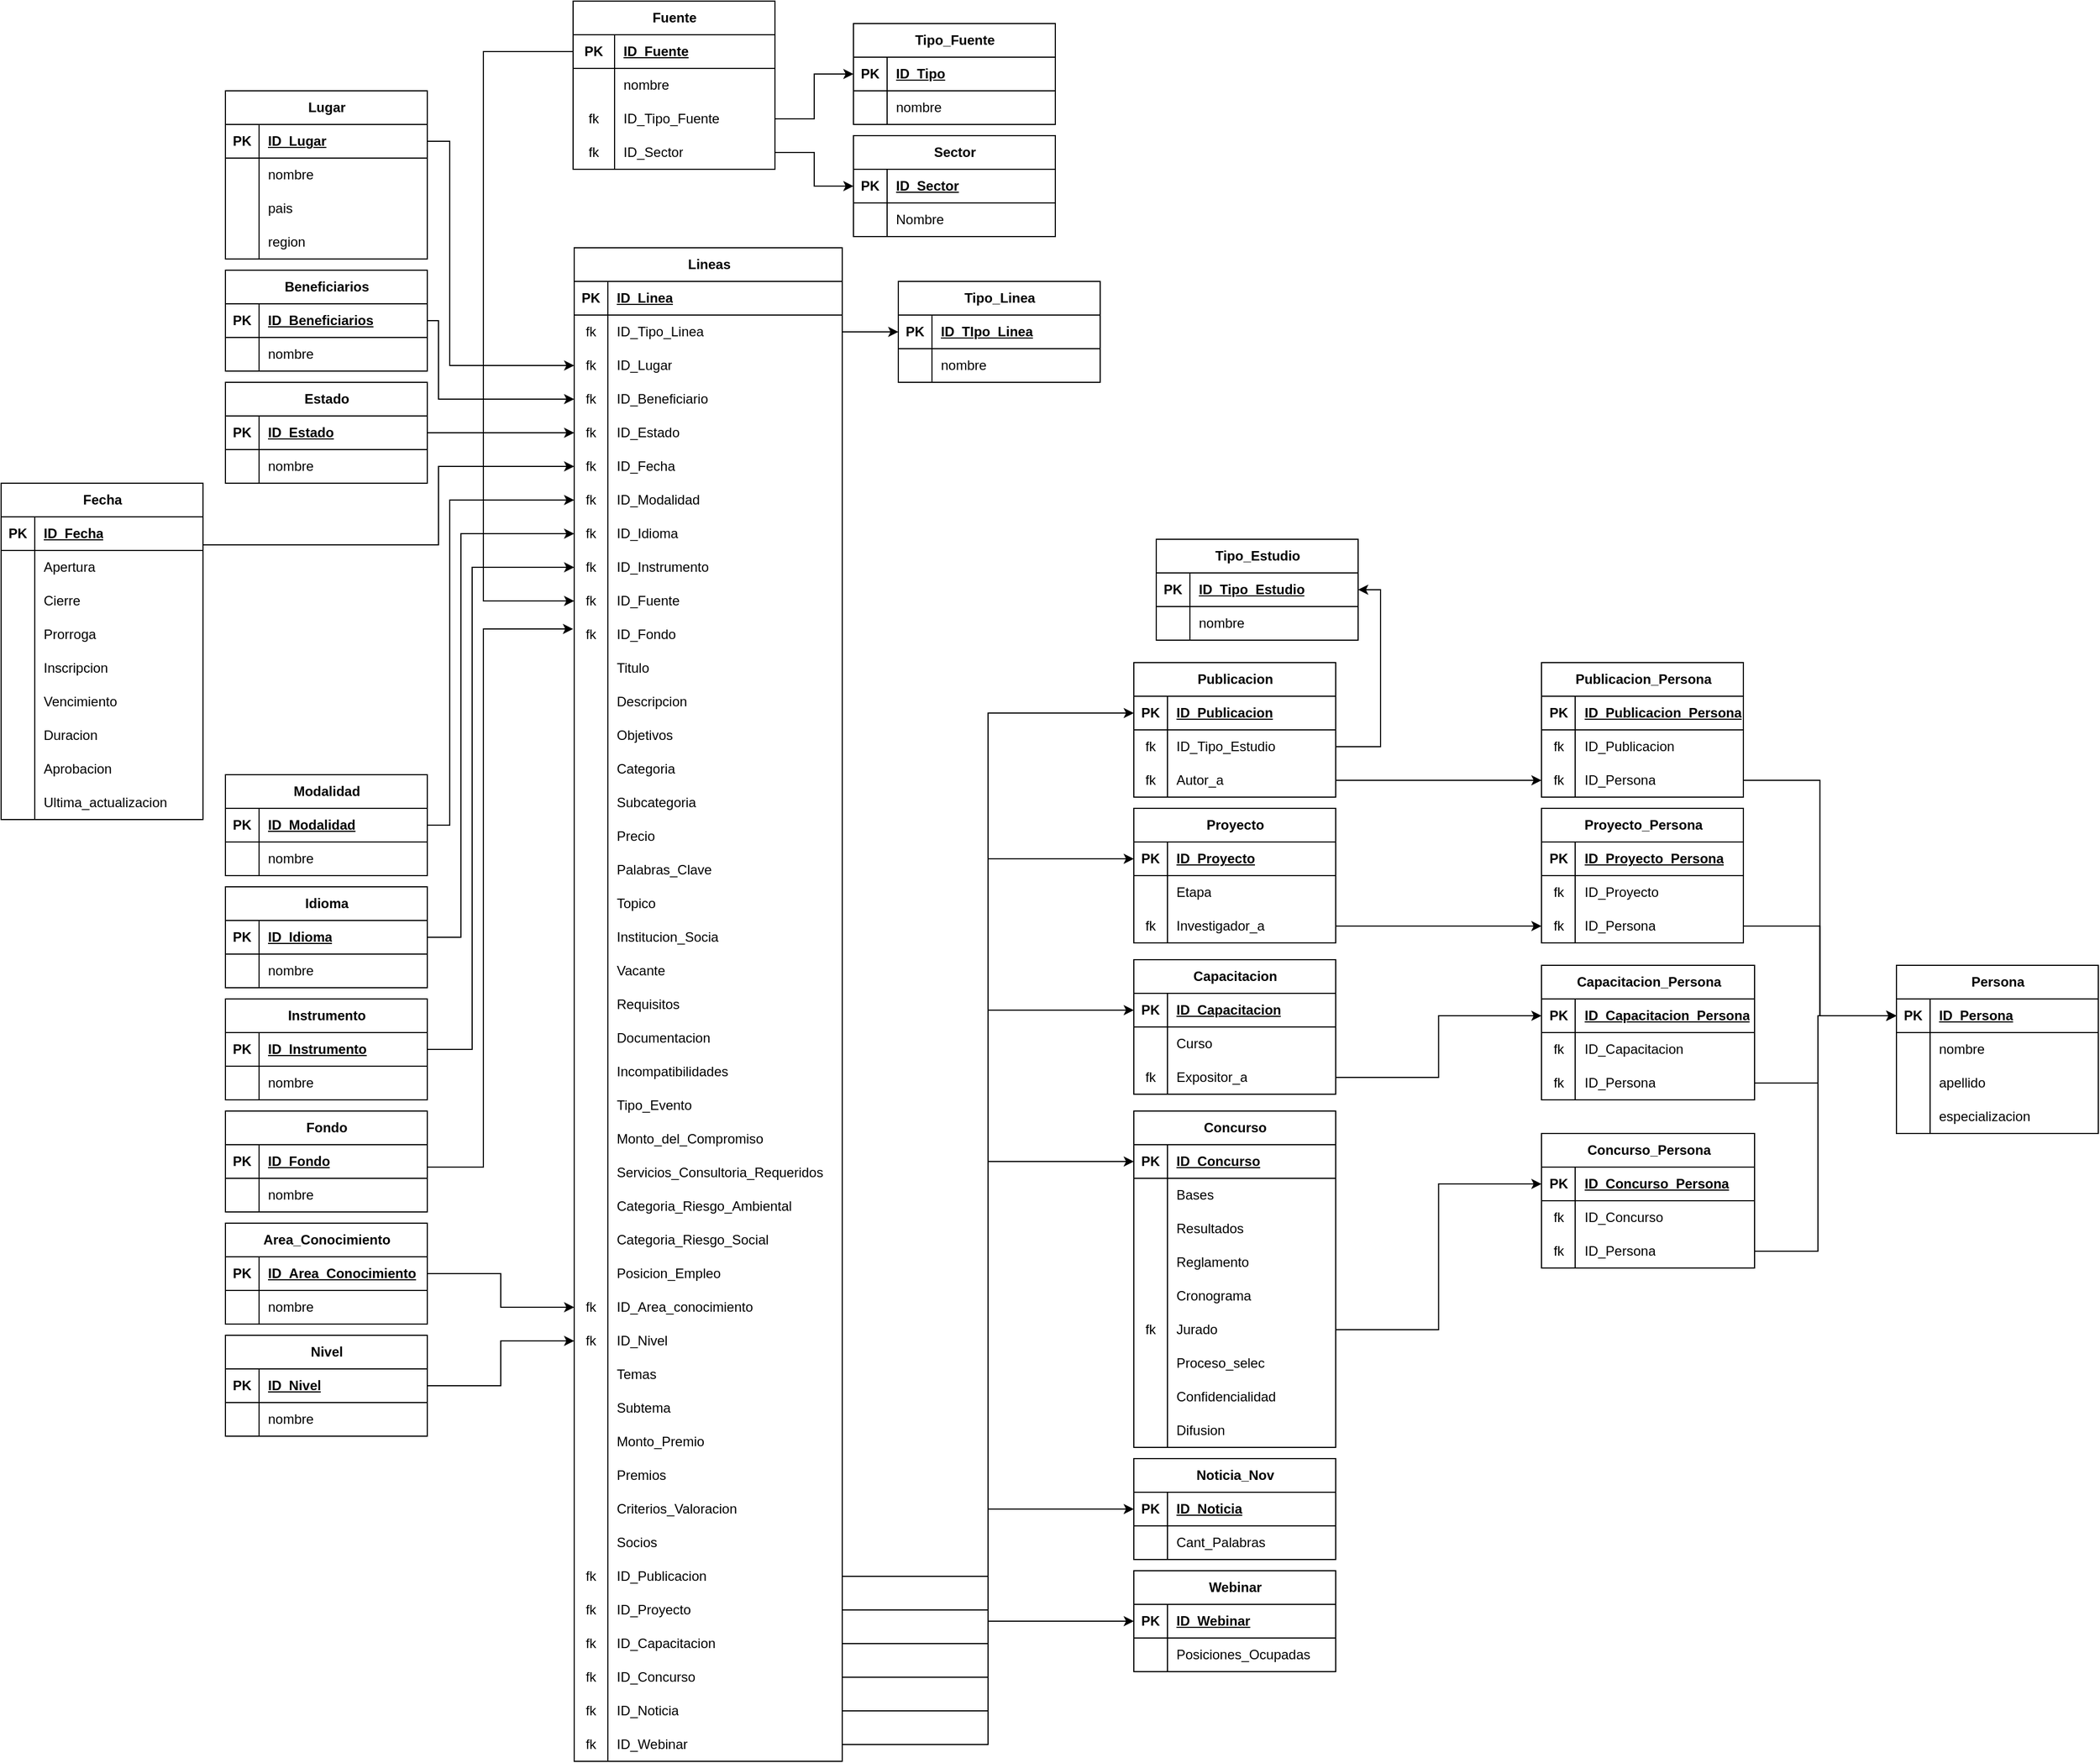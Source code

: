 <mxfile version="22.0.6" type="google" pages="2">
  <diagram name="diagrama_tablas" id="kg1OBkYVE4_DjETHjdQH">
    <mxGraphModel grid="1" page="1" gridSize="10" guides="1" tooltips="1" connect="1" arrows="1" fold="1" pageScale="1" pageWidth="827" pageHeight="1169" math="0" shadow="0">
      <root>
        <mxCell id="0" />
        <mxCell id="1" parent="0" />
        <mxCell id="yYJDveogSYn_ErIPKhql-105" value="Tipo_Fuente" style="shape=table;startSize=30;container=1;collapsible=1;childLayout=tableLayout;fixedRows=1;rowLines=0;fontStyle=1;align=center;resizeLast=1;html=1;" vertex="1" parent="1">
          <mxGeometry x="-310" y="-840" width="180" height="90" as="geometry" />
        </mxCell>
        <mxCell id="yYJDveogSYn_ErIPKhql-106" value="" style="shape=tableRow;horizontal=0;startSize=0;swimlaneHead=0;swimlaneBody=0;fillColor=none;collapsible=0;dropTarget=0;points=[[0,0.5],[1,0.5]];portConstraint=eastwest;top=0;left=0;right=0;bottom=1;" vertex="1" parent="yYJDveogSYn_ErIPKhql-105">
          <mxGeometry y="30" width="180" height="30" as="geometry" />
        </mxCell>
        <mxCell id="yYJDveogSYn_ErIPKhql-107" value="PK" style="shape=partialRectangle;connectable=0;fillColor=none;top=0;left=0;bottom=0;right=0;fontStyle=1;overflow=hidden;whiteSpace=wrap;html=1;" vertex="1" parent="yYJDveogSYn_ErIPKhql-106">
          <mxGeometry width="30" height="30" as="geometry">
            <mxRectangle width="30" height="30" as="alternateBounds" />
          </mxGeometry>
        </mxCell>
        <mxCell id="yYJDveogSYn_ErIPKhql-108" value="ID_Tipo" style="shape=partialRectangle;connectable=0;fillColor=none;top=0;left=0;bottom=0;right=0;align=left;spacingLeft=6;fontStyle=5;overflow=hidden;whiteSpace=wrap;html=1;" vertex="1" parent="yYJDveogSYn_ErIPKhql-106">
          <mxGeometry x="30" width="150" height="30" as="geometry">
            <mxRectangle width="150" height="30" as="alternateBounds" />
          </mxGeometry>
        </mxCell>
        <mxCell id="yYJDveogSYn_ErIPKhql-109" value="" style="shape=tableRow;horizontal=0;startSize=0;swimlaneHead=0;swimlaneBody=0;fillColor=none;collapsible=0;dropTarget=0;points=[[0,0.5],[1,0.5]];portConstraint=eastwest;top=0;left=0;right=0;bottom=0;" vertex="1" parent="yYJDveogSYn_ErIPKhql-105">
          <mxGeometry y="60" width="180" height="30" as="geometry" />
        </mxCell>
        <mxCell id="yYJDveogSYn_ErIPKhql-110" value="" style="shape=partialRectangle;connectable=0;fillColor=none;top=0;left=0;bottom=0;right=0;editable=1;overflow=hidden;whiteSpace=wrap;html=1;" vertex="1" parent="yYJDveogSYn_ErIPKhql-109">
          <mxGeometry width="30" height="30" as="geometry">
            <mxRectangle width="30" height="30" as="alternateBounds" />
          </mxGeometry>
        </mxCell>
        <mxCell id="yYJDveogSYn_ErIPKhql-111" value="nombre" style="shape=partialRectangle;connectable=0;fillColor=none;top=0;left=0;bottom=0;right=0;align=left;spacingLeft=6;overflow=hidden;whiteSpace=wrap;html=1;" vertex="1" parent="yYJDveogSYn_ErIPKhql-109">
          <mxGeometry x="30" width="150" height="30" as="geometry">
            <mxRectangle width="150" height="30" as="alternateBounds" />
          </mxGeometry>
        </mxCell>
        <mxCell id="yYJDveogSYn_ErIPKhql-115" value="Fuente" style="shape=table;startSize=30;container=1;collapsible=1;childLayout=tableLayout;fixedRows=1;rowLines=0;fontStyle=1;align=center;resizeLast=1;html=1;" vertex="1" parent="1">
          <mxGeometry x="-560" y="-860" width="180" height="150" as="geometry" />
        </mxCell>
        <mxCell id="yYJDveogSYn_ErIPKhql-116" value="" style="shape=tableRow;horizontal=0;startSize=0;swimlaneHead=0;swimlaneBody=0;fillColor=none;collapsible=0;dropTarget=0;points=[[0,0.5],[1,0.5]];portConstraint=eastwest;top=0;left=0;right=0;bottom=1;" vertex="1" parent="yYJDveogSYn_ErIPKhql-115">
          <mxGeometry y="30" width="180" height="30" as="geometry" />
        </mxCell>
        <mxCell id="yYJDveogSYn_ErIPKhql-117" value="PK" style="shape=partialRectangle;connectable=0;fillColor=none;top=0;left=0;bottom=0;right=0;fontStyle=1;overflow=hidden;whiteSpace=wrap;html=1;" vertex="1" parent="yYJDveogSYn_ErIPKhql-116">
          <mxGeometry width="37" height="30" as="geometry">
            <mxRectangle width="37" height="30" as="alternateBounds" />
          </mxGeometry>
        </mxCell>
        <mxCell id="yYJDveogSYn_ErIPKhql-118" value="ID_Fuente" style="shape=partialRectangle;connectable=0;fillColor=none;top=0;left=0;bottom=0;right=0;align=left;spacingLeft=6;fontStyle=5;overflow=hidden;whiteSpace=wrap;html=1;" vertex="1" parent="yYJDveogSYn_ErIPKhql-116">
          <mxGeometry x="37" width="143" height="30" as="geometry">
            <mxRectangle width="143" height="30" as="alternateBounds" />
          </mxGeometry>
        </mxCell>
        <mxCell id="yYJDveogSYn_ErIPKhql-119" value="" style="shape=tableRow;horizontal=0;startSize=0;swimlaneHead=0;swimlaneBody=0;fillColor=none;collapsible=0;dropTarget=0;points=[[0,0.5],[1,0.5]];portConstraint=eastwest;top=0;left=0;right=0;bottom=0;" vertex="1" parent="yYJDveogSYn_ErIPKhql-115">
          <mxGeometry y="60" width="180" height="30" as="geometry" />
        </mxCell>
        <mxCell id="yYJDveogSYn_ErIPKhql-120" value="" style="shape=partialRectangle;connectable=0;fillColor=none;top=0;left=0;bottom=0;right=0;editable=1;overflow=hidden;whiteSpace=wrap;html=1;" vertex="1" parent="yYJDveogSYn_ErIPKhql-119">
          <mxGeometry width="37" height="30" as="geometry">
            <mxRectangle width="37" height="30" as="alternateBounds" />
          </mxGeometry>
        </mxCell>
        <mxCell id="yYJDveogSYn_ErIPKhql-121" value="nombre" style="shape=partialRectangle;connectable=0;fillColor=none;top=0;left=0;bottom=0;right=0;align=left;spacingLeft=6;overflow=hidden;whiteSpace=wrap;html=1;" vertex="1" parent="yYJDveogSYn_ErIPKhql-119">
          <mxGeometry x="37" width="143" height="30" as="geometry">
            <mxRectangle width="143" height="30" as="alternateBounds" />
          </mxGeometry>
        </mxCell>
        <mxCell id="yYJDveogSYn_ErIPKhql-134" value="" style="shape=tableRow;horizontal=0;startSize=0;swimlaneHead=0;swimlaneBody=0;fillColor=none;collapsible=0;dropTarget=0;points=[[0,0.5],[1,0.5]];portConstraint=eastwest;top=0;left=0;right=0;bottom=0;" vertex="1" parent="yYJDveogSYn_ErIPKhql-115">
          <mxGeometry y="90" width="180" height="30" as="geometry" />
        </mxCell>
        <mxCell id="yYJDveogSYn_ErIPKhql-135" value="fk" style="shape=partialRectangle;connectable=0;fillColor=none;top=0;left=0;bottom=0;right=0;editable=1;overflow=hidden;whiteSpace=wrap;html=1;" vertex="1" parent="yYJDveogSYn_ErIPKhql-134">
          <mxGeometry width="37" height="30" as="geometry">
            <mxRectangle width="37" height="30" as="alternateBounds" />
          </mxGeometry>
        </mxCell>
        <mxCell id="yYJDveogSYn_ErIPKhql-136" value="ID_Tipo_Fuente" style="shape=partialRectangle;connectable=0;fillColor=none;top=0;left=0;bottom=0;right=0;align=left;spacingLeft=6;overflow=hidden;whiteSpace=wrap;html=1;" vertex="1" parent="yYJDveogSYn_ErIPKhql-134">
          <mxGeometry x="37" width="143" height="30" as="geometry">
            <mxRectangle width="143" height="30" as="alternateBounds" />
          </mxGeometry>
        </mxCell>
        <mxCell id="pUY6vuL5tR8CHB97gqZY-117" value="" style="shape=tableRow;horizontal=0;startSize=0;swimlaneHead=0;swimlaneBody=0;fillColor=none;collapsible=0;dropTarget=0;points=[[0,0.5],[1,0.5]];portConstraint=eastwest;top=0;left=0;right=0;bottom=0;" vertex="1" parent="yYJDveogSYn_ErIPKhql-115">
          <mxGeometry y="120" width="180" height="30" as="geometry" />
        </mxCell>
        <mxCell id="pUY6vuL5tR8CHB97gqZY-118" value="fk" style="shape=partialRectangle;connectable=0;fillColor=none;top=0;left=0;bottom=0;right=0;editable=1;overflow=hidden;whiteSpace=wrap;html=1;" vertex="1" parent="pUY6vuL5tR8CHB97gqZY-117">
          <mxGeometry width="37" height="30" as="geometry">
            <mxRectangle width="37" height="30" as="alternateBounds" />
          </mxGeometry>
        </mxCell>
        <mxCell id="pUY6vuL5tR8CHB97gqZY-119" value="ID_Sector" style="shape=partialRectangle;connectable=0;fillColor=none;top=0;left=0;bottom=0;right=0;align=left;spacingLeft=6;overflow=hidden;whiteSpace=wrap;html=1;" vertex="1" parent="pUY6vuL5tR8CHB97gqZY-117">
          <mxGeometry x="37" width="143" height="30" as="geometry">
            <mxRectangle width="143" height="30" as="alternateBounds" />
          </mxGeometry>
        </mxCell>
        <mxCell id="yYJDveogSYn_ErIPKhql-140" value="Sector" style="shape=table;startSize=30;container=1;collapsible=1;childLayout=tableLayout;fixedRows=1;rowLines=0;fontStyle=1;align=center;resizeLast=1;html=1;" vertex="1" parent="1">
          <mxGeometry x="-310" y="-740" width="180" height="90" as="geometry" />
        </mxCell>
        <mxCell id="yYJDveogSYn_ErIPKhql-141" value="" style="shape=tableRow;horizontal=0;startSize=0;swimlaneHead=0;swimlaneBody=0;fillColor=none;collapsible=0;dropTarget=0;points=[[0,0.5],[1,0.5]];portConstraint=eastwest;top=0;left=0;right=0;bottom=1;" vertex="1" parent="yYJDveogSYn_ErIPKhql-140">
          <mxGeometry y="30" width="180" height="30" as="geometry" />
        </mxCell>
        <mxCell id="yYJDveogSYn_ErIPKhql-142" value="PK" style="shape=partialRectangle;connectable=0;fillColor=none;top=0;left=0;bottom=0;right=0;fontStyle=1;overflow=hidden;whiteSpace=wrap;html=1;" vertex="1" parent="yYJDveogSYn_ErIPKhql-141">
          <mxGeometry width="30" height="30" as="geometry">
            <mxRectangle width="30" height="30" as="alternateBounds" />
          </mxGeometry>
        </mxCell>
        <mxCell id="yYJDveogSYn_ErIPKhql-143" value="ID_Sector" style="shape=partialRectangle;connectable=0;fillColor=none;top=0;left=0;bottom=0;right=0;align=left;spacingLeft=6;fontStyle=5;overflow=hidden;whiteSpace=wrap;html=1;" vertex="1" parent="yYJDveogSYn_ErIPKhql-141">
          <mxGeometry x="30" width="150" height="30" as="geometry">
            <mxRectangle width="150" height="30" as="alternateBounds" />
          </mxGeometry>
        </mxCell>
        <mxCell id="yYJDveogSYn_ErIPKhql-144" value="" style="shape=tableRow;horizontal=0;startSize=0;swimlaneHead=0;swimlaneBody=0;fillColor=none;collapsible=0;dropTarget=0;points=[[0,0.5],[1,0.5]];portConstraint=eastwest;top=0;left=0;right=0;bottom=0;" vertex="1" parent="yYJDveogSYn_ErIPKhql-140">
          <mxGeometry y="60" width="180" height="30" as="geometry" />
        </mxCell>
        <mxCell id="yYJDveogSYn_ErIPKhql-145" value="" style="shape=partialRectangle;connectable=0;fillColor=none;top=0;left=0;bottom=0;right=0;editable=1;overflow=hidden;whiteSpace=wrap;html=1;" vertex="1" parent="yYJDveogSYn_ErIPKhql-144">
          <mxGeometry width="30" height="30" as="geometry">
            <mxRectangle width="30" height="30" as="alternateBounds" />
          </mxGeometry>
        </mxCell>
        <mxCell id="yYJDveogSYn_ErIPKhql-146" value="Nombre" style="shape=partialRectangle;connectable=0;fillColor=none;top=0;left=0;bottom=0;right=0;align=left;spacingLeft=6;overflow=hidden;whiteSpace=wrap;html=1;" vertex="1" parent="yYJDveogSYn_ErIPKhql-144">
          <mxGeometry x="30" width="150" height="30" as="geometry">
            <mxRectangle width="150" height="30" as="alternateBounds" />
          </mxGeometry>
        </mxCell>
        <mxCell id="yYJDveogSYn_ErIPKhql-147" value="Lugar" style="shape=table;startSize=30;container=1;collapsible=1;childLayout=tableLayout;fixedRows=1;rowLines=0;fontStyle=1;align=center;resizeLast=1;html=1;" vertex="1" parent="1">
          <mxGeometry x="-870" y="-780" width="180" height="150" as="geometry" />
        </mxCell>
        <mxCell id="yYJDveogSYn_ErIPKhql-148" value="" style="shape=tableRow;horizontal=0;startSize=0;swimlaneHead=0;swimlaneBody=0;fillColor=none;collapsible=0;dropTarget=0;points=[[0,0.5],[1,0.5]];portConstraint=eastwest;top=0;left=0;right=0;bottom=1;" vertex="1" parent="yYJDveogSYn_ErIPKhql-147">
          <mxGeometry y="30" width="180" height="30" as="geometry" />
        </mxCell>
        <mxCell id="yYJDveogSYn_ErIPKhql-149" value="PK" style="shape=partialRectangle;connectable=0;fillColor=none;top=0;left=0;bottom=0;right=0;fontStyle=1;overflow=hidden;whiteSpace=wrap;html=1;" vertex="1" parent="yYJDveogSYn_ErIPKhql-148">
          <mxGeometry width="30" height="30" as="geometry">
            <mxRectangle width="30" height="30" as="alternateBounds" />
          </mxGeometry>
        </mxCell>
        <mxCell id="yYJDveogSYn_ErIPKhql-150" value="ID_Lugar" style="shape=partialRectangle;connectable=0;fillColor=none;top=0;left=0;bottom=0;right=0;align=left;spacingLeft=6;fontStyle=5;overflow=hidden;whiteSpace=wrap;html=1;" vertex="1" parent="yYJDveogSYn_ErIPKhql-148">
          <mxGeometry x="30" width="150" height="30" as="geometry">
            <mxRectangle width="150" height="30" as="alternateBounds" />
          </mxGeometry>
        </mxCell>
        <mxCell id="yYJDveogSYn_ErIPKhql-151" value="" style="shape=tableRow;horizontal=0;startSize=0;swimlaneHead=0;swimlaneBody=0;fillColor=none;collapsible=0;dropTarget=0;points=[[0,0.5],[1,0.5]];portConstraint=eastwest;top=0;left=0;right=0;bottom=0;" vertex="1" parent="yYJDveogSYn_ErIPKhql-147">
          <mxGeometry y="60" width="180" height="30" as="geometry" />
        </mxCell>
        <mxCell id="yYJDveogSYn_ErIPKhql-152" value="" style="shape=partialRectangle;connectable=0;fillColor=none;top=0;left=0;bottom=0;right=0;editable=1;overflow=hidden;whiteSpace=wrap;html=1;" vertex="1" parent="yYJDveogSYn_ErIPKhql-151">
          <mxGeometry width="30" height="30" as="geometry">
            <mxRectangle width="30" height="30" as="alternateBounds" />
          </mxGeometry>
        </mxCell>
        <mxCell id="yYJDveogSYn_ErIPKhql-153" value="nombre" style="shape=partialRectangle;connectable=0;fillColor=none;top=0;left=0;bottom=0;right=0;align=left;spacingLeft=6;overflow=hidden;whiteSpace=wrap;html=1;" vertex="1" parent="yYJDveogSYn_ErIPKhql-151">
          <mxGeometry x="30" width="150" height="30" as="geometry">
            <mxRectangle width="150" height="30" as="alternateBounds" />
          </mxGeometry>
        </mxCell>
        <mxCell id="pUY6vuL5tR8CHB97gqZY-51" value="" style="shape=tableRow;horizontal=0;startSize=0;swimlaneHead=0;swimlaneBody=0;fillColor=none;collapsible=0;dropTarget=0;points=[[0,0.5],[1,0.5]];portConstraint=eastwest;top=0;left=0;right=0;bottom=0;" vertex="1" parent="yYJDveogSYn_ErIPKhql-147">
          <mxGeometry y="90" width="180" height="30" as="geometry" />
        </mxCell>
        <mxCell id="pUY6vuL5tR8CHB97gqZY-52" value="" style="shape=partialRectangle;connectable=0;fillColor=none;top=0;left=0;bottom=0;right=0;editable=1;overflow=hidden;whiteSpace=wrap;html=1;" vertex="1" parent="pUY6vuL5tR8CHB97gqZY-51">
          <mxGeometry width="30" height="30" as="geometry">
            <mxRectangle width="30" height="30" as="alternateBounds" />
          </mxGeometry>
        </mxCell>
        <mxCell id="pUY6vuL5tR8CHB97gqZY-53" value="pais" style="shape=partialRectangle;connectable=0;fillColor=none;top=0;left=0;bottom=0;right=0;align=left;spacingLeft=6;overflow=hidden;whiteSpace=wrap;html=1;" vertex="1" parent="pUY6vuL5tR8CHB97gqZY-51">
          <mxGeometry x="30" width="150" height="30" as="geometry">
            <mxRectangle width="150" height="30" as="alternateBounds" />
          </mxGeometry>
        </mxCell>
        <mxCell id="pUY6vuL5tR8CHB97gqZY-54" value="" style="shape=tableRow;horizontal=0;startSize=0;swimlaneHead=0;swimlaneBody=0;fillColor=none;collapsible=0;dropTarget=0;points=[[0,0.5],[1,0.5]];portConstraint=eastwest;top=0;left=0;right=0;bottom=0;" vertex="1" parent="yYJDveogSYn_ErIPKhql-147">
          <mxGeometry y="120" width="180" height="30" as="geometry" />
        </mxCell>
        <mxCell id="pUY6vuL5tR8CHB97gqZY-55" value="" style="shape=partialRectangle;connectable=0;fillColor=none;top=0;left=0;bottom=0;right=0;editable=1;overflow=hidden;whiteSpace=wrap;html=1;" vertex="1" parent="pUY6vuL5tR8CHB97gqZY-54">
          <mxGeometry width="30" height="30" as="geometry">
            <mxRectangle width="30" height="30" as="alternateBounds" />
          </mxGeometry>
        </mxCell>
        <mxCell id="pUY6vuL5tR8CHB97gqZY-56" value="region" style="shape=partialRectangle;connectable=0;fillColor=none;top=0;left=0;bottom=0;right=0;align=left;spacingLeft=6;overflow=hidden;whiteSpace=wrap;html=1;" vertex="1" parent="pUY6vuL5tR8CHB97gqZY-54">
          <mxGeometry x="30" width="150" height="30" as="geometry">
            <mxRectangle width="150" height="30" as="alternateBounds" />
          </mxGeometry>
        </mxCell>
        <mxCell id="yYJDveogSYn_ErIPKhql-157" value="Idioma" style="shape=table;startSize=30;container=1;collapsible=1;childLayout=tableLayout;fixedRows=1;rowLines=0;fontStyle=1;align=center;resizeLast=1;html=1;" vertex="1" parent="1">
          <mxGeometry x="-870" y="-70" width="180" height="90" as="geometry" />
        </mxCell>
        <mxCell id="yYJDveogSYn_ErIPKhql-158" value="" style="shape=tableRow;horizontal=0;startSize=0;swimlaneHead=0;swimlaneBody=0;fillColor=none;collapsible=0;dropTarget=0;points=[[0,0.5],[1,0.5]];portConstraint=eastwest;top=0;left=0;right=0;bottom=1;" vertex="1" parent="yYJDveogSYn_ErIPKhql-157">
          <mxGeometry y="30" width="180" height="30" as="geometry" />
        </mxCell>
        <mxCell id="yYJDveogSYn_ErIPKhql-159" value="PK" style="shape=partialRectangle;connectable=0;fillColor=none;top=0;left=0;bottom=0;right=0;fontStyle=1;overflow=hidden;whiteSpace=wrap;html=1;" vertex="1" parent="yYJDveogSYn_ErIPKhql-158">
          <mxGeometry width="30" height="30" as="geometry">
            <mxRectangle width="30" height="30" as="alternateBounds" />
          </mxGeometry>
        </mxCell>
        <mxCell id="yYJDveogSYn_ErIPKhql-160" value="ID_Idioma" style="shape=partialRectangle;connectable=0;fillColor=none;top=0;left=0;bottom=0;right=0;align=left;spacingLeft=6;fontStyle=5;overflow=hidden;whiteSpace=wrap;html=1;" vertex="1" parent="yYJDveogSYn_ErIPKhql-158">
          <mxGeometry x="30" width="150" height="30" as="geometry">
            <mxRectangle width="150" height="30" as="alternateBounds" />
          </mxGeometry>
        </mxCell>
        <mxCell id="yYJDveogSYn_ErIPKhql-161" value="" style="shape=tableRow;horizontal=0;startSize=0;swimlaneHead=0;swimlaneBody=0;fillColor=none;collapsible=0;dropTarget=0;points=[[0,0.5],[1,0.5]];portConstraint=eastwest;top=0;left=0;right=0;bottom=0;" vertex="1" parent="yYJDveogSYn_ErIPKhql-157">
          <mxGeometry y="60" width="180" height="30" as="geometry" />
        </mxCell>
        <mxCell id="yYJDveogSYn_ErIPKhql-162" value="" style="shape=partialRectangle;connectable=0;fillColor=none;top=0;left=0;bottom=0;right=0;editable=1;overflow=hidden;whiteSpace=wrap;html=1;" vertex="1" parent="yYJDveogSYn_ErIPKhql-161">
          <mxGeometry width="30" height="30" as="geometry">
            <mxRectangle width="30" height="30" as="alternateBounds" />
          </mxGeometry>
        </mxCell>
        <mxCell id="yYJDveogSYn_ErIPKhql-163" value="nombre" style="shape=partialRectangle;connectable=0;fillColor=none;top=0;left=0;bottom=0;right=0;align=left;spacingLeft=6;overflow=hidden;whiteSpace=wrap;html=1;" vertex="1" parent="yYJDveogSYn_ErIPKhql-161">
          <mxGeometry x="30" width="150" height="30" as="geometry">
            <mxRectangle width="150" height="30" as="alternateBounds" />
          </mxGeometry>
        </mxCell>
        <mxCell id="S0hFcn6Ek2MG1hnwPXC7-139" value="Capacitacion" style="shape=table;startSize=30;container=1;collapsible=1;childLayout=tableLayout;fixedRows=1;rowLines=0;fontStyle=1;align=center;resizeLast=1;html=1;" vertex="1" parent="1">
          <mxGeometry x="-60" y="-5" width="180" height="120" as="geometry" />
        </mxCell>
        <mxCell id="S0hFcn6Ek2MG1hnwPXC7-140" value="" style="shape=tableRow;horizontal=0;startSize=0;swimlaneHead=0;swimlaneBody=0;fillColor=none;collapsible=0;dropTarget=0;points=[[0,0.5],[1,0.5]];portConstraint=eastwest;top=0;left=0;right=0;bottom=1;" vertex="1" parent="S0hFcn6Ek2MG1hnwPXC7-139">
          <mxGeometry y="30" width="180" height="30" as="geometry" />
        </mxCell>
        <mxCell id="S0hFcn6Ek2MG1hnwPXC7-141" value="PK" style="shape=partialRectangle;connectable=0;fillColor=none;top=0;left=0;bottom=0;right=0;fontStyle=1;overflow=hidden;whiteSpace=wrap;html=1;" vertex="1" parent="S0hFcn6Ek2MG1hnwPXC7-140">
          <mxGeometry width="30" height="30" as="geometry">
            <mxRectangle width="30" height="30" as="alternateBounds" />
          </mxGeometry>
        </mxCell>
        <mxCell id="S0hFcn6Ek2MG1hnwPXC7-142" value="ID_Capacitacion" style="shape=partialRectangle;connectable=0;fillColor=none;top=0;left=0;bottom=0;right=0;align=left;spacingLeft=6;fontStyle=5;overflow=hidden;whiteSpace=wrap;html=1;" vertex="1" parent="S0hFcn6Ek2MG1hnwPXC7-140">
          <mxGeometry x="30" width="150" height="30" as="geometry">
            <mxRectangle width="150" height="30" as="alternateBounds" />
          </mxGeometry>
        </mxCell>
        <mxCell id="S0hFcn6Ek2MG1hnwPXC7-149" value="" style="shape=tableRow;horizontal=0;startSize=0;swimlaneHead=0;swimlaneBody=0;fillColor=none;collapsible=0;dropTarget=0;points=[[0,0.5],[1,0.5]];portConstraint=eastwest;top=0;left=0;right=0;bottom=0;" vertex="1" parent="S0hFcn6Ek2MG1hnwPXC7-139">
          <mxGeometry y="60" width="180" height="30" as="geometry" />
        </mxCell>
        <mxCell id="S0hFcn6Ek2MG1hnwPXC7-150" value="" style="shape=partialRectangle;connectable=0;fillColor=none;top=0;left=0;bottom=0;right=0;editable=1;overflow=hidden;whiteSpace=wrap;html=1;" vertex="1" parent="S0hFcn6Ek2MG1hnwPXC7-149">
          <mxGeometry width="30" height="30" as="geometry">
            <mxRectangle width="30" height="30" as="alternateBounds" />
          </mxGeometry>
        </mxCell>
        <mxCell id="S0hFcn6Ek2MG1hnwPXC7-151" value="Curso" style="shape=partialRectangle;connectable=0;fillColor=none;top=0;left=0;bottom=0;right=0;align=left;spacingLeft=6;overflow=hidden;whiteSpace=wrap;html=1;" vertex="1" parent="S0hFcn6Ek2MG1hnwPXC7-149">
          <mxGeometry x="30" width="150" height="30" as="geometry">
            <mxRectangle width="150" height="30" as="alternateBounds" />
          </mxGeometry>
        </mxCell>
        <mxCell id="S0hFcn6Ek2MG1hnwPXC7-186" value="" style="shape=tableRow;horizontal=0;startSize=0;swimlaneHead=0;swimlaneBody=0;fillColor=none;collapsible=0;dropTarget=0;points=[[0,0.5],[1,0.5]];portConstraint=eastwest;top=0;left=0;right=0;bottom=0;" vertex="1" parent="S0hFcn6Ek2MG1hnwPXC7-139">
          <mxGeometry y="90" width="180" height="30" as="geometry" />
        </mxCell>
        <mxCell id="S0hFcn6Ek2MG1hnwPXC7-187" value="fk" style="shape=partialRectangle;connectable=0;fillColor=none;top=0;left=0;bottom=0;right=0;editable=1;overflow=hidden;whiteSpace=wrap;html=1;" vertex="1" parent="S0hFcn6Ek2MG1hnwPXC7-186">
          <mxGeometry width="30" height="30" as="geometry">
            <mxRectangle width="30" height="30" as="alternateBounds" />
          </mxGeometry>
        </mxCell>
        <mxCell id="S0hFcn6Ek2MG1hnwPXC7-188" value="Expositor_a" style="shape=partialRectangle;connectable=0;fillColor=none;top=0;left=0;bottom=0;right=0;align=left;spacingLeft=6;overflow=hidden;whiteSpace=wrap;html=1;" vertex="1" parent="S0hFcn6Ek2MG1hnwPXC7-186">
          <mxGeometry x="30" width="150" height="30" as="geometry">
            <mxRectangle width="150" height="30" as="alternateBounds" />
          </mxGeometry>
        </mxCell>
        <mxCell id="S0hFcn6Ek2MG1hnwPXC7-189" value="Noticia_Nov" style="shape=table;startSize=30;container=1;collapsible=1;childLayout=tableLayout;fixedRows=1;rowLines=0;fontStyle=1;align=center;resizeLast=1;html=1;" vertex="1" parent="1">
          <mxGeometry x="-60" y="440" width="180" height="90" as="geometry" />
        </mxCell>
        <mxCell id="S0hFcn6Ek2MG1hnwPXC7-190" value="" style="shape=tableRow;horizontal=0;startSize=0;swimlaneHead=0;swimlaneBody=0;fillColor=none;collapsible=0;dropTarget=0;points=[[0,0.5],[1,0.5]];portConstraint=eastwest;top=0;left=0;right=0;bottom=1;" vertex="1" parent="S0hFcn6Ek2MG1hnwPXC7-189">
          <mxGeometry y="30" width="180" height="30" as="geometry" />
        </mxCell>
        <mxCell id="S0hFcn6Ek2MG1hnwPXC7-191" value="PK" style="shape=partialRectangle;connectable=0;fillColor=none;top=0;left=0;bottom=0;right=0;fontStyle=1;overflow=hidden;whiteSpace=wrap;html=1;" vertex="1" parent="S0hFcn6Ek2MG1hnwPXC7-190">
          <mxGeometry width="30" height="30" as="geometry">
            <mxRectangle width="30" height="30" as="alternateBounds" />
          </mxGeometry>
        </mxCell>
        <mxCell id="S0hFcn6Ek2MG1hnwPXC7-192" value="ID_Noticia" style="shape=partialRectangle;connectable=0;fillColor=none;top=0;left=0;bottom=0;right=0;align=left;spacingLeft=6;fontStyle=5;overflow=hidden;whiteSpace=wrap;html=1;" vertex="1" parent="S0hFcn6Ek2MG1hnwPXC7-190">
          <mxGeometry x="30" width="150" height="30" as="geometry">
            <mxRectangle width="150" height="30" as="alternateBounds" />
          </mxGeometry>
        </mxCell>
        <mxCell id="S0hFcn6Ek2MG1hnwPXC7-199" value="" style="shape=tableRow;horizontal=0;startSize=0;swimlaneHead=0;swimlaneBody=0;fillColor=none;collapsible=0;dropTarget=0;points=[[0,0.5],[1,0.5]];portConstraint=eastwest;top=0;left=0;right=0;bottom=0;" vertex="1" parent="S0hFcn6Ek2MG1hnwPXC7-189">
          <mxGeometry y="60" width="180" height="30" as="geometry" />
        </mxCell>
        <mxCell id="S0hFcn6Ek2MG1hnwPXC7-200" value="" style="shape=partialRectangle;connectable=0;fillColor=none;top=0;left=0;bottom=0;right=0;editable=1;overflow=hidden;whiteSpace=wrap;html=1;" vertex="1" parent="S0hFcn6Ek2MG1hnwPXC7-199">
          <mxGeometry width="30" height="30" as="geometry">
            <mxRectangle width="30" height="30" as="alternateBounds" />
          </mxGeometry>
        </mxCell>
        <mxCell id="S0hFcn6Ek2MG1hnwPXC7-201" value="Cant_Palabras" style="shape=partialRectangle;connectable=0;fillColor=none;top=0;left=0;bottom=0;right=0;align=left;spacingLeft=6;overflow=hidden;whiteSpace=wrap;html=1;" vertex="1" parent="S0hFcn6Ek2MG1hnwPXC7-199">
          <mxGeometry x="30" width="150" height="30" as="geometry">
            <mxRectangle width="150" height="30" as="alternateBounds" />
          </mxGeometry>
        </mxCell>
        <mxCell id="S0hFcn6Ek2MG1hnwPXC7-273" value="Proyecto" style="shape=table;startSize=30;container=1;collapsible=1;childLayout=tableLayout;fixedRows=1;rowLines=0;fontStyle=1;align=center;resizeLast=1;html=1;" vertex="1" parent="1">
          <mxGeometry x="-60" y="-140" width="180" height="120" as="geometry" />
        </mxCell>
        <mxCell id="S0hFcn6Ek2MG1hnwPXC7-274" value="" style="shape=tableRow;horizontal=0;startSize=0;swimlaneHead=0;swimlaneBody=0;fillColor=none;collapsible=0;dropTarget=0;points=[[0,0.5],[1,0.5]];portConstraint=eastwest;top=0;left=0;right=0;bottom=1;" vertex="1" parent="S0hFcn6Ek2MG1hnwPXC7-273">
          <mxGeometry y="30" width="180" height="30" as="geometry" />
        </mxCell>
        <mxCell id="S0hFcn6Ek2MG1hnwPXC7-275" value="PK" style="shape=partialRectangle;connectable=0;fillColor=none;top=0;left=0;bottom=0;right=0;fontStyle=1;overflow=hidden;whiteSpace=wrap;html=1;" vertex="1" parent="S0hFcn6Ek2MG1hnwPXC7-274">
          <mxGeometry width="30" height="30" as="geometry">
            <mxRectangle width="30" height="30" as="alternateBounds" />
          </mxGeometry>
        </mxCell>
        <mxCell id="S0hFcn6Ek2MG1hnwPXC7-276" value="ID_Proyecto" style="shape=partialRectangle;connectable=0;fillColor=none;top=0;left=0;bottom=0;right=0;align=left;spacingLeft=6;fontStyle=5;overflow=hidden;whiteSpace=wrap;html=1;" vertex="1" parent="S0hFcn6Ek2MG1hnwPXC7-274">
          <mxGeometry x="30" width="150" height="30" as="geometry">
            <mxRectangle width="150" height="30" as="alternateBounds" />
          </mxGeometry>
        </mxCell>
        <mxCell id="S0hFcn6Ek2MG1hnwPXC7-283" value="" style="shape=tableRow;horizontal=0;startSize=0;swimlaneHead=0;swimlaneBody=0;fillColor=none;collapsible=0;dropTarget=0;points=[[0,0.5],[1,0.5]];portConstraint=eastwest;top=0;left=0;right=0;bottom=0;" vertex="1" parent="S0hFcn6Ek2MG1hnwPXC7-273">
          <mxGeometry y="60" width="180" height="30" as="geometry" />
        </mxCell>
        <mxCell id="S0hFcn6Ek2MG1hnwPXC7-284" value="" style="shape=partialRectangle;connectable=0;fillColor=none;top=0;left=0;bottom=0;right=0;editable=1;overflow=hidden;whiteSpace=wrap;html=1;" vertex="1" parent="S0hFcn6Ek2MG1hnwPXC7-283">
          <mxGeometry width="30" height="30" as="geometry">
            <mxRectangle width="30" height="30" as="alternateBounds" />
          </mxGeometry>
        </mxCell>
        <mxCell id="S0hFcn6Ek2MG1hnwPXC7-285" value="Etapa" style="shape=partialRectangle;connectable=0;fillColor=none;top=0;left=0;bottom=0;right=0;align=left;spacingLeft=6;overflow=hidden;whiteSpace=wrap;html=1;" vertex="1" parent="S0hFcn6Ek2MG1hnwPXC7-283">
          <mxGeometry x="30" width="150" height="30" as="geometry">
            <mxRectangle width="150" height="30" as="alternateBounds" />
          </mxGeometry>
        </mxCell>
        <mxCell id="S0hFcn6Ek2MG1hnwPXC7-289" value="" style="shape=tableRow;horizontal=0;startSize=0;swimlaneHead=0;swimlaneBody=0;fillColor=none;collapsible=0;dropTarget=0;points=[[0,0.5],[1,0.5]];portConstraint=eastwest;top=0;left=0;right=0;bottom=0;" vertex="1" parent="S0hFcn6Ek2MG1hnwPXC7-273">
          <mxGeometry y="90" width="180" height="30" as="geometry" />
        </mxCell>
        <mxCell id="S0hFcn6Ek2MG1hnwPXC7-290" value="fk" style="shape=partialRectangle;connectable=0;fillColor=none;top=0;left=0;bottom=0;right=0;editable=1;overflow=hidden;whiteSpace=wrap;html=1;" vertex="1" parent="S0hFcn6Ek2MG1hnwPXC7-289">
          <mxGeometry width="30" height="30" as="geometry">
            <mxRectangle width="30" height="30" as="alternateBounds" />
          </mxGeometry>
        </mxCell>
        <mxCell id="S0hFcn6Ek2MG1hnwPXC7-291" value="Investigador_a" style="shape=partialRectangle;connectable=0;fillColor=none;top=0;left=0;bottom=0;right=0;align=left;spacingLeft=6;overflow=hidden;whiteSpace=wrap;html=1;" vertex="1" parent="S0hFcn6Ek2MG1hnwPXC7-289">
          <mxGeometry x="30" width="150" height="30" as="geometry">
            <mxRectangle width="150" height="30" as="alternateBounds" />
          </mxGeometry>
        </mxCell>
        <mxCell id="S0hFcn6Ek2MG1hnwPXC7-325" value="Publicacion" style="shape=table;startSize=30;container=1;collapsible=1;childLayout=tableLayout;fixedRows=1;rowLines=0;fontStyle=1;align=center;resizeLast=1;html=1;" vertex="1" parent="1">
          <mxGeometry x="-60" y="-270" width="180" height="120" as="geometry" />
        </mxCell>
        <mxCell id="S0hFcn6Ek2MG1hnwPXC7-326" value="" style="shape=tableRow;horizontal=0;startSize=0;swimlaneHead=0;swimlaneBody=0;fillColor=none;collapsible=0;dropTarget=0;points=[[0,0.5],[1,0.5]];portConstraint=eastwest;top=0;left=0;right=0;bottom=1;" vertex="1" parent="S0hFcn6Ek2MG1hnwPXC7-325">
          <mxGeometry y="30" width="180" height="30" as="geometry" />
        </mxCell>
        <mxCell id="S0hFcn6Ek2MG1hnwPXC7-327" value="PK" style="shape=partialRectangle;connectable=0;fillColor=none;top=0;left=0;bottom=0;right=0;fontStyle=1;overflow=hidden;whiteSpace=wrap;html=1;" vertex="1" parent="S0hFcn6Ek2MG1hnwPXC7-326">
          <mxGeometry width="30" height="30" as="geometry">
            <mxRectangle width="30" height="30" as="alternateBounds" />
          </mxGeometry>
        </mxCell>
        <mxCell id="S0hFcn6Ek2MG1hnwPXC7-328" value="ID_Publicacion" style="shape=partialRectangle;connectable=0;fillColor=none;top=0;left=0;bottom=0;right=0;align=left;spacingLeft=6;fontStyle=5;overflow=hidden;whiteSpace=wrap;html=1;" vertex="1" parent="S0hFcn6Ek2MG1hnwPXC7-326">
          <mxGeometry x="30" width="150" height="30" as="geometry">
            <mxRectangle width="150" height="30" as="alternateBounds" />
          </mxGeometry>
        </mxCell>
        <mxCell id="S0hFcn6Ek2MG1hnwPXC7-335" value="" style="shape=tableRow;horizontal=0;startSize=0;swimlaneHead=0;swimlaneBody=0;fillColor=none;collapsible=0;dropTarget=0;points=[[0,0.5],[1,0.5]];portConstraint=eastwest;top=0;left=0;right=0;bottom=0;" vertex="1" parent="S0hFcn6Ek2MG1hnwPXC7-325">
          <mxGeometry y="60" width="180" height="30" as="geometry" />
        </mxCell>
        <mxCell id="S0hFcn6Ek2MG1hnwPXC7-336" value="fk" style="shape=partialRectangle;connectable=0;fillColor=none;top=0;left=0;bottom=0;right=0;editable=1;overflow=hidden;whiteSpace=wrap;html=1;" vertex="1" parent="S0hFcn6Ek2MG1hnwPXC7-335">
          <mxGeometry width="30" height="30" as="geometry">
            <mxRectangle width="30" height="30" as="alternateBounds" />
          </mxGeometry>
        </mxCell>
        <mxCell id="S0hFcn6Ek2MG1hnwPXC7-337" value="ID_Tipo_Estudio" style="shape=partialRectangle;connectable=0;fillColor=none;top=0;left=0;bottom=0;right=0;align=left;spacingLeft=6;overflow=hidden;whiteSpace=wrap;html=1;" vertex="1" parent="S0hFcn6Ek2MG1hnwPXC7-335">
          <mxGeometry x="30" width="150" height="30" as="geometry">
            <mxRectangle width="150" height="30" as="alternateBounds" />
          </mxGeometry>
        </mxCell>
        <mxCell id="S0hFcn6Ek2MG1hnwPXC7-344" value="" style="shape=tableRow;horizontal=0;startSize=0;swimlaneHead=0;swimlaneBody=0;fillColor=none;collapsible=0;dropTarget=0;points=[[0,0.5],[1,0.5]];portConstraint=eastwest;top=0;left=0;right=0;bottom=0;" vertex="1" parent="S0hFcn6Ek2MG1hnwPXC7-325">
          <mxGeometry y="90" width="180" height="30" as="geometry" />
        </mxCell>
        <mxCell id="S0hFcn6Ek2MG1hnwPXC7-345" value="fk" style="shape=partialRectangle;connectable=0;fillColor=none;top=0;left=0;bottom=0;right=0;editable=1;overflow=hidden;whiteSpace=wrap;html=1;" vertex="1" parent="S0hFcn6Ek2MG1hnwPXC7-344">
          <mxGeometry width="30" height="30" as="geometry">
            <mxRectangle width="30" height="30" as="alternateBounds" />
          </mxGeometry>
        </mxCell>
        <mxCell id="S0hFcn6Ek2MG1hnwPXC7-346" value="Autor_a" style="shape=partialRectangle;connectable=0;fillColor=none;top=0;left=0;bottom=0;right=0;align=left;spacingLeft=6;overflow=hidden;whiteSpace=wrap;html=1;" vertex="1" parent="S0hFcn6Ek2MG1hnwPXC7-344">
          <mxGeometry x="30" width="150" height="30" as="geometry">
            <mxRectangle width="150" height="30" as="alternateBounds" />
          </mxGeometry>
        </mxCell>
        <mxCell id="S0hFcn6Ek2MG1hnwPXC7-436" value="Concurso" style="shape=table;startSize=30;container=1;collapsible=1;childLayout=tableLayout;fixedRows=1;rowLines=0;fontStyle=1;align=center;resizeLast=1;html=1;" vertex="1" parent="1">
          <mxGeometry x="-60" y="130" width="180" height="300" as="geometry" />
        </mxCell>
        <mxCell id="S0hFcn6Ek2MG1hnwPXC7-437" value="" style="shape=tableRow;horizontal=0;startSize=0;swimlaneHead=0;swimlaneBody=0;fillColor=none;collapsible=0;dropTarget=0;points=[[0,0.5],[1,0.5]];portConstraint=eastwest;top=0;left=0;right=0;bottom=1;" vertex="1" parent="S0hFcn6Ek2MG1hnwPXC7-436">
          <mxGeometry y="30" width="180" height="30" as="geometry" />
        </mxCell>
        <mxCell id="S0hFcn6Ek2MG1hnwPXC7-438" value="PK" style="shape=partialRectangle;connectable=0;fillColor=none;top=0;left=0;bottom=0;right=0;fontStyle=1;overflow=hidden;whiteSpace=wrap;html=1;" vertex="1" parent="S0hFcn6Ek2MG1hnwPXC7-437">
          <mxGeometry width="30" height="30" as="geometry">
            <mxRectangle width="30" height="30" as="alternateBounds" />
          </mxGeometry>
        </mxCell>
        <mxCell id="S0hFcn6Ek2MG1hnwPXC7-439" value="ID_Concurso" style="shape=partialRectangle;connectable=0;fillColor=none;top=0;left=0;bottom=0;right=0;align=left;spacingLeft=6;fontStyle=5;overflow=hidden;whiteSpace=wrap;html=1;" vertex="1" parent="S0hFcn6Ek2MG1hnwPXC7-437">
          <mxGeometry x="30" width="150" height="30" as="geometry">
            <mxRectangle width="150" height="30" as="alternateBounds" />
          </mxGeometry>
        </mxCell>
        <mxCell id="S0hFcn6Ek2MG1hnwPXC7-449" value="" style="shape=tableRow;horizontal=0;startSize=0;swimlaneHead=0;swimlaneBody=0;fillColor=none;collapsible=0;dropTarget=0;points=[[0,0.5],[1,0.5]];portConstraint=eastwest;top=0;left=0;right=0;bottom=0;" vertex="1" parent="S0hFcn6Ek2MG1hnwPXC7-436">
          <mxGeometry y="60" width="180" height="30" as="geometry" />
        </mxCell>
        <mxCell id="S0hFcn6Ek2MG1hnwPXC7-450" value="" style="shape=partialRectangle;connectable=0;fillColor=none;top=0;left=0;bottom=0;right=0;editable=1;overflow=hidden;whiteSpace=wrap;html=1;" vertex="1" parent="S0hFcn6Ek2MG1hnwPXC7-449">
          <mxGeometry width="30" height="30" as="geometry">
            <mxRectangle width="30" height="30" as="alternateBounds" />
          </mxGeometry>
        </mxCell>
        <mxCell id="S0hFcn6Ek2MG1hnwPXC7-451" value="Bases" style="shape=partialRectangle;connectable=0;fillColor=none;top=0;left=0;bottom=0;right=0;align=left;spacingLeft=6;overflow=hidden;whiteSpace=wrap;html=1;" vertex="1" parent="S0hFcn6Ek2MG1hnwPXC7-449">
          <mxGeometry x="30" width="150" height="30" as="geometry">
            <mxRectangle width="150" height="30" as="alternateBounds" />
          </mxGeometry>
        </mxCell>
        <mxCell id="S0hFcn6Ek2MG1hnwPXC7-461" value="" style="shape=tableRow;horizontal=0;startSize=0;swimlaneHead=0;swimlaneBody=0;fillColor=none;collapsible=0;dropTarget=0;points=[[0,0.5],[1,0.5]];portConstraint=eastwest;top=0;left=0;right=0;bottom=0;" vertex="1" parent="S0hFcn6Ek2MG1hnwPXC7-436">
          <mxGeometry y="90" width="180" height="30" as="geometry" />
        </mxCell>
        <mxCell id="S0hFcn6Ek2MG1hnwPXC7-462" value="" style="shape=partialRectangle;connectable=0;fillColor=none;top=0;left=0;bottom=0;right=0;editable=1;overflow=hidden;whiteSpace=wrap;html=1;" vertex="1" parent="S0hFcn6Ek2MG1hnwPXC7-461">
          <mxGeometry width="30" height="30" as="geometry">
            <mxRectangle width="30" height="30" as="alternateBounds" />
          </mxGeometry>
        </mxCell>
        <mxCell id="S0hFcn6Ek2MG1hnwPXC7-463" value="Resultados" style="shape=partialRectangle;connectable=0;fillColor=none;top=0;left=0;bottom=0;right=0;align=left;spacingLeft=6;overflow=hidden;whiteSpace=wrap;html=1;" vertex="1" parent="S0hFcn6Ek2MG1hnwPXC7-461">
          <mxGeometry x="30" width="150" height="30" as="geometry">
            <mxRectangle width="150" height="30" as="alternateBounds" />
          </mxGeometry>
        </mxCell>
        <mxCell id="S0hFcn6Ek2MG1hnwPXC7-525" value="" style="shape=tableRow;horizontal=0;startSize=0;swimlaneHead=0;swimlaneBody=0;fillColor=none;collapsible=0;dropTarget=0;points=[[0,0.5],[1,0.5]];portConstraint=eastwest;top=0;left=0;right=0;bottom=0;" vertex="1" parent="S0hFcn6Ek2MG1hnwPXC7-436">
          <mxGeometry y="120" width="180" height="30" as="geometry" />
        </mxCell>
        <mxCell id="S0hFcn6Ek2MG1hnwPXC7-526" value="" style="shape=partialRectangle;connectable=0;fillColor=none;top=0;left=0;bottom=0;right=0;editable=1;overflow=hidden;whiteSpace=wrap;html=1;" vertex="1" parent="S0hFcn6Ek2MG1hnwPXC7-525">
          <mxGeometry width="30" height="30" as="geometry">
            <mxRectangle width="30" height="30" as="alternateBounds" />
          </mxGeometry>
        </mxCell>
        <mxCell id="S0hFcn6Ek2MG1hnwPXC7-527" value="Reglamento" style="shape=partialRectangle;connectable=0;fillColor=none;top=0;left=0;bottom=0;right=0;align=left;spacingLeft=6;overflow=hidden;whiteSpace=wrap;html=1;" vertex="1" parent="S0hFcn6Ek2MG1hnwPXC7-525">
          <mxGeometry x="30" width="150" height="30" as="geometry">
            <mxRectangle width="150" height="30" as="alternateBounds" />
          </mxGeometry>
        </mxCell>
        <mxCell id="S0hFcn6Ek2MG1hnwPXC7-528" value="" style="shape=tableRow;horizontal=0;startSize=0;swimlaneHead=0;swimlaneBody=0;fillColor=none;collapsible=0;dropTarget=0;points=[[0,0.5],[1,0.5]];portConstraint=eastwest;top=0;left=0;right=0;bottom=0;" vertex="1" parent="S0hFcn6Ek2MG1hnwPXC7-436">
          <mxGeometry y="150" width="180" height="30" as="geometry" />
        </mxCell>
        <mxCell id="S0hFcn6Ek2MG1hnwPXC7-529" value="" style="shape=partialRectangle;connectable=0;fillColor=none;top=0;left=0;bottom=0;right=0;editable=1;overflow=hidden;whiteSpace=wrap;html=1;" vertex="1" parent="S0hFcn6Ek2MG1hnwPXC7-528">
          <mxGeometry width="30" height="30" as="geometry">
            <mxRectangle width="30" height="30" as="alternateBounds" />
          </mxGeometry>
        </mxCell>
        <mxCell id="S0hFcn6Ek2MG1hnwPXC7-530" value="Cronograma" style="shape=partialRectangle;connectable=0;fillColor=none;top=0;left=0;bottom=0;right=0;align=left;spacingLeft=6;overflow=hidden;whiteSpace=wrap;html=1;" vertex="1" parent="S0hFcn6Ek2MG1hnwPXC7-528">
          <mxGeometry x="30" width="150" height="30" as="geometry">
            <mxRectangle width="150" height="30" as="alternateBounds" />
          </mxGeometry>
        </mxCell>
        <mxCell id="S0hFcn6Ek2MG1hnwPXC7-534" value="" style="shape=tableRow;horizontal=0;startSize=0;swimlaneHead=0;swimlaneBody=0;fillColor=none;collapsible=0;dropTarget=0;points=[[0,0.5],[1,0.5]];portConstraint=eastwest;top=0;left=0;right=0;bottom=0;" vertex="1" parent="S0hFcn6Ek2MG1hnwPXC7-436">
          <mxGeometry y="180" width="180" height="30" as="geometry" />
        </mxCell>
        <mxCell id="S0hFcn6Ek2MG1hnwPXC7-535" value="fk" style="shape=partialRectangle;connectable=0;fillColor=none;top=0;left=0;bottom=0;right=0;editable=1;overflow=hidden;whiteSpace=wrap;html=1;" vertex="1" parent="S0hFcn6Ek2MG1hnwPXC7-534">
          <mxGeometry width="30" height="30" as="geometry">
            <mxRectangle width="30" height="30" as="alternateBounds" />
          </mxGeometry>
        </mxCell>
        <mxCell id="S0hFcn6Ek2MG1hnwPXC7-536" value="Jurado" style="shape=partialRectangle;connectable=0;fillColor=none;top=0;left=0;bottom=0;right=0;align=left;spacingLeft=6;overflow=hidden;whiteSpace=wrap;html=1;" vertex="1" parent="S0hFcn6Ek2MG1hnwPXC7-534">
          <mxGeometry x="30" width="150" height="30" as="geometry">
            <mxRectangle width="150" height="30" as="alternateBounds" />
          </mxGeometry>
        </mxCell>
        <mxCell id="S0hFcn6Ek2MG1hnwPXC7-540" value="" style="shape=tableRow;horizontal=0;startSize=0;swimlaneHead=0;swimlaneBody=0;fillColor=none;collapsible=0;dropTarget=0;points=[[0,0.5],[1,0.5]];portConstraint=eastwest;top=0;left=0;right=0;bottom=0;" vertex="1" parent="S0hFcn6Ek2MG1hnwPXC7-436">
          <mxGeometry y="210" width="180" height="30" as="geometry" />
        </mxCell>
        <mxCell id="S0hFcn6Ek2MG1hnwPXC7-541" value="" style="shape=partialRectangle;connectable=0;fillColor=none;top=0;left=0;bottom=0;right=0;editable=1;overflow=hidden;whiteSpace=wrap;html=1;" vertex="1" parent="S0hFcn6Ek2MG1hnwPXC7-540">
          <mxGeometry width="30" height="30" as="geometry">
            <mxRectangle width="30" height="30" as="alternateBounds" />
          </mxGeometry>
        </mxCell>
        <mxCell id="S0hFcn6Ek2MG1hnwPXC7-542" value="Proceso_selec" style="shape=partialRectangle;connectable=0;fillColor=none;top=0;left=0;bottom=0;right=0;align=left;spacingLeft=6;overflow=hidden;whiteSpace=wrap;html=1;" vertex="1" parent="S0hFcn6Ek2MG1hnwPXC7-540">
          <mxGeometry x="30" width="150" height="30" as="geometry">
            <mxRectangle width="150" height="30" as="alternateBounds" />
          </mxGeometry>
        </mxCell>
        <mxCell id="S0hFcn6Ek2MG1hnwPXC7-549" value="" style="shape=tableRow;horizontal=0;startSize=0;swimlaneHead=0;swimlaneBody=0;fillColor=none;collapsible=0;dropTarget=0;points=[[0,0.5],[1,0.5]];portConstraint=eastwest;top=0;left=0;right=0;bottom=0;" vertex="1" parent="S0hFcn6Ek2MG1hnwPXC7-436">
          <mxGeometry y="240" width="180" height="30" as="geometry" />
        </mxCell>
        <mxCell id="S0hFcn6Ek2MG1hnwPXC7-550" value="" style="shape=partialRectangle;connectable=0;fillColor=none;top=0;left=0;bottom=0;right=0;editable=1;overflow=hidden;whiteSpace=wrap;html=1;" vertex="1" parent="S0hFcn6Ek2MG1hnwPXC7-549">
          <mxGeometry width="30" height="30" as="geometry">
            <mxRectangle width="30" height="30" as="alternateBounds" />
          </mxGeometry>
        </mxCell>
        <mxCell id="S0hFcn6Ek2MG1hnwPXC7-551" value="Confidencialidad" style="shape=partialRectangle;connectable=0;fillColor=none;top=0;left=0;bottom=0;right=0;align=left;spacingLeft=6;overflow=hidden;whiteSpace=wrap;html=1;" vertex="1" parent="S0hFcn6Ek2MG1hnwPXC7-549">
          <mxGeometry x="30" width="150" height="30" as="geometry">
            <mxRectangle width="150" height="30" as="alternateBounds" />
          </mxGeometry>
        </mxCell>
        <mxCell id="S0hFcn6Ek2MG1hnwPXC7-552" value="" style="shape=tableRow;horizontal=0;startSize=0;swimlaneHead=0;swimlaneBody=0;fillColor=none;collapsible=0;dropTarget=0;points=[[0,0.5],[1,0.5]];portConstraint=eastwest;top=0;left=0;right=0;bottom=0;" vertex="1" parent="S0hFcn6Ek2MG1hnwPXC7-436">
          <mxGeometry y="270" width="180" height="30" as="geometry" />
        </mxCell>
        <mxCell id="S0hFcn6Ek2MG1hnwPXC7-553" value="" style="shape=partialRectangle;connectable=0;fillColor=none;top=0;left=0;bottom=0;right=0;editable=1;overflow=hidden;whiteSpace=wrap;html=1;" vertex="1" parent="S0hFcn6Ek2MG1hnwPXC7-552">
          <mxGeometry width="30" height="30" as="geometry">
            <mxRectangle width="30" height="30" as="alternateBounds" />
          </mxGeometry>
        </mxCell>
        <mxCell id="S0hFcn6Ek2MG1hnwPXC7-554" value="Difusion" style="shape=partialRectangle;connectable=0;fillColor=none;top=0;left=0;bottom=0;right=0;align=left;spacingLeft=6;overflow=hidden;whiteSpace=wrap;html=1;" vertex="1" parent="S0hFcn6Ek2MG1hnwPXC7-552">
          <mxGeometry x="30" width="150" height="30" as="geometry">
            <mxRectangle width="150" height="30" as="alternateBounds" />
          </mxGeometry>
        </mxCell>
        <mxCell id="dSYYi8oXNPDdUzsYlfs8-10" value="Lineas" style="shape=table;startSize=30;container=1;collapsible=1;childLayout=tableLayout;fixedRows=1;rowLines=0;fontStyle=1;align=center;resizeLast=1;html=1;" vertex="1" parent="1">
          <mxGeometry x="-559" y="-640" width="239" height="1350" as="geometry">
            <mxRectangle x="-559" y="-640" width="80" height="30" as="alternateBounds" />
          </mxGeometry>
        </mxCell>
        <mxCell id="dSYYi8oXNPDdUzsYlfs8-11" value="" style="shape=tableRow;horizontal=0;startSize=0;swimlaneHead=0;swimlaneBody=0;fillColor=none;collapsible=0;dropTarget=0;points=[[0,0.5],[1,0.5]];portConstraint=eastwest;top=0;left=0;right=0;bottom=1;" vertex="1" parent="dSYYi8oXNPDdUzsYlfs8-10">
          <mxGeometry y="30" width="239" height="30" as="geometry" />
        </mxCell>
        <mxCell id="dSYYi8oXNPDdUzsYlfs8-12" value="PK" style="shape=partialRectangle;connectable=0;fillColor=none;top=0;left=0;bottom=0;right=0;fontStyle=1;overflow=hidden;whiteSpace=wrap;html=1;" vertex="1" parent="dSYYi8oXNPDdUzsYlfs8-11">
          <mxGeometry width="30" height="30" as="geometry">
            <mxRectangle width="30" height="30" as="alternateBounds" />
          </mxGeometry>
        </mxCell>
        <mxCell id="dSYYi8oXNPDdUzsYlfs8-13" value="ID_Linea" style="shape=partialRectangle;connectable=0;fillColor=none;top=0;left=0;bottom=0;right=0;align=left;spacingLeft=6;fontStyle=5;overflow=hidden;whiteSpace=wrap;html=1;" vertex="1" parent="dSYYi8oXNPDdUzsYlfs8-11">
          <mxGeometry x="30" width="209" height="30" as="geometry">
            <mxRectangle width="209" height="30" as="alternateBounds" />
          </mxGeometry>
        </mxCell>
        <mxCell id="dSYYi8oXNPDdUzsYlfs8-14" value="" style="shape=tableRow;horizontal=0;startSize=0;swimlaneHead=0;swimlaneBody=0;fillColor=none;collapsible=0;dropTarget=0;points=[[0,0.5],[1,0.5]];portConstraint=eastwest;top=0;left=0;right=0;bottom=0;" vertex="1" parent="dSYYi8oXNPDdUzsYlfs8-10">
          <mxGeometry y="60" width="239" height="30" as="geometry" />
        </mxCell>
        <mxCell id="dSYYi8oXNPDdUzsYlfs8-15" value="fk" style="shape=partialRectangle;connectable=0;fillColor=none;top=0;left=0;bottom=0;right=0;editable=1;overflow=hidden;whiteSpace=wrap;html=1;" vertex="1" parent="dSYYi8oXNPDdUzsYlfs8-14">
          <mxGeometry width="30" height="30" as="geometry">
            <mxRectangle width="30" height="30" as="alternateBounds" />
          </mxGeometry>
        </mxCell>
        <mxCell id="dSYYi8oXNPDdUzsYlfs8-16" value="ID_Tipo_Linea" style="shape=partialRectangle;connectable=0;fillColor=none;top=0;left=0;bottom=0;right=0;align=left;spacingLeft=6;overflow=hidden;whiteSpace=wrap;html=1;" vertex="1" parent="dSYYi8oXNPDdUzsYlfs8-14">
          <mxGeometry x="30" width="209" height="30" as="geometry">
            <mxRectangle width="209" height="30" as="alternateBounds" />
          </mxGeometry>
        </mxCell>
        <mxCell id="dSYYi8oXNPDdUzsYlfs8-33" value="" style="shape=tableRow;horizontal=0;startSize=0;swimlaneHead=0;swimlaneBody=0;fillColor=none;collapsible=0;dropTarget=0;points=[[0,0.5],[1,0.5]];portConstraint=eastwest;top=0;left=0;right=0;bottom=0;" vertex="1" parent="dSYYi8oXNPDdUzsYlfs8-10">
          <mxGeometry y="90" width="239" height="30" as="geometry" />
        </mxCell>
        <mxCell id="dSYYi8oXNPDdUzsYlfs8-34" value="fk" style="shape=partialRectangle;connectable=0;fillColor=none;top=0;left=0;bottom=0;right=0;editable=1;overflow=hidden;whiteSpace=wrap;html=1;" vertex="1" parent="dSYYi8oXNPDdUzsYlfs8-33">
          <mxGeometry width="30" height="30" as="geometry">
            <mxRectangle width="30" height="30" as="alternateBounds" />
          </mxGeometry>
        </mxCell>
        <mxCell id="dSYYi8oXNPDdUzsYlfs8-35" value="ID_Lugar" style="shape=partialRectangle;connectable=0;fillColor=none;top=0;left=0;bottom=0;right=0;align=left;spacingLeft=6;overflow=hidden;whiteSpace=wrap;html=1;" vertex="1" parent="dSYYi8oXNPDdUzsYlfs8-33">
          <mxGeometry x="30" width="209" height="30" as="geometry">
            <mxRectangle width="209" height="30" as="alternateBounds" />
          </mxGeometry>
        </mxCell>
        <mxCell id="dSYYi8oXNPDdUzsYlfs8-36" value="" style="shape=tableRow;horizontal=0;startSize=0;swimlaneHead=0;swimlaneBody=0;fillColor=none;collapsible=0;dropTarget=0;points=[[0,0.5],[1,0.5]];portConstraint=eastwest;top=0;left=0;right=0;bottom=0;" vertex="1" parent="dSYYi8oXNPDdUzsYlfs8-10">
          <mxGeometry y="120" width="239" height="30" as="geometry" />
        </mxCell>
        <mxCell id="dSYYi8oXNPDdUzsYlfs8-37" value="fk" style="shape=partialRectangle;connectable=0;fillColor=none;top=0;left=0;bottom=0;right=0;editable=1;overflow=hidden;whiteSpace=wrap;html=1;" vertex="1" parent="dSYYi8oXNPDdUzsYlfs8-36">
          <mxGeometry width="30" height="30" as="geometry">
            <mxRectangle width="30" height="30" as="alternateBounds" />
          </mxGeometry>
        </mxCell>
        <mxCell id="dSYYi8oXNPDdUzsYlfs8-38" value="ID_Beneficiario" style="shape=partialRectangle;connectable=0;fillColor=none;top=0;left=0;bottom=0;right=0;align=left;spacingLeft=6;overflow=hidden;whiteSpace=wrap;html=1;" vertex="1" parent="dSYYi8oXNPDdUzsYlfs8-36">
          <mxGeometry x="30" width="209" height="30" as="geometry">
            <mxRectangle width="209" height="30" as="alternateBounds" />
          </mxGeometry>
        </mxCell>
        <mxCell id="dSYYi8oXNPDdUzsYlfs8-39" value="" style="shape=tableRow;horizontal=0;startSize=0;swimlaneHead=0;swimlaneBody=0;fillColor=none;collapsible=0;dropTarget=0;points=[[0,0.5],[1,0.5]];portConstraint=eastwest;top=0;left=0;right=0;bottom=0;" vertex="1" parent="dSYYi8oXNPDdUzsYlfs8-10">
          <mxGeometry y="150" width="239" height="30" as="geometry" />
        </mxCell>
        <mxCell id="dSYYi8oXNPDdUzsYlfs8-40" value="fk" style="shape=partialRectangle;connectable=0;fillColor=none;top=0;left=0;bottom=0;right=0;editable=1;overflow=hidden;whiteSpace=wrap;html=1;" vertex="1" parent="dSYYi8oXNPDdUzsYlfs8-39">
          <mxGeometry width="30" height="30" as="geometry">
            <mxRectangle width="30" height="30" as="alternateBounds" />
          </mxGeometry>
        </mxCell>
        <mxCell id="dSYYi8oXNPDdUzsYlfs8-41" value="ID_Estado" style="shape=partialRectangle;connectable=0;fillColor=none;top=0;left=0;bottom=0;right=0;align=left;spacingLeft=6;overflow=hidden;whiteSpace=wrap;html=1;" vertex="1" parent="dSYYi8oXNPDdUzsYlfs8-39">
          <mxGeometry x="30" width="209" height="30" as="geometry">
            <mxRectangle width="209" height="30" as="alternateBounds" />
          </mxGeometry>
        </mxCell>
        <mxCell id="dSYYi8oXNPDdUzsYlfs8-47" value="" style="shape=tableRow;horizontal=0;startSize=0;swimlaneHead=0;swimlaneBody=0;fillColor=none;collapsible=0;dropTarget=0;points=[[0,0.5],[1,0.5]];portConstraint=eastwest;top=0;left=0;right=0;bottom=0;" vertex="1" parent="dSYYi8oXNPDdUzsYlfs8-10">
          <mxGeometry y="180" width="239" height="30" as="geometry" />
        </mxCell>
        <mxCell id="dSYYi8oXNPDdUzsYlfs8-48" value="fk" style="shape=partialRectangle;connectable=0;fillColor=none;top=0;left=0;bottom=0;right=0;editable=1;overflow=hidden;whiteSpace=wrap;html=1;" vertex="1" parent="dSYYi8oXNPDdUzsYlfs8-47">
          <mxGeometry width="30" height="30" as="geometry">
            <mxRectangle width="30" height="30" as="alternateBounds" />
          </mxGeometry>
        </mxCell>
        <mxCell id="dSYYi8oXNPDdUzsYlfs8-49" value="ID_Fecha" style="shape=partialRectangle;connectable=0;fillColor=none;top=0;left=0;bottom=0;right=0;align=left;spacingLeft=6;overflow=hidden;whiteSpace=wrap;html=1;" vertex="1" parent="dSYYi8oXNPDdUzsYlfs8-47">
          <mxGeometry x="30" width="209" height="30" as="geometry">
            <mxRectangle width="209" height="30" as="alternateBounds" />
          </mxGeometry>
        </mxCell>
        <mxCell id="dSYYi8oXNPDdUzsYlfs8-50" value="" style="shape=tableRow;horizontal=0;startSize=0;swimlaneHead=0;swimlaneBody=0;fillColor=none;collapsible=0;dropTarget=0;points=[[0,0.5],[1,0.5]];portConstraint=eastwest;top=0;left=0;right=0;bottom=0;" vertex="1" parent="dSYYi8oXNPDdUzsYlfs8-10">
          <mxGeometry y="210" width="239" height="30" as="geometry" />
        </mxCell>
        <mxCell id="dSYYi8oXNPDdUzsYlfs8-51" value="fk" style="shape=partialRectangle;connectable=0;fillColor=none;top=0;left=0;bottom=0;right=0;editable=1;overflow=hidden;whiteSpace=wrap;html=1;" vertex="1" parent="dSYYi8oXNPDdUzsYlfs8-50">
          <mxGeometry width="30" height="30" as="geometry">
            <mxRectangle width="30" height="30" as="alternateBounds" />
          </mxGeometry>
        </mxCell>
        <mxCell id="dSYYi8oXNPDdUzsYlfs8-52" value="ID_Modalidad" style="shape=partialRectangle;connectable=0;fillColor=none;top=0;left=0;bottom=0;right=0;align=left;spacingLeft=6;overflow=hidden;whiteSpace=wrap;html=1;" vertex="1" parent="dSYYi8oXNPDdUzsYlfs8-50">
          <mxGeometry x="30" width="209" height="30" as="geometry">
            <mxRectangle width="209" height="30" as="alternateBounds" />
          </mxGeometry>
        </mxCell>
        <mxCell id="dSYYi8oXNPDdUzsYlfs8-53" value="" style="shape=tableRow;horizontal=0;startSize=0;swimlaneHead=0;swimlaneBody=0;fillColor=none;collapsible=0;dropTarget=0;points=[[0,0.5],[1,0.5]];portConstraint=eastwest;top=0;left=0;right=0;bottom=0;" vertex="1" parent="dSYYi8oXNPDdUzsYlfs8-10">
          <mxGeometry y="240" width="239" height="30" as="geometry" />
        </mxCell>
        <mxCell id="dSYYi8oXNPDdUzsYlfs8-54" value="fk" style="shape=partialRectangle;connectable=0;fillColor=none;top=0;left=0;bottom=0;right=0;editable=1;overflow=hidden;whiteSpace=wrap;html=1;" vertex="1" parent="dSYYi8oXNPDdUzsYlfs8-53">
          <mxGeometry width="30" height="30" as="geometry">
            <mxRectangle width="30" height="30" as="alternateBounds" />
          </mxGeometry>
        </mxCell>
        <mxCell id="dSYYi8oXNPDdUzsYlfs8-55" value="ID_Idioma" style="shape=partialRectangle;connectable=0;fillColor=none;top=0;left=0;bottom=0;right=0;align=left;spacingLeft=6;overflow=hidden;whiteSpace=wrap;html=1;" vertex="1" parent="dSYYi8oXNPDdUzsYlfs8-53">
          <mxGeometry x="30" width="209" height="30" as="geometry">
            <mxRectangle width="209" height="30" as="alternateBounds" />
          </mxGeometry>
        </mxCell>
        <mxCell id="dSYYi8oXNPDdUzsYlfs8-56" value="" style="shape=tableRow;horizontal=0;startSize=0;swimlaneHead=0;swimlaneBody=0;fillColor=none;collapsible=0;dropTarget=0;points=[[0,0.5],[1,0.5]];portConstraint=eastwest;top=0;left=0;right=0;bottom=0;" vertex="1" parent="dSYYi8oXNPDdUzsYlfs8-10">
          <mxGeometry y="270" width="239" height="30" as="geometry" />
        </mxCell>
        <mxCell id="dSYYi8oXNPDdUzsYlfs8-57" value="fk" style="shape=partialRectangle;connectable=0;fillColor=none;top=0;left=0;bottom=0;right=0;editable=1;overflow=hidden;whiteSpace=wrap;html=1;" vertex="1" parent="dSYYi8oXNPDdUzsYlfs8-56">
          <mxGeometry width="30" height="30" as="geometry">
            <mxRectangle width="30" height="30" as="alternateBounds" />
          </mxGeometry>
        </mxCell>
        <mxCell id="dSYYi8oXNPDdUzsYlfs8-58" value="ID_Instrumento" style="shape=partialRectangle;connectable=0;fillColor=none;top=0;left=0;bottom=0;right=0;align=left;spacingLeft=6;overflow=hidden;whiteSpace=wrap;html=1;" vertex="1" parent="dSYYi8oXNPDdUzsYlfs8-56">
          <mxGeometry x="30" width="209" height="30" as="geometry">
            <mxRectangle width="209" height="30" as="alternateBounds" />
          </mxGeometry>
        </mxCell>
        <mxCell id="ozUQ1e5X4sSU7cXspOz3-1" value="" style="shape=tableRow;horizontal=0;startSize=0;swimlaneHead=0;swimlaneBody=0;fillColor=none;collapsible=0;dropTarget=0;points=[[0,0.5],[1,0.5]];portConstraint=eastwest;top=0;left=0;right=0;bottom=0;" vertex="1" parent="dSYYi8oXNPDdUzsYlfs8-10">
          <mxGeometry y="300" width="239" height="30" as="geometry" />
        </mxCell>
        <mxCell id="ozUQ1e5X4sSU7cXspOz3-2" value="fk" style="shape=partialRectangle;connectable=0;fillColor=none;top=0;left=0;bottom=0;right=0;editable=1;overflow=hidden;whiteSpace=wrap;html=1;" vertex="1" parent="ozUQ1e5X4sSU7cXspOz3-1">
          <mxGeometry width="30" height="30" as="geometry">
            <mxRectangle width="30" height="30" as="alternateBounds" />
          </mxGeometry>
        </mxCell>
        <mxCell id="ozUQ1e5X4sSU7cXspOz3-3" value="ID_Fuente" style="shape=partialRectangle;connectable=0;fillColor=none;top=0;left=0;bottom=0;right=0;align=left;spacingLeft=6;overflow=hidden;whiteSpace=wrap;html=1;" vertex="1" parent="ozUQ1e5X4sSU7cXspOz3-1">
          <mxGeometry x="30" width="209" height="30" as="geometry">
            <mxRectangle width="209" height="30" as="alternateBounds" />
          </mxGeometry>
        </mxCell>
        <mxCell id="pUY6vuL5tR8CHB97gqZY-127" value="" style="shape=tableRow;horizontal=0;startSize=0;swimlaneHead=0;swimlaneBody=0;fillColor=none;collapsible=0;dropTarget=0;points=[[0,0.5],[1,0.5]];portConstraint=eastwest;top=0;left=0;right=0;bottom=0;" vertex="1" parent="dSYYi8oXNPDdUzsYlfs8-10">
          <mxGeometry y="330" width="239" height="30" as="geometry" />
        </mxCell>
        <mxCell id="pUY6vuL5tR8CHB97gqZY-128" value="fk" style="shape=partialRectangle;connectable=0;fillColor=none;top=0;left=0;bottom=0;right=0;editable=1;overflow=hidden;whiteSpace=wrap;html=1;" vertex="1" parent="pUY6vuL5tR8CHB97gqZY-127">
          <mxGeometry width="30" height="30" as="geometry">
            <mxRectangle width="30" height="30" as="alternateBounds" />
          </mxGeometry>
        </mxCell>
        <mxCell id="pUY6vuL5tR8CHB97gqZY-129" value="ID_Fondo" style="shape=partialRectangle;connectable=0;fillColor=none;top=0;left=0;bottom=0;right=0;align=left;spacingLeft=6;overflow=hidden;whiteSpace=wrap;html=1;" vertex="1" parent="pUY6vuL5tR8CHB97gqZY-127">
          <mxGeometry x="30" width="209" height="30" as="geometry">
            <mxRectangle width="209" height="30" as="alternateBounds" />
          </mxGeometry>
        </mxCell>
        <mxCell id="pUY6vuL5tR8CHB97gqZY-130" value="" style="shape=tableRow;horizontal=0;startSize=0;swimlaneHead=0;swimlaneBody=0;fillColor=none;collapsible=0;dropTarget=0;points=[[0,0.5],[1,0.5]];portConstraint=eastwest;top=0;left=0;right=0;bottom=0;" vertex="1" parent="dSYYi8oXNPDdUzsYlfs8-10">
          <mxGeometry y="360" width="239" height="30" as="geometry" />
        </mxCell>
        <mxCell id="pUY6vuL5tR8CHB97gqZY-131" value="" style="shape=partialRectangle;connectable=0;fillColor=none;top=0;left=0;bottom=0;right=0;editable=1;overflow=hidden;whiteSpace=wrap;html=1;" vertex="1" parent="pUY6vuL5tR8CHB97gqZY-130">
          <mxGeometry width="30" height="30" as="geometry">
            <mxRectangle width="30" height="30" as="alternateBounds" />
          </mxGeometry>
        </mxCell>
        <mxCell id="pUY6vuL5tR8CHB97gqZY-132" value="Titulo" style="shape=partialRectangle;connectable=0;fillColor=none;top=0;left=0;bottom=0;right=0;align=left;spacingLeft=6;overflow=hidden;whiteSpace=wrap;html=1;" vertex="1" parent="pUY6vuL5tR8CHB97gqZY-130">
          <mxGeometry x="30" width="209" height="30" as="geometry">
            <mxRectangle width="209" height="30" as="alternateBounds" />
          </mxGeometry>
        </mxCell>
        <mxCell id="pUY6vuL5tR8CHB97gqZY-187" value="" style="shape=tableRow;horizontal=0;startSize=0;swimlaneHead=0;swimlaneBody=0;fillColor=none;collapsible=0;dropTarget=0;points=[[0,0.5],[1,0.5]];portConstraint=eastwest;top=0;left=0;right=0;bottom=0;" vertex="1" parent="dSYYi8oXNPDdUzsYlfs8-10">
          <mxGeometry y="390" width="239" height="30" as="geometry" />
        </mxCell>
        <mxCell id="pUY6vuL5tR8CHB97gqZY-188" value="" style="shape=partialRectangle;connectable=0;fillColor=none;top=0;left=0;bottom=0;right=0;editable=1;overflow=hidden;whiteSpace=wrap;html=1;" vertex="1" parent="pUY6vuL5tR8CHB97gqZY-187">
          <mxGeometry width="30" height="30" as="geometry">
            <mxRectangle width="30" height="30" as="alternateBounds" />
          </mxGeometry>
        </mxCell>
        <mxCell id="pUY6vuL5tR8CHB97gqZY-189" value="Descripcion" style="shape=partialRectangle;connectable=0;fillColor=none;top=0;left=0;bottom=0;right=0;align=left;spacingLeft=6;overflow=hidden;whiteSpace=wrap;html=1;" vertex="1" parent="pUY6vuL5tR8CHB97gqZY-187">
          <mxGeometry x="30" width="209" height="30" as="geometry">
            <mxRectangle width="209" height="30" as="alternateBounds" />
          </mxGeometry>
        </mxCell>
        <mxCell id="pUY6vuL5tR8CHB97gqZY-236" value="" style="shape=tableRow;horizontal=0;startSize=0;swimlaneHead=0;swimlaneBody=0;fillColor=none;collapsible=0;dropTarget=0;points=[[0,0.5],[1,0.5]];portConstraint=eastwest;top=0;left=0;right=0;bottom=0;" vertex="1" parent="dSYYi8oXNPDdUzsYlfs8-10">
          <mxGeometry y="420" width="239" height="30" as="geometry" />
        </mxCell>
        <mxCell id="pUY6vuL5tR8CHB97gqZY-237" value="" style="shape=partialRectangle;connectable=0;fillColor=none;top=0;left=0;bottom=0;right=0;editable=1;overflow=hidden;whiteSpace=wrap;html=1;" vertex="1" parent="pUY6vuL5tR8CHB97gqZY-236">
          <mxGeometry width="30" height="30" as="geometry">
            <mxRectangle width="30" height="30" as="alternateBounds" />
          </mxGeometry>
        </mxCell>
        <mxCell id="pUY6vuL5tR8CHB97gqZY-238" value="Objetivos" style="shape=partialRectangle;connectable=0;fillColor=none;top=0;left=0;bottom=0;right=0;align=left;spacingLeft=6;overflow=hidden;whiteSpace=wrap;html=1;" vertex="1" parent="pUY6vuL5tR8CHB97gqZY-236">
          <mxGeometry x="30" width="209" height="30" as="geometry">
            <mxRectangle width="209" height="30" as="alternateBounds" />
          </mxGeometry>
        </mxCell>
        <mxCell id="pUY6vuL5tR8CHB97gqZY-288" value="" style="shape=tableRow;horizontal=0;startSize=0;swimlaneHead=0;swimlaneBody=0;fillColor=none;collapsible=0;dropTarget=0;points=[[0,0.5],[1,0.5]];portConstraint=eastwest;top=0;left=0;right=0;bottom=0;" vertex="1" parent="dSYYi8oXNPDdUzsYlfs8-10">
          <mxGeometry y="450" width="239" height="30" as="geometry" />
        </mxCell>
        <mxCell id="pUY6vuL5tR8CHB97gqZY-289" value="" style="shape=partialRectangle;connectable=0;fillColor=none;top=0;left=0;bottom=0;right=0;editable=1;overflow=hidden;whiteSpace=wrap;html=1;" vertex="1" parent="pUY6vuL5tR8CHB97gqZY-288">
          <mxGeometry width="30" height="30" as="geometry">
            <mxRectangle width="30" height="30" as="alternateBounds" />
          </mxGeometry>
        </mxCell>
        <mxCell id="pUY6vuL5tR8CHB97gqZY-290" value="Categoria" style="shape=partialRectangle;connectable=0;fillColor=none;top=0;left=0;bottom=0;right=0;align=left;spacingLeft=6;overflow=hidden;whiteSpace=wrap;html=1;" vertex="1" parent="pUY6vuL5tR8CHB97gqZY-288">
          <mxGeometry x="30" width="209" height="30" as="geometry">
            <mxRectangle width="209" height="30" as="alternateBounds" />
          </mxGeometry>
        </mxCell>
        <mxCell id="pUY6vuL5tR8CHB97gqZY-291" value="" style="shape=tableRow;horizontal=0;startSize=0;swimlaneHead=0;swimlaneBody=0;fillColor=none;collapsible=0;dropTarget=0;points=[[0,0.5],[1,0.5]];portConstraint=eastwest;top=0;left=0;right=0;bottom=0;" vertex="1" parent="dSYYi8oXNPDdUzsYlfs8-10">
          <mxGeometry y="480" width="239" height="30" as="geometry" />
        </mxCell>
        <mxCell id="pUY6vuL5tR8CHB97gqZY-292" value="" style="shape=partialRectangle;connectable=0;fillColor=none;top=0;left=0;bottom=0;right=0;editable=1;overflow=hidden;whiteSpace=wrap;html=1;" vertex="1" parent="pUY6vuL5tR8CHB97gqZY-291">
          <mxGeometry width="30" height="30" as="geometry">
            <mxRectangle width="30" height="30" as="alternateBounds" />
          </mxGeometry>
        </mxCell>
        <mxCell id="pUY6vuL5tR8CHB97gqZY-293" value="Subcategoria" style="shape=partialRectangle;connectable=0;fillColor=none;top=0;left=0;bottom=0;right=0;align=left;spacingLeft=6;overflow=hidden;whiteSpace=wrap;html=1;" vertex="1" parent="pUY6vuL5tR8CHB97gqZY-291">
          <mxGeometry x="30" width="209" height="30" as="geometry">
            <mxRectangle width="209" height="30" as="alternateBounds" />
          </mxGeometry>
        </mxCell>
        <mxCell id="pUY6vuL5tR8CHB97gqZY-294" value="" style="shape=tableRow;horizontal=0;startSize=0;swimlaneHead=0;swimlaneBody=0;fillColor=none;collapsible=0;dropTarget=0;points=[[0,0.5],[1,0.5]];portConstraint=eastwest;top=0;left=0;right=0;bottom=0;" vertex="1" parent="dSYYi8oXNPDdUzsYlfs8-10">
          <mxGeometry y="510" width="239" height="30" as="geometry" />
        </mxCell>
        <mxCell id="pUY6vuL5tR8CHB97gqZY-295" value="" style="shape=partialRectangle;connectable=0;fillColor=none;top=0;left=0;bottom=0;right=0;editable=1;overflow=hidden;whiteSpace=wrap;html=1;" vertex="1" parent="pUY6vuL5tR8CHB97gqZY-294">
          <mxGeometry width="30" height="30" as="geometry">
            <mxRectangle width="30" height="30" as="alternateBounds" />
          </mxGeometry>
        </mxCell>
        <mxCell id="pUY6vuL5tR8CHB97gqZY-296" value="Precio" style="shape=partialRectangle;connectable=0;fillColor=none;top=0;left=0;bottom=0;right=0;align=left;spacingLeft=6;overflow=hidden;whiteSpace=wrap;html=1;" vertex="1" parent="pUY6vuL5tR8CHB97gqZY-294">
          <mxGeometry x="30" width="209" height="30" as="geometry">
            <mxRectangle width="209" height="30" as="alternateBounds" />
          </mxGeometry>
        </mxCell>
        <mxCell id="pUY6vuL5tR8CHB97gqZY-297" value="" style="shape=tableRow;horizontal=0;startSize=0;swimlaneHead=0;swimlaneBody=0;fillColor=none;collapsible=0;dropTarget=0;points=[[0,0.5],[1,0.5]];portConstraint=eastwest;top=0;left=0;right=0;bottom=0;" vertex="1" parent="dSYYi8oXNPDdUzsYlfs8-10">
          <mxGeometry y="540" width="239" height="30" as="geometry" />
        </mxCell>
        <mxCell id="pUY6vuL5tR8CHB97gqZY-298" value="" style="shape=partialRectangle;connectable=0;fillColor=none;top=0;left=0;bottom=0;right=0;editable=1;overflow=hidden;whiteSpace=wrap;html=1;" vertex="1" parent="pUY6vuL5tR8CHB97gqZY-297">
          <mxGeometry width="30" height="30" as="geometry">
            <mxRectangle width="30" height="30" as="alternateBounds" />
          </mxGeometry>
        </mxCell>
        <mxCell id="pUY6vuL5tR8CHB97gqZY-299" value="Palabras_Clave" style="shape=partialRectangle;connectable=0;fillColor=none;top=0;left=0;bottom=0;right=0;align=left;spacingLeft=6;overflow=hidden;whiteSpace=wrap;html=1;" vertex="1" parent="pUY6vuL5tR8CHB97gqZY-297">
          <mxGeometry x="30" width="209" height="30" as="geometry">
            <mxRectangle width="209" height="30" as="alternateBounds" />
          </mxGeometry>
        </mxCell>
        <mxCell id="pUY6vuL5tR8CHB97gqZY-300" value="" style="shape=tableRow;horizontal=0;startSize=0;swimlaneHead=0;swimlaneBody=0;fillColor=none;collapsible=0;dropTarget=0;points=[[0,0.5],[1,0.5]];portConstraint=eastwest;top=0;left=0;right=0;bottom=0;" vertex="1" parent="dSYYi8oXNPDdUzsYlfs8-10">
          <mxGeometry y="570" width="239" height="30" as="geometry" />
        </mxCell>
        <mxCell id="pUY6vuL5tR8CHB97gqZY-301" value="" style="shape=partialRectangle;connectable=0;fillColor=none;top=0;left=0;bottom=0;right=0;editable=1;overflow=hidden;whiteSpace=wrap;html=1;" vertex="1" parent="pUY6vuL5tR8CHB97gqZY-300">
          <mxGeometry width="30" height="30" as="geometry">
            <mxRectangle width="30" height="30" as="alternateBounds" />
          </mxGeometry>
        </mxCell>
        <mxCell id="pUY6vuL5tR8CHB97gqZY-302" value="Topico" style="shape=partialRectangle;connectable=0;fillColor=none;top=0;left=0;bottom=0;right=0;align=left;spacingLeft=6;overflow=hidden;whiteSpace=wrap;html=1;" vertex="1" parent="pUY6vuL5tR8CHB97gqZY-300">
          <mxGeometry x="30" width="209" height="30" as="geometry">
            <mxRectangle width="209" height="30" as="alternateBounds" />
          </mxGeometry>
        </mxCell>
        <mxCell id="pUY6vuL5tR8CHB97gqZY-303" value="" style="shape=tableRow;horizontal=0;startSize=0;swimlaneHead=0;swimlaneBody=0;fillColor=none;collapsible=0;dropTarget=0;points=[[0,0.5],[1,0.5]];portConstraint=eastwest;top=0;left=0;right=0;bottom=0;" vertex="1" parent="dSYYi8oXNPDdUzsYlfs8-10">
          <mxGeometry y="600" width="239" height="30" as="geometry" />
        </mxCell>
        <mxCell id="pUY6vuL5tR8CHB97gqZY-304" value="" style="shape=partialRectangle;connectable=0;fillColor=none;top=0;left=0;bottom=0;right=0;editable=1;overflow=hidden;whiteSpace=wrap;html=1;" vertex="1" parent="pUY6vuL5tR8CHB97gqZY-303">
          <mxGeometry width="30" height="30" as="geometry">
            <mxRectangle width="30" height="30" as="alternateBounds" />
          </mxGeometry>
        </mxCell>
        <mxCell id="pUY6vuL5tR8CHB97gqZY-305" value="Institucion_Socia" style="shape=partialRectangle;connectable=0;fillColor=none;top=0;left=0;bottom=0;right=0;align=left;spacingLeft=6;overflow=hidden;whiteSpace=wrap;html=1;" vertex="1" parent="pUY6vuL5tR8CHB97gqZY-303">
          <mxGeometry x="30" width="209" height="30" as="geometry">
            <mxRectangle width="209" height="30" as="alternateBounds" />
          </mxGeometry>
        </mxCell>
        <mxCell id="pUY6vuL5tR8CHB97gqZY-306" value="" style="shape=tableRow;horizontal=0;startSize=0;swimlaneHead=0;swimlaneBody=0;fillColor=none;collapsible=0;dropTarget=0;points=[[0,0.5],[1,0.5]];portConstraint=eastwest;top=0;left=0;right=0;bottom=0;" vertex="1" parent="dSYYi8oXNPDdUzsYlfs8-10">
          <mxGeometry y="630" width="239" height="30" as="geometry" />
        </mxCell>
        <mxCell id="pUY6vuL5tR8CHB97gqZY-307" value="" style="shape=partialRectangle;connectable=0;fillColor=none;top=0;left=0;bottom=0;right=0;editable=1;overflow=hidden;whiteSpace=wrap;html=1;" vertex="1" parent="pUY6vuL5tR8CHB97gqZY-306">
          <mxGeometry width="30" height="30" as="geometry">
            <mxRectangle width="30" height="30" as="alternateBounds" />
          </mxGeometry>
        </mxCell>
        <mxCell id="pUY6vuL5tR8CHB97gqZY-308" value="Vacante" style="shape=partialRectangle;connectable=0;fillColor=none;top=0;left=0;bottom=0;right=0;align=left;spacingLeft=6;overflow=hidden;whiteSpace=wrap;html=1;" vertex="1" parent="pUY6vuL5tR8CHB97gqZY-306">
          <mxGeometry x="30" width="209" height="30" as="geometry">
            <mxRectangle width="209" height="30" as="alternateBounds" />
          </mxGeometry>
        </mxCell>
        <mxCell id="pUY6vuL5tR8CHB97gqZY-309" value="" style="shape=tableRow;horizontal=0;startSize=0;swimlaneHead=0;swimlaneBody=0;fillColor=none;collapsible=0;dropTarget=0;points=[[0,0.5],[1,0.5]];portConstraint=eastwest;top=0;left=0;right=0;bottom=0;" vertex="1" parent="dSYYi8oXNPDdUzsYlfs8-10">
          <mxGeometry y="660" width="239" height="30" as="geometry" />
        </mxCell>
        <mxCell id="pUY6vuL5tR8CHB97gqZY-310" value="" style="shape=partialRectangle;connectable=0;fillColor=none;top=0;left=0;bottom=0;right=0;editable=1;overflow=hidden;whiteSpace=wrap;html=1;" vertex="1" parent="pUY6vuL5tR8CHB97gqZY-309">
          <mxGeometry width="30" height="30" as="geometry">
            <mxRectangle width="30" height="30" as="alternateBounds" />
          </mxGeometry>
        </mxCell>
        <mxCell id="pUY6vuL5tR8CHB97gqZY-311" value="Requisitos" style="shape=partialRectangle;connectable=0;fillColor=none;top=0;left=0;bottom=0;right=0;align=left;spacingLeft=6;overflow=hidden;whiteSpace=wrap;html=1;" vertex="1" parent="pUY6vuL5tR8CHB97gqZY-309">
          <mxGeometry x="30" width="209" height="30" as="geometry">
            <mxRectangle width="209" height="30" as="alternateBounds" />
          </mxGeometry>
        </mxCell>
        <mxCell id="pUY6vuL5tR8CHB97gqZY-312" value="" style="shape=tableRow;horizontal=0;startSize=0;swimlaneHead=0;swimlaneBody=0;fillColor=none;collapsible=0;dropTarget=0;points=[[0,0.5],[1,0.5]];portConstraint=eastwest;top=0;left=0;right=0;bottom=0;" vertex="1" parent="dSYYi8oXNPDdUzsYlfs8-10">
          <mxGeometry y="690" width="239" height="30" as="geometry" />
        </mxCell>
        <mxCell id="pUY6vuL5tR8CHB97gqZY-313" value="" style="shape=partialRectangle;connectable=0;fillColor=none;top=0;left=0;bottom=0;right=0;editable=1;overflow=hidden;whiteSpace=wrap;html=1;" vertex="1" parent="pUY6vuL5tR8CHB97gqZY-312">
          <mxGeometry width="30" height="30" as="geometry">
            <mxRectangle width="30" height="30" as="alternateBounds" />
          </mxGeometry>
        </mxCell>
        <mxCell id="pUY6vuL5tR8CHB97gqZY-314" value="Documentacion" style="shape=partialRectangle;connectable=0;fillColor=none;top=0;left=0;bottom=0;right=0;align=left;spacingLeft=6;overflow=hidden;whiteSpace=wrap;html=1;" vertex="1" parent="pUY6vuL5tR8CHB97gqZY-312">
          <mxGeometry x="30" width="209" height="30" as="geometry">
            <mxRectangle width="209" height="30" as="alternateBounds" />
          </mxGeometry>
        </mxCell>
        <mxCell id="pUY6vuL5tR8CHB97gqZY-315" value="" style="shape=tableRow;horizontal=0;startSize=0;swimlaneHead=0;swimlaneBody=0;fillColor=none;collapsible=0;dropTarget=0;points=[[0,0.5],[1,0.5]];portConstraint=eastwest;top=0;left=0;right=0;bottom=0;" vertex="1" parent="dSYYi8oXNPDdUzsYlfs8-10">
          <mxGeometry y="720" width="239" height="30" as="geometry" />
        </mxCell>
        <mxCell id="pUY6vuL5tR8CHB97gqZY-316" value="" style="shape=partialRectangle;connectable=0;fillColor=none;top=0;left=0;bottom=0;right=0;editable=1;overflow=hidden;whiteSpace=wrap;html=1;" vertex="1" parent="pUY6vuL5tR8CHB97gqZY-315">
          <mxGeometry width="30" height="30" as="geometry">
            <mxRectangle width="30" height="30" as="alternateBounds" />
          </mxGeometry>
        </mxCell>
        <mxCell id="pUY6vuL5tR8CHB97gqZY-317" value="Incompatibilidades" style="shape=partialRectangle;connectable=0;fillColor=none;top=0;left=0;bottom=0;right=0;align=left;spacingLeft=6;overflow=hidden;whiteSpace=wrap;html=1;" vertex="1" parent="pUY6vuL5tR8CHB97gqZY-315">
          <mxGeometry x="30" width="209" height="30" as="geometry">
            <mxRectangle width="209" height="30" as="alternateBounds" />
          </mxGeometry>
        </mxCell>
        <mxCell id="pUY6vuL5tR8CHB97gqZY-318" value="" style="shape=tableRow;horizontal=0;startSize=0;swimlaneHead=0;swimlaneBody=0;fillColor=none;collapsible=0;dropTarget=0;points=[[0,0.5],[1,0.5]];portConstraint=eastwest;top=0;left=0;right=0;bottom=0;" vertex="1" parent="dSYYi8oXNPDdUzsYlfs8-10">
          <mxGeometry y="750" width="239" height="30" as="geometry" />
        </mxCell>
        <mxCell id="pUY6vuL5tR8CHB97gqZY-319" value="" style="shape=partialRectangle;connectable=0;fillColor=none;top=0;left=0;bottom=0;right=0;editable=1;overflow=hidden;whiteSpace=wrap;html=1;" vertex="1" parent="pUY6vuL5tR8CHB97gqZY-318">
          <mxGeometry width="30" height="30" as="geometry">
            <mxRectangle width="30" height="30" as="alternateBounds" />
          </mxGeometry>
        </mxCell>
        <mxCell id="pUY6vuL5tR8CHB97gqZY-320" value="Tipo_Evento" style="shape=partialRectangle;connectable=0;fillColor=none;top=0;left=0;bottom=0;right=0;align=left;spacingLeft=6;overflow=hidden;whiteSpace=wrap;html=1;" vertex="1" parent="pUY6vuL5tR8CHB97gqZY-318">
          <mxGeometry x="30" width="209" height="30" as="geometry">
            <mxRectangle width="209" height="30" as="alternateBounds" />
          </mxGeometry>
        </mxCell>
        <mxCell id="pUY6vuL5tR8CHB97gqZY-321" value="" style="shape=tableRow;horizontal=0;startSize=0;swimlaneHead=0;swimlaneBody=0;fillColor=none;collapsible=0;dropTarget=0;points=[[0,0.5],[1,0.5]];portConstraint=eastwest;top=0;left=0;right=0;bottom=0;" vertex="1" parent="dSYYi8oXNPDdUzsYlfs8-10">
          <mxGeometry y="780" width="239" height="30" as="geometry" />
        </mxCell>
        <mxCell id="pUY6vuL5tR8CHB97gqZY-322" value="" style="shape=partialRectangle;connectable=0;fillColor=none;top=0;left=0;bottom=0;right=0;editable=1;overflow=hidden;whiteSpace=wrap;html=1;" vertex="1" parent="pUY6vuL5tR8CHB97gqZY-321">
          <mxGeometry width="30" height="30" as="geometry">
            <mxRectangle width="30" height="30" as="alternateBounds" />
          </mxGeometry>
        </mxCell>
        <mxCell id="pUY6vuL5tR8CHB97gqZY-323" value="Monto_del_Compromiso" style="shape=partialRectangle;connectable=0;fillColor=none;top=0;left=0;bottom=0;right=0;align=left;spacingLeft=6;overflow=hidden;whiteSpace=wrap;html=1;" vertex="1" parent="pUY6vuL5tR8CHB97gqZY-321">
          <mxGeometry x="30" width="209" height="30" as="geometry">
            <mxRectangle width="209" height="30" as="alternateBounds" />
          </mxGeometry>
        </mxCell>
        <mxCell id="pUY6vuL5tR8CHB97gqZY-324" value="" style="shape=tableRow;horizontal=0;startSize=0;swimlaneHead=0;swimlaneBody=0;fillColor=none;collapsible=0;dropTarget=0;points=[[0,0.5],[1,0.5]];portConstraint=eastwest;top=0;left=0;right=0;bottom=0;" vertex="1" parent="dSYYi8oXNPDdUzsYlfs8-10">
          <mxGeometry y="810" width="239" height="30" as="geometry" />
        </mxCell>
        <mxCell id="pUY6vuL5tR8CHB97gqZY-325" value="" style="shape=partialRectangle;connectable=0;fillColor=none;top=0;left=0;bottom=0;right=0;editable=1;overflow=hidden;whiteSpace=wrap;html=1;" vertex="1" parent="pUY6vuL5tR8CHB97gqZY-324">
          <mxGeometry width="30" height="30" as="geometry">
            <mxRectangle width="30" height="30" as="alternateBounds" />
          </mxGeometry>
        </mxCell>
        <mxCell id="pUY6vuL5tR8CHB97gqZY-326" value="Servicios_Consultoria_Requeridos" style="shape=partialRectangle;connectable=0;fillColor=none;top=0;left=0;bottom=0;right=0;align=left;spacingLeft=6;overflow=hidden;whiteSpace=wrap;html=1;" vertex="1" parent="pUY6vuL5tR8CHB97gqZY-324">
          <mxGeometry x="30" width="209" height="30" as="geometry">
            <mxRectangle width="209" height="30" as="alternateBounds" />
          </mxGeometry>
        </mxCell>
        <mxCell id="pUY6vuL5tR8CHB97gqZY-372" value="" style="shape=tableRow;horizontal=0;startSize=0;swimlaneHead=0;swimlaneBody=0;fillColor=none;collapsible=0;dropTarget=0;points=[[0,0.5],[1,0.5]];portConstraint=eastwest;top=0;left=0;right=0;bottom=0;" vertex="1" parent="dSYYi8oXNPDdUzsYlfs8-10">
          <mxGeometry y="840" width="239" height="30" as="geometry" />
        </mxCell>
        <mxCell id="pUY6vuL5tR8CHB97gqZY-373" value="" style="shape=partialRectangle;connectable=0;fillColor=none;top=0;left=0;bottom=0;right=0;editable=1;overflow=hidden;whiteSpace=wrap;html=1;" vertex="1" parent="pUY6vuL5tR8CHB97gqZY-372">
          <mxGeometry width="30" height="30" as="geometry">
            <mxRectangle width="30" height="30" as="alternateBounds" />
          </mxGeometry>
        </mxCell>
        <mxCell id="pUY6vuL5tR8CHB97gqZY-374" value="Categoria_Riesgo_Ambiental" style="shape=partialRectangle;connectable=0;fillColor=none;top=0;left=0;bottom=0;right=0;align=left;spacingLeft=6;overflow=hidden;whiteSpace=wrap;html=1;" vertex="1" parent="pUY6vuL5tR8CHB97gqZY-372">
          <mxGeometry x="30" width="209" height="30" as="geometry">
            <mxRectangle width="209" height="30" as="alternateBounds" />
          </mxGeometry>
        </mxCell>
        <mxCell id="pUY6vuL5tR8CHB97gqZY-376" value="" style="shape=tableRow;horizontal=0;startSize=0;swimlaneHead=0;swimlaneBody=0;fillColor=none;collapsible=0;dropTarget=0;points=[[0,0.5],[1,0.5]];portConstraint=eastwest;top=0;left=0;right=0;bottom=0;" vertex="1" parent="dSYYi8oXNPDdUzsYlfs8-10">
          <mxGeometry y="870" width="239" height="30" as="geometry" />
        </mxCell>
        <mxCell id="pUY6vuL5tR8CHB97gqZY-377" value="" style="shape=partialRectangle;connectable=0;fillColor=none;top=0;left=0;bottom=0;right=0;editable=1;overflow=hidden;whiteSpace=wrap;html=1;" vertex="1" parent="pUY6vuL5tR8CHB97gqZY-376">
          <mxGeometry width="30" height="30" as="geometry">
            <mxRectangle width="30" height="30" as="alternateBounds" />
          </mxGeometry>
        </mxCell>
        <mxCell id="pUY6vuL5tR8CHB97gqZY-378" value="Categoria_Riesgo_Social" style="shape=partialRectangle;connectable=0;fillColor=none;top=0;left=0;bottom=0;right=0;align=left;spacingLeft=6;overflow=hidden;whiteSpace=wrap;html=1;" vertex="1" parent="pUY6vuL5tR8CHB97gqZY-376">
          <mxGeometry x="30" width="209" height="30" as="geometry">
            <mxRectangle width="209" height="30" as="alternateBounds" />
          </mxGeometry>
        </mxCell>
        <mxCell id="pUY6vuL5tR8CHB97gqZY-379" value="" style="shape=tableRow;horizontal=0;startSize=0;swimlaneHead=0;swimlaneBody=0;fillColor=none;collapsible=0;dropTarget=0;points=[[0,0.5],[1,0.5]];portConstraint=eastwest;top=0;left=0;right=0;bottom=0;" vertex="1" parent="dSYYi8oXNPDdUzsYlfs8-10">
          <mxGeometry y="900" width="239" height="30" as="geometry" />
        </mxCell>
        <mxCell id="pUY6vuL5tR8CHB97gqZY-380" value="" style="shape=partialRectangle;connectable=0;fillColor=none;top=0;left=0;bottom=0;right=0;editable=1;overflow=hidden;whiteSpace=wrap;html=1;" vertex="1" parent="pUY6vuL5tR8CHB97gqZY-379">
          <mxGeometry width="30" height="30" as="geometry">
            <mxRectangle width="30" height="30" as="alternateBounds" />
          </mxGeometry>
        </mxCell>
        <mxCell id="pUY6vuL5tR8CHB97gqZY-381" value="Posicion_Empleo" style="shape=partialRectangle;connectable=0;fillColor=none;top=0;left=0;bottom=0;right=0;align=left;spacingLeft=6;overflow=hidden;whiteSpace=wrap;html=1;" vertex="1" parent="pUY6vuL5tR8CHB97gqZY-379">
          <mxGeometry x="30" width="209" height="30" as="geometry">
            <mxRectangle width="209" height="30" as="alternateBounds" />
          </mxGeometry>
        </mxCell>
        <mxCell id="pUY6vuL5tR8CHB97gqZY-382" value="" style="shape=tableRow;horizontal=0;startSize=0;swimlaneHead=0;swimlaneBody=0;fillColor=none;collapsible=0;dropTarget=0;points=[[0,0.5],[1,0.5]];portConstraint=eastwest;top=0;left=0;right=0;bottom=0;" vertex="1" parent="dSYYi8oXNPDdUzsYlfs8-10">
          <mxGeometry y="930" width="239" height="30" as="geometry" />
        </mxCell>
        <mxCell id="pUY6vuL5tR8CHB97gqZY-383" value="fk" style="shape=partialRectangle;connectable=0;fillColor=none;top=0;left=0;bottom=0;right=0;editable=1;overflow=hidden;whiteSpace=wrap;html=1;" vertex="1" parent="pUY6vuL5tR8CHB97gqZY-382">
          <mxGeometry width="30" height="30" as="geometry">
            <mxRectangle width="30" height="30" as="alternateBounds" />
          </mxGeometry>
        </mxCell>
        <mxCell id="pUY6vuL5tR8CHB97gqZY-384" value="ID_Area_conocimiento" style="shape=partialRectangle;connectable=0;fillColor=none;top=0;left=0;bottom=0;right=0;align=left;spacingLeft=6;overflow=hidden;whiteSpace=wrap;html=1;" vertex="1" parent="pUY6vuL5tR8CHB97gqZY-382">
          <mxGeometry x="30" width="209" height="30" as="geometry">
            <mxRectangle width="209" height="30" as="alternateBounds" />
          </mxGeometry>
        </mxCell>
        <mxCell id="pUY6vuL5tR8CHB97gqZY-385" value="" style="shape=tableRow;horizontal=0;startSize=0;swimlaneHead=0;swimlaneBody=0;fillColor=none;collapsible=0;dropTarget=0;points=[[0,0.5],[1,0.5]];portConstraint=eastwest;top=0;left=0;right=0;bottom=0;" vertex="1" parent="dSYYi8oXNPDdUzsYlfs8-10">
          <mxGeometry y="960" width="239" height="30" as="geometry" />
        </mxCell>
        <mxCell id="pUY6vuL5tR8CHB97gqZY-386" value="fk" style="shape=partialRectangle;connectable=0;fillColor=none;top=0;left=0;bottom=0;right=0;editable=1;overflow=hidden;whiteSpace=wrap;html=1;" vertex="1" parent="pUY6vuL5tR8CHB97gqZY-385">
          <mxGeometry width="30" height="30" as="geometry">
            <mxRectangle width="30" height="30" as="alternateBounds" />
          </mxGeometry>
        </mxCell>
        <mxCell id="pUY6vuL5tR8CHB97gqZY-387" value="ID_Nivel" style="shape=partialRectangle;connectable=0;fillColor=none;top=0;left=0;bottom=0;right=0;align=left;spacingLeft=6;overflow=hidden;whiteSpace=wrap;html=1;" vertex="1" parent="pUY6vuL5tR8CHB97gqZY-385">
          <mxGeometry x="30" width="209" height="30" as="geometry">
            <mxRectangle width="209" height="30" as="alternateBounds" />
          </mxGeometry>
        </mxCell>
        <mxCell id="pUY6vuL5tR8CHB97gqZY-388" value="" style="shape=tableRow;horizontal=0;startSize=0;swimlaneHead=0;swimlaneBody=0;fillColor=none;collapsible=0;dropTarget=0;points=[[0,0.5],[1,0.5]];portConstraint=eastwest;top=0;left=0;right=0;bottom=0;" vertex="1" parent="dSYYi8oXNPDdUzsYlfs8-10">
          <mxGeometry y="990" width="239" height="30" as="geometry" />
        </mxCell>
        <mxCell id="pUY6vuL5tR8CHB97gqZY-389" value="" style="shape=partialRectangle;connectable=0;fillColor=none;top=0;left=0;bottom=0;right=0;editable=1;overflow=hidden;whiteSpace=wrap;html=1;" vertex="1" parent="pUY6vuL5tR8CHB97gqZY-388">
          <mxGeometry width="30" height="30" as="geometry">
            <mxRectangle width="30" height="30" as="alternateBounds" />
          </mxGeometry>
        </mxCell>
        <mxCell id="pUY6vuL5tR8CHB97gqZY-390" value="Temas" style="shape=partialRectangle;connectable=0;fillColor=none;top=0;left=0;bottom=0;right=0;align=left;spacingLeft=6;overflow=hidden;whiteSpace=wrap;html=1;" vertex="1" parent="pUY6vuL5tR8CHB97gqZY-388">
          <mxGeometry x="30" width="209" height="30" as="geometry">
            <mxRectangle width="209" height="30" as="alternateBounds" />
          </mxGeometry>
        </mxCell>
        <mxCell id="pUY6vuL5tR8CHB97gqZY-391" value="" style="shape=tableRow;horizontal=0;startSize=0;swimlaneHead=0;swimlaneBody=0;fillColor=none;collapsible=0;dropTarget=0;points=[[0,0.5],[1,0.5]];portConstraint=eastwest;top=0;left=0;right=0;bottom=0;" vertex="1" parent="dSYYi8oXNPDdUzsYlfs8-10">
          <mxGeometry y="1020" width="239" height="30" as="geometry" />
        </mxCell>
        <mxCell id="pUY6vuL5tR8CHB97gqZY-392" value="" style="shape=partialRectangle;connectable=0;fillColor=none;top=0;left=0;bottom=0;right=0;editable=1;overflow=hidden;whiteSpace=wrap;html=1;" vertex="1" parent="pUY6vuL5tR8CHB97gqZY-391">
          <mxGeometry width="30" height="30" as="geometry">
            <mxRectangle width="30" height="30" as="alternateBounds" />
          </mxGeometry>
        </mxCell>
        <mxCell id="pUY6vuL5tR8CHB97gqZY-393" value="Subtema" style="shape=partialRectangle;connectable=0;fillColor=none;top=0;left=0;bottom=0;right=0;align=left;spacingLeft=6;overflow=hidden;whiteSpace=wrap;html=1;" vertex="1" parent="pUY6vuL5tR8CHB97gqZY-391">
          <mxGeometry x="30" width="209" height="30" as="geometry">
            <mxRectangle width="209" height="30" as="alternateBounds" />
          </mxGeometry>
        </mxCell>
        <mxCell id="pUY6vuL5tR8CHB97gqZY-394" value="" style="shape=tableRow;horizontal=0;startSize=0;swimlaneHead=0;swimlaneBody=0;fillColor=none;collapsible=0;dropTarget=0;points=[[0,0.5],[1,0.5]];portConstraint=eastwest;top=0;left=0;right=0;bottom=0;" vertex="1" parent="dSYYi8oXNPDdUzsYlfs8-10">
          <mxGeometry y="1050" width="239" height="30" as="geometry" />
        </mxCell>
        <mxCell id="pUY6vuL5tR8CHB97gqZY-395" value="" style="shape=partialRectangle;connectable=0;fillColor=none;top=0;left=0;bottom=0;right=0;editable=1;overflow=hidden;whiteSpace=wrap;html=1;" vertex="1" parent="pUY6vuL5tR8CHB97gqZY-394">
          <mxGeometry width="30" height="30" as="geometry">
            <mxRectangle width="30" height="30" as="alternateBounds" />
          </mxGeometry>
        </mxCell>
        <mxCell id="pUY6vuL5tR8CHB97gqZY-396" value="Monto_Premio" style="shape=partialRectangle;connectable=0;fillColor=none;top=0;left=0;bottom=0;right=0;align=left;spacingLeft=6;overflow=hidden;whiteSpace=wrap;html=1;" vertex="1" parent="pUY6vuL5tR8CHB97gqZY-394">
          <mxGeometry x="30" width="209" height="30" as="geometry">
            <mxRectangle width="209" height="30" as="alternateBounds" />
          </mxGeometry>
        </mxCell>
        <mxCell id="pUY6vuL5tR8CHB97gqZY-415" value="" style="shape=tableRow;horizontal=0;startSize=0;swimlaneHead=0;swimlaneBody=0;fillColor=none;collapsible=0;dropTarget=0;points=[[0,0.5],[1,0.5]];portConstraint=eastwest;top=0;left=0;right=0;bottom=0;" vertex="1" parent="dSYYi8oXNPDdUzsYlfs8-10">
          <mxGeometry y="1080" width="239" height="30" as="geometry" />
        </mxCell>
        <mxCell id="pUY6vuL5tR8CHB97gqZY-416" value="" style="shape=partialRectangle;connectable=0;fillColor=none;top=0;left=0;bottom=0;right=0;editable=1;overflow=hidden;whiteSpace=wrap;html=1;" vertex="1" parent="pUY6vuL5tR8CHB97gqZY-415">
          <mxGeometry width="30" height="30" as="geometry">
            <mxRectangle width="30" height="30" as="alternateBounds" />
          </mxGeometry>
        </mxCell>
        <mxCell id="pUY6vuL5tR8CHB97gqZY-417" value="Premios" style="shape=partialRectangle;connectable=0;fillColor=none;top=0;left=0;bottom=0;right=0;align=left;spacingLeft=6;overflow=hidden;whiteSpace=wrap;html=1;" vertex="1" parent="pUY6vuL5tR8CHB97gqZY-415">
          <mxGeometry x="30" width="209" height="30" as="geometry">
            <mxRectangle width="209" height="30" as="alternateBounds" />
          </mxGeometry>
        </mxCell>
        <mxCell id="pUY6vuL5tR8CHB97gqZY-418" value="" style="shape=tableRow;horizontal=0;startSize=0;swimlaneHead=0;swimlaneBody=0;fillColor=none;collapsible=0;dropTarget=0;points=[[0,0.5],[1,0.5]];portConstraint=eastwest;top=0;left=0;right=0;bottom=0;" vertex="1" parent="dSYYi8oXNPDdUzsYlfs8-10">
          <mxGeometry y="1110" width="239" height="30" as="geometry" />
        </mxCell>
        <mxCell id="pUY6vuL5tR8CHB97gqZY-419" value="" style="shape=partialRectangle;connectable=0;fillColor=none;top=0;left=0;bottom=0;right=0;editable=1;overflow=hidden;whiteSpace=wrap;html=1;" vertex="1" parent="pUY6vuL5tR8CHB97gqZY-418">
          <mxGeometry width="30" height="30" as="geometry">
            <mxRectangle width="30" height="30" as="alternateBounds" />
          </mxGeometry>
        </mxCell>
        <mxCell id="pUY6vuL5tR8CHB97gqZY-420" value="Criterios_Valoracion" style="shape=partialRectangle;connectable=0;fillColor=none;top=0;left=0;bottom=0;right=0;align=left;spacingLeft=6;overflow=hidden;whiteSpace=wrap;html=1;" vertex="1" parent="pUY6vuL5tR8CHB97gqZY-418">
          <mxGeometry x="30" width="209" height="30" as="geometry">
            <mxRectangle width="209" height="30" as="alternateBounds" />
          </mxGeometry>
        </mxCell>
        <mxCell id="pUY6vuL5tR8CHB97gqZY-421" value="" style="shape=tableRow;horizontal=0;startSize=0;swimlaneHead=0;swimlaneBody=0;fillColor=none;collapsible=0;dropTarget=0;points=[[0,0.5],[1,0.5]];portConstraint=eastwest;top=0;left=0;right=0;bottom=0;" vertex="1" parent="dSYYi8oXNPDdUzsYlfs8-10">
          <mxGeometry y="1140" width="239" height="30" as="geometry" />
        </mxCell>
        <mxCell id="pUY6vuL5tR8CHB97gqZY-422" value="" style="shape=partialRectangle;connectable=0;fillColor=none;top=0;left=0;bottom=0;right=0;editable=1;overflow=hidden;whiteSpace=wrap;html=1;" vertex="1" parent="pUY6vuL5tR8CHB97gqZY-421">
          <mxGeometry width="30" height="30" as="geometry">
            <mxRectangle width="30" height="30" as="alternateBounds" />
          </mxGeometry>
        </mxCell>
        <mxCell id="pUY6vuL5tR8CHB97gqZY-423" value="Socios" style="shape=partialRectangle;connectable=0;fillColor=none;top=0;left=0;bottom=0;right=0;align=left;spacingLeft=6;overflow=hidden;whiteSpace=wrap;html=1;" vertex="1" parent="pUY6vuL5tR8CHB97gqZY-421">
          <mxGeometry x="30" width="209" height="30" as="geometry">
            <mxRectangle width="209" height="30" as="alternateBounds" />
          </mxGeometry>
        </mxCell>
        <mxCell id="pUY6vuL5tR8CHB97gqZY-424" value="" style="shape=tableRow;horizontal=0;startSize=0;swimlaneHead=0;swimlaneBody=0;fillColor=none;collapsible=0;dropTarget=0;points=[[0,0.5],[1,0.5]];portConstraint=eastwest;top=0;left=0;right=0;bottom=0;" vertex="1" parent="dSYYi8oXNPDdUzsYlfs8-10">
          <mxGeometry y="1170" width="239" height="30" as="geometry" />
        </mxCell>
        <mxCell id="pUY6vuL5tR8CHB97gqZY-425" value="fk" style="shape=partialRectangle;connectable=0;fillColor=none;top=0;left=0;bottom=0;right=0;editable=1;overflow=hidden;whiteSpace=wrap;html=1;" vertex="1" parent="pUY6vuL5tR8CHB97gqZY-424">
          <mxGeometry width="30" height="30" as="geometry">
            <mxRectangle width="30" height="30" as="alternateBounds" />
          </mxGeometry>
        </mxCell>
        <mxCell id="pUY6vuL5tR8CHB97gqZY-426" value="ID_Publicacion" style="shape=partialRectangle;connectable=0;fillColor=none;top=0;left=0;bottom=0;right=0;align=left;spacingLeft=6;overflow=hidden;whiteSpace=wrap;html=1;" vertex="1" parent="pUY6vuL5tR8CHB97gqZY-424">
          <mxGeometry x="30" width="209" height="30" as="geometry">
            <mxRectangle width="209" height="30" as="alternateBounds" />
          </mxGeometry>
        </mxCell>
        <mxCell id="pUY6vuL5tR8CHB97gqZY-545" value="" style="shape=tableRow;horizontal=0;startSize=0;swimlaneHead=0;swimlaneBody=0;fillColor=none;collapsible=0;dropTarget=0;points=[[0,0.5],[1,0.5]];portConstraint=eastwest;top=0;left=0;right=0;bottom=0;" vertex="1" parent="dSYYi8oXNPDdUzsYlfs8-10">
          <mxGeometry y="1200" width="239" height="30" as="geometry" />
        </mxCell>
        <mxCell id="pUY6vuL5tR8CHB97gqZY-546" value="fk" style="shape=partialRectangle;connectable=0;fillColor=none;top=0;left=0;bottom=0;right=0;editable=1;overflow=hidden;whiteSpace=wrap;html=1;" vertex="1" parent="pUY6vuL5tR8CHB97gqZY-545">
          <mxGeometry width="30" height="30" as="geometry">
            <mxRectangle width="30" height="30" as="alternateBounds" />
          </mxGeometry>
        </mxCell>
        <mxCell id="pUY6vuL5tR8CHB97gqZY-547" value="ID_Proyecto" style="shape=partialRectangle;connectable=0;fillColor=none;top=0;left=0;bottom=0;right=0;align=left;spacingLeft=6;overflow=hidden;whiteSpace=wrap;html=1;" vertex="1" parent="pUY6vuL5tR8CHB97gqZY-545">
          <mxGeometry x="30" width="209" height="30" as="geometry">
            <mxRectangle width="209" height="30" as="alternateBounds" />
          </mxGeometry>
        </mxCell>
        <mxCell id="FXt0qxErnXnsS3pvL1rX-10" value="" style="shape=tableRow;horizontal=0;startSize=0;swimlaneHead=0;swimlaneBody=0;fillColor=none;collapsible=0;dropTarget=0;points=[[0,0.5],[1,0.5]];portConstraint=eastwest;top=0;left=0;right=0;bottom=0;" vertex="1" parent="dSYYi8oXNPDdUzsYlfs8-10">
          <mxGeometry y="1230" width="239" height="30" as="geometry" />
        </mxCell>
        <mxCell id="FXt0qxErnXnsS3pvL1rX-11" value="fk" style="shape=partialRectangle;connectable=0;fillColor=none;top=0;left=0;bottom=0;right=0;editable=1;overflow=hidden;whiteSpace=wrap;html=1;" vertex="1" parent="FXt0qxErnXnsS3pvL1rX-10">
          <mxGeometry width="30" height="30" as="geometry">
            <mxRectangle width="30" height="30" as="alternateBounds" />
          </mxGeometry>
        </mxCell>
        <mxCell id="FXt0qxErnXnsS3pvL1rX-12" value="ID_Capacitacion" style="shape=partialRectangle;connectable=0;fillColor=none;top=0;left=0;bottom=0;right=0;align=left;spacingLeft=6;overflow=hidden;whiteSpace=wrap;html=1;" vertex="1" parent="FXt0qxErnXnsS3pvL1rX-10">
          <mxGeometry x="30" width="209" height="30" as="geometry">
            <mxRectangle width="209" height="30" as="alternateBounds" />
          </mxGeometry>
        </mxCell>
        <mxCell id="FXt0qxErnXnsS3pvL1rX-13" value="" style="shape=tableRow;horizontal=0;startSize=0;swimlaneHead=0;swimlaneBody=0;fillColor=none;collapsible=0;dropTarget=0;points=[[0,0.5],[1,0.5]];portConstraint=eastwest;top=0;left=0;right=0;bottom=0;" vertex="1" parent="dSYYi8oXNPDdUzsYlfs8-10">
          <mxGeometry y="1260" width="239" height="30" as="geometry" />
        </mxCell>
        <mxCell id="FXt0qxErnXnsS3pvL1rX-14" value="fk" style="shape=partialRectangle;connectable=0;fillColor=none;top=0;left=0;bottom=0;right=0;editable=1;overflow=hidden;whiteSpace=wrap;html=1;" vertex="1" parent="FXt0qxErnXnsS3pvL1rX-13">
          <mxGeometry width="30" height="30" as="geometry">
            <mxRectangle width="30" height="30" as="alternateBounds" />
          </mxGeometry>
        </mxCell>
        <mxCell id="FXt0qxErnXnsS3pvL1rX-15" value="ID_Concurso" style="shape=partialRectangle;connectable=0;fillColor=none;top=0;left=0;bottom=0;right=0;align=left;spacingLeft=6;overflow=hidden;whiteSpace=wrap;html=1;" vertex="1" parent="FXt0qxErnXnsS3pvL1rX-13">
          <mxGeometry x="30" width="209" height="30" as="geometry">
            <mxRectangle width="209" height="30" as="alternateBounds" />
          </mxGeometry>
        </mxCell>
        <mxCell id="FXt0qxErnXnsS3pvL1rX-16" value="" style="shape=tableRow;horizontal=0;startSize=0;swimlaneHead=0;swimlaneBody=0;fillColor=none;collapsible=0;dropTarget=0;points=[[0,0.5],[1,0.5]];portConstraint=eastwest;top=0;left=0;right=0;bottom=0;" vertex="1" parent="dSYYi8oXNPDdUzsYlfs8-10">
          <mxGeometry y="1290" width="239" height="30" as="geometry" />
        </mxCell>
        <mxCell id="FXt0qxErnXnsS3pvL1rX-17" value="fk" style="shape=partialRectangle;connectable=0;fillColor=none;top=0;left=0;bottom=0;right=0;editable=1;overflow=hidden;whiteSpace=wrap;html=1;" vertex="1" parent="FXt0qxErnXnsS3pvL1rX-16">
          <mxGeometry width="30" height="30" as="geometry">
            <mxRectangle width="30" height="30" as="alternateBounds" />
          </mxGeometry>
        </mxCell>
        <mxCell id="FXt0qxErnXnsS3pvL1rX-18" value="ID_Noticia" style="shape=partialRectangle;connectable=0;fillColor=none;top=0;left=0;bottom=0;right=0;align=left;spacingLeft=6;overflow=hidden;whiteSpace=wrap;html=1;" vertex="1" parent="FXt0qxErnXnsS3pvL1rX-16">
          <mxGeometry x="30" width="209" height="30" as="geometry">
            <mxRectangle width="209" height="30" as="alternateBounds" />
          </mxGeometry>
        </mxCell>
        <mxCell id="Ip6_mFP1Ii5mHPOcjXCE-55" value="" style="shape=tableRow;horizontal=0;startSize=0;swimlaneHead=0;swimlaneBody=0;fillColor=none;collapsible=0;dropTarget=0;points=[[0,0.5],[1,0.5]];portConstraint=eastwest;top=0;left=0;right=0;bottom=0;" vertex="1" parent="dSYYi8oXNPDdUzsYlfs8-10">
          <mxGeometry y="1320" width="239" height="30" as="geometry" />
        </mxCell>
        <mxCell id="Ip6_mFP1Ii5mHPOcjXCE-56" value="fk" style="shape=partialRectangle;connectable=0;fillColor=none;top=0;left=0;bottom=0;right=0;editable=1;overflow=hidden;whiteSpace=wrap;html=1;" vertex="1" parent="Ip6_mFP1Ii5mHPOcjXCE-55">
          <mxGeometry width="30" height="30" as="geometry">
            <mxRectangle width="30" height="30" as="alternateBounds" />
          </mxGeometry>
        </mxCell>
        <mxCell id="Ip6_mFP1Ii5mHPOcjXCE-57" value="ID_Webinar" style="shape=partialRectangle;connectable=0;fillColor=none;top=0;left=0;bottom=0;right=0;align=left;spacingLeft=6;overflow=hidden;whiteSpace=wrap;html=1;" vertex="1" parent="Ip6_mFP1Ii5mHPOcjXCE-55">
          <mxGeometry x="30" width="209" height="30" as="geometry">
            <mxRectangle width="209" height="30" as="alternateBounds" />
          </mxGeometry>
        </mxCell>
        <mxCell id="pUY6vuL5tR8CHB97gqZY-57" value="Persona" style="shape=table;startSize=30;container=1;collapsible=1;childLayout=tableLayout;fixedRows=1;rowLines=0;fontStyle=1;align=center;resizeLast=1;html=1;" vertex="1" parent="1">
          <mxGeometry x="620" width="180" height="150" as="geometry" />
        </mxCell>
        <mxCell id="pUY6vuL5tR8CHB97gqZY-58" value="" style="shape=tableRow;horizontal=0;startSize=0;swimlaneHead=0;swimlaneBody=0;fillColor=none;collapsible=0;dropTarget=0;points=[[0,0.5],[1,0.5]];portConstraint=eastwest;top=0;left=0;right=0;bottom=1;" vertex="1" parent="pUY6vuL5tR8CHB97gqZY-57">
          <mxGeometry y="30" width="180" height="30" as="geometry" />
        </mxCell>
        <mxCell id="pUY6vuL5tR8CHB97gqZY-59" value="PK" style="shape=partialRectangle;connectable=0;fillColor=none;top=0;left=0;bottom=0;right=0;fontStyle=1;overflow=hidden;whiteSpace=wrap;html=1;" vertex="1" parent="pUY6vuL5tR8CHB97gqZY-58">
          <mxGeometry width="30" height="30" as="geometry">
            <mxRectangle width="30" height="30" as="alternateBounds" />
          </mxGeometry>
        </mxCell>
        <mxCell id="pUY6vuL5tR8CHB97gqZY-60" value="ID_Persona" style="shape=partialRectangle;connectable=0;fillColor=none;top=0;left=0;bottom=0;right=0;align=left;spacingLeft=6;fontStyle=5;overflow=hidden;whiteSpace=wrap;html=1;" vertex="1" parent="pUY6vuL5tR8CHB97gqZY-58">
          <mxGeometry x="30" width="150" height="30" as="geometry">
            <mxRectangle width="150" height="30" as="alternateBounds" />
          </mxGeometry>
        </mxCell>
        <mxCell id="pUY6vuL5tR8CHB97gqZY-61" value="" style="shape=tableRow;horizontal=0;startSize=0;swimlaneHead=0;swimlaneBody=0;fillColor=none;collapsible=0;dropTarget=0;points=[[0,0.5],[1,0.5]];portConstraint=eastwest;top=0;left=0;right=0;bottom=0;" vertex="1" parent="pUY6vuL5tR8CHB97gqZY-57">
          <mxGeometry y="60" width="180" height="30" as="geometry" />
        </mxCell>
        <mxCell id="pUY6vuL5tR8CHB97gqZY-62" value="" style="shape=partialRectangle;connectable=0;fillColor=none;top=0;left=0;bottom=0;right=0;editable=1;overflow=hidden;whiteSpace=wrap;html=1;" vertex="1" parent="pUY6vuL5tR8CHB97gqZY-61">
          <mxGeometry width="30" height="30" as="geometry">
            <mxRectangle width="30" height="30" as="alternateBounds" />
          </mxGeometry>
        </mxCell>
        <mxCell id="pUY6vuL5tR8CHB97gqZY-63" value="nombre" style="shape=partialRectangle;connectable=0;fillColor=none;top=0;left=0;bottom=0;right=0;align=left;spacingLeft=6;overflow=hidden;whiteSpace=wrap;html=1;" vertex="1" parent="pUY6vuL5tR8CHB97gqZY-61">
          <mxGeometry x="30" width="150" height="30" as="geometry">
            <mxRectangle width="150" height="30" as="alternateBounds" />
          </mxGeometry>
        </mxCell>
        <mxCell id="pUY6vuL5tR8CHB97gqZY-64" value="" style="shape=tableRow;horizontal=0;startSize=0;swimlaneHead=0;swimlaneBody=0;fillColor=none;collapsible=0;dropTarget=0;points=[[0,0.5],[1,0.5]];portConstraint=eastwest;top=0;left=0;right=0;bottom=0;" vertex="1" parent="pUY6vuL5tR8CHB97gqZY-57">
          <mxGeometry y="90" width="180" height="30" as="geometry" />
        </mxCell>
        <mxCell id="pUY6vuL5tR8CHB97gqZY-65" value="" style="shape=partialRectangle;connectable=0;fillColor=none;top=0;left=0;bottom=0;right=0;editable=1;overflow=hidden;whiteSpace=wrap;html=1;" vertex="1" parent="pUY6vuL5tR8CHB97gqZY-64">
          <mxGeometry width="30" height="30" as="geometry">
            <mxRectangle width="30" height="30" as="alternateBounds" />
          </mxGeometry>
        </mxCell>
        <mxCell id="pUY6vuL5tR8CHB97gqZY-66" value="apellido" style="shape=partialRectangle;connectable=0;fillColor=none;top=0;left=0;bottom=0;right=0;align=left;spacingLeft=6;overflow=hidden;whiteSpace=wrap;html=1;" vertex="1" parent="pUY6vuL5tR8CHB97gqZY-64">
          <mxGeometry x="30" width="150" height="30" as="geometry">
            <mxRectangle width="150" height="30" as="alternateBounds" />
          </mxGeometry>
        </mxCell>
        <mxCell id="pUY6vuL5tR8CHB97gqZY-67" value="" style="shape=tableRow;horizontal=0;startSize=0;swimlaneHead=0;swimlaneBody=0;fillColor=none;collapsible=0;dropTarget=0;points=[[0,0.5],[1,0.5]];portConstraint=eastwest;top=0;left=0;right=0;bottom=0;" vertex="1" parent="pUY6vuL5tR8CHB97gqZY-57">
          <mxGeometry y="120" width="180" height="30" as="geometry" />
        </mxCell>
        <mxCell id="pUY6vuL5tR8CHB97gqZY-68" value="" style="shape=partialRectangle;connectable=0;fillColor=none;top=0;left=0;bottom=0;right=0;editable=1;overflow=hidden;whiteSpace=wrap;html=1;" vertex="1" parent="pUY6vuL5tR8CHB97gqZY-67">
          <mxGeometry width="30" height="30" as="geometry">
            <mxRectangle width="30" height="30" as="alternateBounds" />
          </mxGeometry>
        </mxCell>
        <mxCell id="pUY6vuL5tR8CHB97gqZY-69" value="especializacion" style="shape=partialRectangle;connectable=0;fillColor=none;top=0;left=0;bottom=0;right=0;align=left;spacingLeft=6;overflow=hidden;whiteSpace=wrap;html=1;" vertex="1" parent="pUY6vuL5tR8CHB97gqZY-67">
          <mxGeometry x="30" width="150" height="30" as="geometry">
            <mxRectangle width="150" height="30" as="alternateBounds" />
          </mxGeometry>
        </mxCell>
        <mxCell id="pUY6vuL5tR8CHB97gqZY-70" value="Modalidad" style="shape=table;startSize=30;container=1;collapsible=1;childLayout=tableLayout;fixedRows=1;rowLines=0;fontStyle=1;align=center;resizeLast=1;html=1;" vertex="1" parent="1">
          <mxGeometry x="-870" y="-170" width="180" height="90" as="geometry" />
        </mxCell>
        <mxCell id="pUY6vuL5tR8CHB97gqZY-71" value="" style="shape=tableRow;horizontal=0;startSize=0;swimlaneHead=0;swimlaneBody=0;fillColor=none;collapsible=0;dropTarget=0;points=[[0,0.5],[1,0.5]];portConstraint=eastwest;top=0;left=0;right=0;bottom=1;" vertex="1" parent="pUY6vuL5tR8CHB97gqZY-70">
          <mxGeometry y="30" width="180" height="30" as="geometry" />
        </mxCell>
        <mxCell id="pUY6vuL5tR8CHB97gqZY-72" value="PK" style="shape=partialRectangle;connectable=0;fillColor=none;top=0;left=0;bottom=0;right=0;fontStyle=1;overflow=hidden;whiteSpace=wrap;html=1;" vertex="1" parent="pUY6vuL5tR8CHB97gqZY-71">
          <mxGeometry width="30" height="30" as="geometry">
            <mxRectangle width="30" height="30" as="alternateBounds" />
          </mxGeometry>
        </mxCell>
        <mxCell id="pUY6vuL5tR8CHB97gqZY-73" value="ID_Modalidad" style="shape=partialRectangle;connectable=0;fillColor=none;top=0;left=0;bottom=0;right=0;align=left;spacingLeft=6;fontStyle=5;overflow=hidden;whiteSpace=wrap;html=1;" vertex="1" parent="pUY6vuL5tR8CHB97gqZY-71">
          <mxGeometry x="30" width="150" height="30" as="geometry">
            <mxRectangle width="150" height="30" as="alternateBounds" />
          </mxGeometry>
        </mxCell>
        <mxCell id="pUY6vuL5tR8CHB97gqZY-74" value="" style="shape=tableRow;horizontal=0;startSize=0;swimlaneHead=0;swimlaneBody=0;fillColor=none;collapsible=0;dropTarget=0;points=[[0,0.5],[1,0.5]];portConstraint=eastwest;top=0;left=0;right=0;bottom=0;" vertex="1" parent="pUY6vuL5tR8CHB97gqZY-70">
          <mxGeometry y="60" width="180" height="30" as="geometry" />
        </mxCell>
        <mxCell id="pUY6vuL5tR8CHB97gqZY-75" value="" style="shape=partialRectangle;connectable=0;fillColor=none;top=0;left=0;bottom=0;right=0;editable=1;overflow=hidden;whiteSpace=wrap;html=1;" vertex="1" parent="pUY6vuL5tR8CHB97gqZY-74">
          <mxGeometry width="30" height="30" as="geometry">
            <mxRectangle width="30" height="30" as="alternateBounds" />
          </mxGeometry>
        </mxCell>
        <mxCell id="pUY6vuL5tR8CHB97gqZY-76" value="nombre" style="shape=partialRectangle;connectable=0;fillColor=none;top=0;left=0;bottom=0;right=0;align=left;spacingLeft=6;overflow=hidden;whiteSpace=wrap;html=1;" vertex="1" parent="pUY6vuL5tR8CHB97gqZY-74">
          <mxGeometry x="30" width="150" height="30" as="geometry">
            <mxRectangle width="150" height="30" as="alternateBounds" />
          </mxGeometry>
        </mxCell>
        <mxCell id="pUY6vuL5tR8CHB97gqZY-83" value="Tipo_Linea" style="shape=table;startSize=30;container=1;collapsible=1;childLayout=tableLayout;fixedRows=1;rowLines=0;fontStyle=1;align=center;resizeLast=1;html=1;" vertex="1" parent="1">
          <mxGeometry x="-270" y="-610" width="180" height="90" as="geometry" />
        </mxCell>
        <mxCell id="pUY6vuL5tR8CHB97gqZY-84" value="" style="shape=tableRow;horizontal=0;startSize=0;swimlaneHead=0;swimlaneBody=0;fillColor=none;collapsible=0;dropTarget=0;points=[[0,0.5],[1,0.5]];portConstraint=eastwest;top=0;left=0;right=0;bottom=1;" vertex="1" parent="pUY6vuL5tR8CHB97gqZY-83">
          <mxGeometry y="30" width="180" height="30" as="geometry" />
        </mxCell>
        <mxCell id="pUY6vuL5tR8CHB97gqZY-85" value="PK" style="shape=partialRectangle;connectable=0;fillColor=none;top=0;left=0;bottom=0;right=0;fontStyle=1;overflow=hidden;whiteSpace=wrap;html=1;" vertex="1" parent="pUY6vuL5tR8CHB97gqZY-84">
          <mxGeometry width="30" height="30" as="geometry">
            <mxRectangle width="30" height="30" as="alternateBounds" />
          </mxGeometry>
        </mxCell>
        <mxCell id="pUY6vuL5tR8CHB97gqZY-86" value="ID_TIpo_Linea" style="shape=partialRectangle;connectable=0;fillColor=none;top=0;left=0;bottom=0;right=0;align=left;spacingLeft=6;fontStyle=5;overflow=hidden;whiteSpace=wrap;html=1;" vertex="1" parent="pUY6vuL5tR8CHB97gqZY-84">
          <mxGeometry x="30" width="150" height="30" as="geometry">
            <mxRectangle width="150" height="30" as="alternateBounds" />
          </mxGeometry>
        </mxCell>
        <mxCell id="pUY6vuL5tR8CHB97gqZY-87" value="" style="shape=tableRow;horizontal=0;startSize=0;swimlaneHead=0;swimlaneBody=0;fillColor=none;collapsible=0;dropTarget=0;points=[[0,0.5],[1,0.5]];portConstraint=eastwest;top=0;left=0;right=0;bottom=0;" vertex="1" parent="pUY6vuL5tR8CHB97gqZY-83">
          <mxGeometry y="60" width="180" height="30" as="geometry" />
        </mxCell>
        <mxCell id="pUY6vuL5tR8CHB97gqZY-88" value="" style="shape=partialRectangle;connectable=0;fillColor=none;top=0;left=0;bottom=0;right=0;editable=1;overflow=hidden;whiteSpace=wrap;html=1;" vertex="1" parent="pUY6vuL5tR8CHB97gqZY-87">
          <mxGeometry width="30" height="30" as="geometry">
            <mxRectangle width="30" height="30" as="alternateBounds" />
          </mxGeometry>
        </mxCell>
        <mxCell id="pUY6vuL5tR8CHB97gqZY-89" value="nombre" style="shape=partialRectangle;connectable=0;fillColor=none;top=0;left=0;bottom=0;right=0;align=left;spacingLeft=6;overflow=hidden;whiteSpace=wrap;html=1;" vertex="1" parent="pUY6vuL5tR8CHB97gqZY-87">
          <mxGeometry x="30" width="150" height="30" as="geometry">
            <mxRectangle width="150" height="30" as="alternateBounds" />
          </mxGeometry>
        </mxCell>
        <mxCell id="pUY6vuL5tR8CHB97gqZY-96" value="Beneficiarios" style="shape=table;startSize=30;container=1;collapsible=1;childLayout=tableLayout;fixedRows=1;rowLines=0;fontStyle=1;align=center;resizeLast=1;html=1;" vertex="1" parent="1">
          <mxGeometry x="-870" y="-620" width="180" height="90" as="geometry" />
        </mxCell>
        <mxCell id="pUY6vuL5tR8CHB97gqZY-97" value="" style="shape=tableRow;horizontal=0;startSize=0;swimlaneHead=0;swimlaneBody=0;fillColor=none;collapsible=0;dropTarget=0;points=[[0,0.5],[1,0.5]];portConstraint=eastwest;top=0;left=0;right=0;bottom=1;" vertex="1" parent="pUY6vuL5tR8CHB97gqZY-96">
          <mxGeometry y="30" width="180" height="30" as="geometry" />
        </mxCell>
        <mxCell id="pUY6vuL5tR8CHB97gqZY-98" value="PK" style="shape=partialRectangle;connectable=0;fillColor=none;top=0;left=0;bottom=0;right=0;fontStyle=1;overflow=hidden;whiteSpace=wrap;html=1;" vertex="1" parent="pUY6vuL5tR8CHB97gqZY-97">
          <mxGeometry width="30" height="30" as="geometry">
            <mxRectangle width="30" height="30" as="alternateBounds" />
          </mxGeometry>
        </mxCell>
        <mxCell id="pUY6vuL5tR8CHB97gqZY-99" value="ID_Beneficiarios" style="shape=partialRectangle;connectable=0;fillColor=none;top=0;left=0;bottom=0;right=0;align=left;spacingLeft=6;fontStyle=5;overflow=hidden;whiteSpace=wrap;html=1;" vertex="1" parent="pUY6vuL5tR8CHB97gqZY-97">
          <mxGeometry x="30" width="150" height="30" as="geometry">
            <mxRectangle width="150" height="30" as="alternateBounds" />
          </mxGeometry>
        </mxCell>
        <mxCell id="pUY6vuL5tR8CHB97gqZY-100" value="" style="shape=tableRow;horizontal=0;startSize=0;swimlaneHead=0;swimlaneBody=0;fillColor=none;collapsible=0;dropTarget=0;points=[[0,0.5],[1,0.5]];portConstraint=eastwest;top=0;left=0;right=0;bottom=0;" vertex="1" parent="pUY6vuL5tR8CHB97gqZY-96">
          <mxGeometry y="60" width="180" height="30" as="geometry" />
        </mxCell>
        <mxCell id="pUY6vuL5tR8CHB97gqZY-101" value="" style="shape=partialRectangle;connectable=0;fillColor=none;top=0;left=0;bottom=0;right=0;editable=1;overflow=hidden;whiteSpace=wrap;html=1;" vertex="1" parent="pUY6vuL5tR8CHB97gqZY-100">
          <mxGeometry width="30" height="30" as="geometry">
            <mxRectangle width="30" height="30" as="alternateBounds" />
          </mxGeometry>
        </mxCell>
        <mxCell id="pUY6vuL5tR8CHB97gqZY-102" value="nombre" style="shape=partialRectangle;connectable=0;fillColor=none;top=0;left=0;bottom=0;right=0;align=left;spacingLeft=6;overflow=hidden;whiteSpace=wrap;html=1;" vertex="1" parent="pUY6vuL5tR8CHB97gqZY-100">
          <mxGeometry x="30" width="150" height="30" as="geometry">
            <mxRectangle width="150" height="30" as="alternateBounds" />
          </mxGeometry>
        </mxCell>
        <mxCell id="pUY6vuL5tR8CHB97gqZY-103" value="Estado" style="shape=table;startSize=30;container=1;collapsible=1;childLayout=tableLayout;fixedRows=1;rowLines=0;fontStyle=1;align=center;resizeLast=1;html=1;" vertex="1" parent="1">
          <mxGeometry x="-870" y="-520" width="180" height="90" as="geometry" />
        </mxCell>
        <mxCell id="pUY6vuL5tR8CHB97gqZY-104" value="" style="shape=tableRow;horizontal=0;startSize=0;swimlaneHead=0;swimlaneBody=0;fillColor=none;collapsible=0;dropTarget=0;points=[[0,0.5],[1,0.5]];portConstraint=eastwest;top=0;left=0;right=0;bottom=1;" vertex="1" parent="pUY6vuL5tR8CHB97gqZY-103">
          <mxGeometry y="30" width="180" height="30" as="geometry" />
        </mxCell>
        <mxCell id="pUY6vuL5tR8CHB97gqZY-105" value="PK" style="shape=partialRectangle;connectable=0;fillColor=none;top=0;left=0;bottom=0;right=0;fontStyle=1;overflow=hidden;whiteSpace=wrap;html=1;" vertex="1" parent="pUY6vuL5tR8CHB97gqZY-104">
          <mxGeometry width="30" height="30" as="geometry">
            <mxRectangle width="30" height="30" as="alternateBounds" />
          </mxGeometry>
        </mxCell>
        <mxCell id="pUY6vuL5tR8CHB97gqZY-106" value="ID_Estado" style="shape=partialRectangle;connectable=0;fillColor=none;top=0;left=0;bottom=0;right=0;align=left;spacingLeft=6;fontStyle=5;overflow=hidden;whiteSpace=wrap;html=1;" vertex="1" parent="pUY6vuL5tR8CHB97gqZY-104">
          <mxGeometry x="30" width="150" height="30" as="geometry">
            <mxRectangle width="150" height="30" as="alternateBounds" />
          </mxGeometry>
        </mxCell>
        <mxCell id="pUY6vuL5tR8CHB97gqZY-107" value="" style="shape=tableRow;horizontal=0;startSize=0;swimlaneHead=0;swimlaneBody=0;fillColor=none;collapsible=0;dropTarget=0;points=[[0,0.5],[1,0.5]];portConstraint=eastwest;top=0;left=0;right=0;bottom=0;" vertex="1" parent="pUY6vuL5tR8CHB97gqZY-103">
          <mxGeometry y="60" width="180" height="30" as="geometry" />
        </mxCell>
        <mxCell id="pUY6vuL5tR8CHB97gqZY-108" value="" style="shape=partialRectangle;connectable=0;fillColor=none;top=0;left=0;bottom=0;right=0;editable=1;overflow=hidden;whiteSpace=wrap;html=1;" vertex="1" parent="pUY6vuL5tR8CHB97gqZY-107">
          <mxGeometry width="30" height="30" as="geometry">
            <mxRectangle width="30" height="30" as="alternateBounds" />
          </mxGeometry>
        </mxCell>
        <mxCell id="pUY6vuL5tR8CHB97gqZY-109" value="nombre" style="shape=partialRectangle;connectable=0;fillColor=none;top=0;left=0;bottom=0;right=0;align=left;spacingLeft=6;overflow=hidden;whiteSpace=wrap;html=1;" vertex="1" parent="pUY6vuL5tR8CHB97gqZY-107">
          <mxGeometry x="30" width="150" height="30" as="geometry">
            <mxRectangle width="150" height="30" as="alternateBounds" />
          </mxGeometry>
        </mxCell>
        <mxCell id="pUY6vuL5tR8CHB97gqZY-144" value="Fecha" style="shape=table;startSize=30;container=1;collapsible=1;childLayout=tableLayout;fixedRows=1;rowLines=0;fontStyle=1;align=center;resizeLast=1;html=1;" vertex="1" parent="1">
          <mxGeometry x="-1070" y="-430" width="180" height="300" as="geometry" />
        </mxCell>
        <mxCell id="pUY6vuL5tR8CHB97gqZY-145" value="" style="shape=tableRow;horizontal=0;startSize=0;swimlaneHead=0;swimlaneBody=0;fillColor=none;collapsible=0;dropTarget=0;points=[[0,0.5],[1,0.5]];portConstraint=eastwest;top=0;left=0;right=0;bottom=1;" vertex="1" parent="pUY6vuL5tR8CHB97gqZY-144">
          <mxGeometry y="30" width="180" height="30" as="geometry" />
        </mxCell>
        <mxCell id="pUY6vuL5tR8CHB97gqZY-146" value="PK" style="shape=partialRectangle;connectable=0;fillColor=none;top=0;left=0;bottom=0;right=0;fontStyle=1;overflow=hidden;whiteSpace=wrap;html=1;" vertex="1" parent="pUY6vuL5tR8CHB97gqZY-145">
          <mxGeometry width="30" height="30" as="geometry">
            <mxRectangle width="30" height="30" as="alternateBounds" />
          </mxGeometry>
        </mxCell>
        <mxCell id="pUY6vuL5tR8CHB97gqZY-147" value="ID_Fecha" style="shape=partialRectangle;connectable=0;fillColor=none;top=0;left=0;bottom=0;right=0;align=left;spacingLeft=6;fontStyle=5;overflow=hidden;whiteSpace=wrap;html=1;" vertex="1" parent="pUY6vuL5tR8CHB97gqZY-145">
          <mxGeometry x="30" width="150" height="30" as="geometry">
            <mxRectangle width="150" height="30" as="alternateBounds" />
          </mxGeometry>
        </mxCell>
        <mxCell id="pUY6vuL5tR8CHB97gqZY-148" value="" style="shape=tableRow;horizontal=0;startSize=0;swimlaneHead=0;swimlaneBody=0;fillColor=none;collapsible=0;dropTarget=0;points=[[0,0.5],[1,0.5]];portConstraint=eastwest;top=0;left=0;right=0;bottom=0;" vertex="1" parent="pUY6vuL5tR8CHB97gqZY-144">
          <mxGeometry y="60" width="180" height="30" as="geometry" />
        </mxCell>
        <mxCell id="pUY6vuL5tR8CHB97gqZY-149" value="" style="shape=partialRectangle;connectable=0;fillColor=none;top=0;left=0;bottom=0;right=0;editable=1;overflow=hidden;whiteSpace=wrap;html=1;" vertex="1" parent="pUY6vuL5tR8CHB97gqZY-148">
          <mxGeometry width="30" height="30" as="geometry">
            <mxRectangle width="30" height="30" as="alternateBounds" />
          </mxGeometry>
        </mxCell>
        <mxCell id="pUY6vuL5tR8CHB97gqZY-150" value="Apertura" style="shape=partialRectangle;connectable=0;fillColor=none;top=0;left=0;bottom=0;right=0;align=left;spacingLeft=6;overflow=hidden;whiteSpace=wrap;html=1;" vertex="1" parent="pUY6vuL5tR8CHB97gqZY-148">
          <mxGeometry x="30" width="150" height="30" as="geometry">
            <mxRectangle width="150" height="30" as="alternateBounds" />
          </mxGeometry>
        </mxCell>
        <mxCell id="pUY6vuL5tR8CHB97gqZY-151" value="" style="shape=tableRow;horizontal=0;startSize=0;swimlaneHead=0;swimlaneBody=0;fillColor=none;collapsible=0;dropTarget=0;points=[[0,0.5],[1,0.5]];portConstraint=eastwest;top=0;left=0;right=0;bottom=0;" vertex="1" parent="pUY6vuL5tR8CHB97gqZY-144">
          <mxGeometry y="90" width="180" height="30" as="geometry" />
        </mxCell>
        <mxCell id="pUY6vuL5tR8CHB97gqZY-152" value="" style="shape=partialRectangle;connectable=0;fillColor=none;top=0;left=0;bottom=0;right=0;editable=1;overflow=hidden;whiteSpace=wrap;html=1;" vertex="1" parent="pUY6vuL5tR8CHB97gqZY-151">
          <mxGeometry width="30" height="30" as="geometry">
            <mxRectangle width="30" height="30" as="alternateBounds" />
          </mxGeometry>
        </mxCell>
        <mxCell id="pUY6vuL5tR8CHB97gqZY-153" value="Cierre" style="shape=partialRectangle;connectable=0;fillColor=none;top=0;left=0;bottom=0;right=0;align=left;spacingLeft=6;overflow=hidden;whiteSpace=wrap;html=1;" vertex="1" parent="pUY6vuL5tR8CHB97gqZY-151">
          <mxGeometry x="30" width="150" height="30" as="geometry">
            <mxRectangle width="150" height="30" as="alternateBounds" />
          </mxGeometry>
        </mxCell>
        <mxCell id="pUY6vuL5tR8CHB97gqZY-154" value="" style="shape=tableRow;horizontal=0;startSize=0;swimlaneHead=0;swimlaneBody=0;fillColor=none;collapsible=0;dropTarget=0;points=[[0,0.5],[1,0.5]];portConstraint=eastwest;top=0;left=0;right=0;bottom=0;" vertex="1" parent="pUY6vuL5tR8CHB97gqZY-144">
          <mxGeometry y="120" width="180" height="30" as="geometry" />
        </mxCell>
        <mxCell id="pUY6vuL5tR8CHB97gqZY-155" value="" style="shape=partialRectangle;connectable=0;fillColor=none;top=0;left=0;bottom=0;right=0;editable=1;overflow=hidden;whiteSpace=wrap;html=1;" vertex="1" parent="pUY6vuL5tR8CHB97gqZY-154">
          <mxGeometry width="30" height="30" as="geometry">
            <mxRectangle width="30" height="30" as="alternateBounds" />
          </mxGeometry>
        </mxCell>
        <mxCell id="pUY6vuL5tR8CHB97gqZY-156" value="Prorroga" style="shape=partialRectangle;connectable=0;fillColor=none;top=0;left=0;bottom=0;right=0;align=left;spacingLeft=6;overflow=hidden;whiteSpace=wrap;html=1;" vertex="1" parent="pUY6vuL5tR8CHB97gqZY-154">
          <mxGeometry x="30" width="150" height="30" as="geometry">
            <mxRectangle width="150" height="30" as="alternateBounds" />
          </mxGeometry>
        </mxCell>
        <mxCell id="pUY6vuL5tR8CHB97gqZY-157" value="" style="shape=tableRow;horizontal=0;startSize=0;swimlaneHead=0;swimlaneBody=0;fillColor=none;collapsible=0;dropTarget=0;points=[[0,0.5],[1,0.5]];portConstraint=eastwest;top=0;left=0;right=0;bottom=0;" vertex="1" parent="pUY6vuL5tR8CHB97gqZY-144">
          <mxGeometry y="150" width="180" height="30" as="geometry" />
        </mxCell>
        <mxCell id="pUY6vuL5tR8CHB97gqZY-158" value="" style="shape=partialRectangle;connectable=0;fillColor=none;top=0;left=0;bottom=0;right=0;editable=1;overflow=hidden;whiteSpace=wrap;html=1;" vertex="1" parent="pUY6vuL5tR8CHB97gqZY-157">
          <mxGeometry width="30" height="30" as="geometry">
            <mxRectangle width="30" height="30" as="alternateBounds" />
          </mxGeometry>
        </mxCell>
        <mxCell id="pUY6vuL5tR8CHB97gqZY-159" value="Inscripcion" style="shape=partialRectangle;connectable=0;fillColor=none;top=0;left=0;bottom=0;right=0;align=left;spacingLeft=6;overflow=hidden;whiteSpace=wrap;html=1;" vertex="1" parent="pUY6vuL5tR8CHB97gqZY-157">
          <mxGeometry x="30" width="150" height="30" as="geometry">
            <mxRectangle width="150" height="30" as="alternateBounds" />
          </mxGeometry>
        </mxCell>
        <mxCell id="pUY6vuL5tR8CHB97gqZY-160" value="" style="shape=tableRow;horizontal=0;startSize=0;swimlaneHead=0;swimlaneBody=0;fillColor=none;collapsible=0;dropTarget=0;points=[[0,0.5],[1,0.5]];portConstraint=eastwest;top=0;left=0;right=0;bottom=0;" vertex="1" parent="pUY6vuL5tR8CHB97gqZY-144">
          <mxGeometry y="180" width="180" height="30" as="geometry" />
        </mxCell>
        <mxCell id="pUY6vuL5tR8CHB97gqZY-161" value="" style="shape=partialRectangle;connectable=0;fillColor=none;top=0;left=0;bottom=0;right=0;editable=1;overflow=hidden;whiteSpace=wrap;html=1;" vertex="1" parent="pUY6vuL5tR8CHB97gqZY-160">
          <mxGeometry width="30" height="30" as="geometry">
            <mxRectangle width="30" height="30" as="alternateBounds" />
          </mxGeometry>
        </mxCell>
        <mxCell id="pUY6vuL5tR8CHB97gqZY-162" value="Vencimiento" style="shape=partialRectangle;connectable=0;fillColor=none;top=0;left=0;bottom=0;right=0;align=left;spacingLeft=6;overflow=hidden;whiteSpace=wrap;html=1;" vertex="1" parent="pUY6vuL5tR8CHB97gqZY-160">
          <mxGeometry x="30" width="150" height="30" as="geometry">
            <mxRectangle width="150" height="30" as="alternateBounds" />
          </mxGeometry>
        </mxCell>
        <mxCell id="pUY6vuL5tR8CHB97gqZY-363" value="" style="shape=tableRow;horizontal=0;startSize=0;swimlaneHead=0;swimlaneBody=0;fillColor=none;collapsible=0;dropTarget=0;points=[[0,0.5],[1,0.5]];portConstraint=eastwest;top=0;left=0;right=0;bottom=0;" vertex="1" parent="pUY6vuL5tR8CHB97gqZY-144">
          <mxGeometry y="210" width="180" height="30" as="geometry" />
        </mxCell>
        <mxCell id="pUY6vuL5tR8CHB97gqZY-364" value="" style="shape=partialRectangle;connectable=0;fillColor=none;top=0;left=0;bottom=0;right=0;editable=1;overflow=hidden;whiteSpace=wrap;html=1;" vertex="1" parent="pUY6vuL5tR8CHB97gqZY-363">
          <mxGeometry width="30" height="30" as="geometry">
            <mxRectangle width="30" height="30" as="alternateBounds" />
          </mxGeometry>
        </mxCell>
        <mxCell id="pUY6vuL5tR8CHB97gqZY-365" value="Duracion" style="shape=partialRectangle;connectable=0;fillColor=none;top=0;left=0;bottom=0;right=0;align=left;spacingLeft=6;overflow=hidden;whiteSpace=wrap;html=1;" vertex="1" parent="pUY6vuL5tR8CHB97gqZY-363">
          <mxGeometry x="30" width="150" height="30" as="geometry">
            <mxRectangle width="150" height="30" as="alternateBounds" />
          </mxGeometry>
        </mxCell>
        <mxCell id="pUY6vuL5tR8CHB97gqZY-366" value="" style="shape=tableRow;horizontal=0;startSize=0;swimlaneHead=0;swimlaneBody=0;fillColor=none;collapsible=0;dropTarget=0;points=[[0,0.5],[1,0.5]];portConstraint=eastwest;top=0;left=0;right=0;bottom=0;" vertex="1" parent="pUY6vuL5tR8CHB97gqZY-144">
          <mxGeometry y="240" width="180" height="30" as="geometry" />
        </mxCell>
        <mxCell id="pUY6vuL5tR8CHB97gqZY-367" value="" style="shape=partialRectangle;connectable=0;fillColor=none;top=0;left=0;bottom=0;right=0;editable=1;overflow=hidden;whiteSpace=wrap;html=1;" vertex="1" parent="pUY6vuL5tR8CHB97gqZY-366">
          <mxGeometry width="30" height="30" as="geometry">
            <mxRectangle width="30" height="30" as="alternateBounds" />
          </mxGeometry>
        </mxCell>
        <mxCell id="pUY6vuL5tR8CHB97gqZY-368" value="Aprobacion" style="shape=partialRectangle;connectable=0;fillColor=none;top=0;left=0;bottom=0;right=0;align=left;spacingLeft=6;overflow=hidden;whiteSpace=wrap;html=1;" vertex="1" parent="pUY6vuL5tR8CHB97gqZY-366">
          <mxGeometry x="30" width="150" height="30" as="geometry">
            <mxRectangle width="150" height="30" as="alternateBounds" />
          </mxGeometry>
        </mxCell>
        <mxCell id="pUY6vuL5tR8CHB97gqZY-369" value="" style="shape=tableRow;horizontal=0;startSize=0;swimlaneHead=0;swimlaneBody=0;fillColor=none;collapsible=0;dropTarget=0;points=[[0,0.5],[1,0.5]];portConstraint=eastwest;top=0;left=0;right=0;bottom=0;" vertex="1" parent="pUY6vuL5tR8CHB97gqZY-144">
          <mxGeometry y="270" width="180" height="30" as="geometry" />
        </mxCell>
        <mxCell id="pUY6vuL5tR8CHB97gqZY-370" value="" style="shape=partialRectangle;connectable=0;fillColor=none;top=0;left=0;bottom=0;right=0;editable=1;overflow=hidden;whiteSpace=wrap;html=1;" vertex="1" parent="pUY6vuL5tR8CHB97gqZY-369">
          <mxGeometry width="30" height="30" as="geometry">
            <mxRectangle width="30" height="30" as="alternateBounds" />
          </mxGeometry>
        </mxCell>
        <mxCell id="pUY6vuL5tR8CHB97gqZY-371" value="Ultima_actualizacion" style="shape=partialRectangle;connectable=0;fillColor=none;top=0;left=0;bottom=0;right=0;align=left;spacingLeft=6;overflow=hidden;whiteSpace=wrap;html=1;" vertex="1" parent="pUY6vuL5tR8CHB97gqZY-369">
          <mxGeometry x="30" width="150" height="30" as="geometry">
            <mxRectangle width="150" height="30" as="alternateBounds" />
          </mxGeometry>
        </mxCell>
        <mxCell id="pUY6vuL5tR8CHB97gqZY-176" value="Tipo_Estudio" style="shape=table;startSize=30;container=1;collapsible=1;childLayout=tableLayout;fixedRows=1;rowLines=0;fontStyle=1;align=center;resizeLast=1;html=1;" vertex="1" parent="1">
          <mxGeometry x="-40" y="-380" width="180" height="90" as="geometry" />
        </mxCell>
        <mxCell id="pUY6vuL5tR8CHB97gqZY-177" value="" style="shape=tableRow;horizontal=0;startSize=0;swimlaneHead=0;swimlaneBody=0;fillColor=none;collapsible=0;dropTarget=0;points=[[0,0.5],[1,0.5]];portConstraint=eastwest;top=0;left=0;right=0;bottom=1;" vertex="1" parent="pUY6vuL5tR8CHB97gqZY-176">
          <mxGeometry y="30" width="180" height="30" as="geometry" />
        </mxCell>
        <mxCell id="pUY6vuL5tR8CHB97gqZY-178" value="PK" style="shape=partialRectangle;connectable=0;fillColor=none;top=0;left=0;bottom=0;right=0;fontStyle=1;overflow=hidden;whiteSpace=wrap;html=1;" vertex="1" parent="pUY6vuL5tR8CHB97gqZY-177">
          <mxGeometry width="30" height="30" as="geometry">
            <mxRectangle width="30" height="30" as="alternateBounds" />
          </mxGeometry>
        </mxCell>
        <mxCell id="pUY6vuL5tR8CHB97gqZY-179" value="ID_Tipo_Estudio" style="shape=partialRectangle;connectable=0;fillColor=none;top=0;left=0;bottom=0;right=0;align=left;spacingLeft=6;fontStyle=5;overflow=hidden;whiteSpace=wrap;html=1;" vertex="1" parent="pUY6vuL5tR8CHB97gqZY-177">
          <mxGeometry x="30" width="150" height="30" as="geometry">
            <mxRectangle width="150" height="30" as="alternateBounds" />
          </mxGeometry>
        </mxCell>
        <mxCell id="pUY6vuL5tR8CHB97gqZY-180" value="" style="shape=tableRow;horizontal=0;startSize=0;swimlaneHead=0;swimlaneBody=0;fillColor=none;collapsible=0;dropTarget=0;points=[[0,0.5],[1,0.5]];portConstraint=eastwest;top=0;left=0;right=0;bottom=0;" vertex="1" parent="pUY6vuL5tR8CHB97gqZY-176">
          <mxGeometry y="60" width="180" height="30" as="geometry" />
        </mxCell>
        <mxCell id="pUY6vuL5tR8CHB97gqZY-181" value="" style="shape=partialRectangle;connectable=0;fillColor=none;top=0;left=0;bottom=0;right=0;editable=1;overflow=hidden;whiteSpace=wrap;html=1;" vertex="1" parent="pUY6vuL5tR8CHB97gqZY-180">
          <mxGeometry width="30" height="30" as="geometry">
            <mxRectangle width="30" height="30" as="alternateBounds" />
          </mxGeometry>
        </mxCell>
        <mxCell id="pUY6vuL5tR8CHB97gqZY-182" value="nombre" style="shape=partialRectangle;connectable=0;fillColor=none;top=0;left=0;bottom=0;right=0;align=left;spacingLeft=6;overflow=hidden;whiteSpace=wrap;html=1;" vertex="1" parent="pUY6vuL5tR8CHB97gqZY-180">
          <mxGeometry x="30" width="150" height="30" as="geometry">
            <mxRectangle width="150" height="30" as="alternateBounds" />
          </mxGeometry>
        </mxCell>
        <mxCell id="pUY6vuL5tR8CHB97gqZY-342" style="edgeStyle=orthogonalEdgeStyle;rounded=0;orthogonalLoop=1;jettySize=auto;html=1;entryX=0;entryY=0.5;entryDx=0;entryDy=0;" edge="1" parent="1" source="pUY6vuL5tR8CHB97gqZY-327" target="dSYYi8oXNPDdUzsYlfs8-56">
          <mxGeometry relative="1" as="geometry">
            <Array as="points">
              <mxPoint x="-650" y="75" />
              <mxPoint x="-650" y="-355" />
            </Array>
          </mxGeometry>
        </mxCell>
        <mxCell id="pUY6vuL5tR8CHB97gqZY-327" value="Instrumento" style="shape=table;startSize=30;container=1;collapsible=1;childLayout=tableLayout;fixedRows=1;rowLines=0;fontStyle=1;align=center;resizeLast=1;html=1;" vertex="1" parent="1">
          <mxGeometry x="-870" y="30" width="180" height="90" as="geometry" />
        </mxCell>
        <mxCell id="pUY6vuL5tR8CHB97gqZY-328" value="" style="shape=tableRow;horizontal=0;startSize=0;swimlaneHead=0;swimlaneBody=0;fillColor=none;collapsible=0;dropTarget=0;points=[[0,0.5],[1,0.5]];portConstraint=eastwest;top=0;left=0;right=0;bottom=1;" vertex="1" parent="pUY6vuL5tR8CHB97gqZY-327">
          <mxGeometry y="30" width="180" height="30" as="geometry" />
        </mxCell>
        <mxCell id="pUY6vuL5tR8CHB97gqZY-329" value="PK" style="shape=partialRectangle;connectable=0;fillColor=none;top=0;left=0;bottom=0;right=0;fontStyle=1;overflow=hidden;whiteSpace=wrap;html=1;" vertex="1" parent="pUY6vuL5tR8CHB97gqZY-328">
          <mxGeometry width="30" height="30" as="geometry">
            <mxRectangle width="30" height="30" as="alternateBounds" />
          </mxGeometry>
        </mxCell>
        <mxCell id="pUY6vuL5tR8CHB97gqZY-330" value="ID_Instrumento" style="shape=partialRectangle;connectable=0;fillColor=none;top=0;left=0;bottom=0;right=0;align=left;spacingLeft=6;fontStyle=5;overflow=hidden;whiteSpace=wrap;html=1;" vertex="1" parent="pUY6vuL5tR8CHB97gqZY-328">
          <mxGeometry x="30" width="150" height="30" as="geometry">
            <mxRectangle width="150" height="30" as="alternateBounds" />
          </mxGeometry>
        </mxCell>
        <mxCell id="pUY6vuL5tR8CHB97gqZY-331" value="" style="shape=tableRow;horizontal=0;startSize=0;swimlaneHead=0;swimlaneBody=0;fillColor=none;collapsible=0;dropTarget=0;points=[[0,0.5],[1,0.5]];portConstraint=eastwest;top=0;left=0;right=0;bottom=0;" vertex="1" parent="pUY6vuL5tR8CHB97gqZY-327">
          <mxGeometry y="60" width="180" height="30" as="geometry" />
        </mxCell>
        <mxCell id="pUY6vuL5tR8CHB97gqZY-332" value="" style="shape=partialRectangle;connectable=0;fillColor=none;top=0;left=0;bottom=0;right=0;editable=1;overflow=hidden;whiteSpace=wrap;html=1;" vertex="1" parent="pUY6vuL5tR8CHB97gqZY-331">
          <mxGeometry width="30" height="30" as="geometry">
            <mxRectangle width="30" height="30" as="alternateBounds" />
          </mxGeometry>
        </mxCell>
        <mxCell id="pUY6vuL5tR8CHB97gqZY-333" value="nombre" style="shape=partialRectangle;connectable=0;fillColor=none;top=0;left=0;bottom=0;right=0;align=left;spacingLeft=6;overflow=hidden;whiteSpace=wrap;html=1;" vertex="1" parent="pUY6vuL5tR8CHB97gqZY-331">
          <mxGeometry x="30" width="150" height="30" as="geometry">
            <mxRectangle width="150" height="30" as="alternateBounds" />
          </mxGeometry>
        </mxCell>
        <mxCell id="pUY6vuL5tR8CHB97gqZY-336" style="edgeStyle=orthogonalEdgeStyle;rounded=0;orthogonalLoop=1;jettySize=auto;html=1;entryX=0;entryY=0.5;entryDx=0;entryDy=0;" edge="1" parent="1" source="yYJDveogSYn_ErIPKhql-148" target="dSYYi8oXNPDdUzsYlfs8-33">
          <mxGeometry relative="1" as="geometry">
            <Array as="points">
              <mxPoint x="-670" y="-735" />
              <mxPoint x="-670" y="-535" />
            </Array>
          </mxGeometry>
        </mxCell>
        <mxCell id="pUY6vuL5tR8CHB97gqZY-337" style="edgeStyle=orthogonalEdgeStyle;rounded=0;orthogonalLoop=1;jettySize=auto;html=1;entryX=0;entryY=0.5;entryDx=0;entryDy=0;" edge="1" parent="1" source="pUY6vuL5tR8CHB97gqZY-97" target="dSYYi8oXNPDdUzsYlfs8-36">
          <mxGeometry relative="1" as="geometry">
            <Array as="points">
              <mxPoint x="-680" y="-575" />
              <mxPoint x="-680" y="-505" />
            </Array>
          </mxGeometry>
        </mxCell>
        <mxCell id="pUY6vuL5tR8CHB97gqZY-338" style="edgeStyle=orthogonalEdgeStyle;rounded=0;orthogonalLoop=1;jettySize=auto;html=1;entryX=0;entryY=0.5;entryDx=0;entryDy=0;" edge="1" parent="1" source="pUY6vuL5tR8CHB97gqZY-104" target="dSYYi8oXNPDdUzsYlfs8-39">
          <mxGeometry relative="1" as="geometry" />
        </mxCell>
        <mxCell id="pUY6vuL5tR8CHB97gqZY-339" style="edgeStyle=orthogonalEdgeStyle;rounded=0;orthogonalLoop=1;jettySize=auto;html=1;entryX=0;entryY=0.5;entryDx=0;entryDy=0;" edge="1" parent="1" source="pUY6vuL5tR8CHB97gqZY-145" target="dSYYi8oXNPDdUzsYlfs8-47">
          <mxGeometry relative="1" as="geometry">
            <Array as="points">
              <mxPoint x="-680" y="-375" />
              <mxPoint x="-680" y="-445" />
            </Array>
          </mxGeometry>
        </mxCell>
        <mxCell id="pUY6vuL5tR8CHB97gqZY-340" style="edgeStyle=orthogonalEdgeStyle;rounded=0;orthogonalLoop=1;jettySize=auto;html=1;entryX=0;entryY=0.5;entryDx=0;entryDy=0;exitX=1;exitY=0.5;exitDx=0;exitDy=0;" edge="1" parent="1" source="pUY6vuL5tR8CHB97gqZY-71" target="dSYYi8oXNPDdUzsYlfs8-50">
          <mxGeometry relative="1" as="geometry">
            <Array as="points">
              <mxPoint x="-670" y="-125" />
              <mxPoint x="-670" y="-415" />
            </Array>
          </mxGeometry>
        </mxCell>
        <mxCell id="pUY6vuL5tR8CHB97gqZY-341" style="edgeStyle=orthogonalEdgeStyle;rounded=0;orthogonalLoop=1;jettySize=auto;html=1;entryX=0;entryY=0.5;entryDx=0;entryDy=0;exitX=1;exitY=0.5;exitDx=0;exitDy=0;" edge="1" parent="1" source="yYJDveogSYn_ErIPKhql-158" target="dSYYi8oXNPDdUzsYlfs8-53">
          <mxGeometry relative="1" as="geometry">
            <Array as="points">
              <mxPoint x="-660" y="-25" />
              <mxPoint x="-660" y="-385" />
            </Array>
          </mxGeometry>
        </mxCell>
        <mxCell id="pUY6vuL5tR8CHB97gqZY-344" style="edgeStyle=orthogonalEdgeStyle;rounded=0;orthogonalLoop=1;jettySize=auto;html=1;entryX=0;entryY=0.5;entryDx=0;entryDy=0;" edge="1" parent="1" source="yYJDveogSYn_ErIPKhql-134" target="yYJDveogSYn_ErIPKhql-106">
          <mxGeometry relative="1" as="geometry" />
        </mxCell>
        <mxCell id="pUY6vuL5tR8CHB97gqZY-345" style="edgeStyle=orthogonalEdgeStyle;rounded=0;orthogonalLoop=1;jettySize=auto;html=1;entryX=0;entryY=0.5;entryDx=0;entryDy=0;" edge="1" parent="1" source="pUY6vuL5tR8CHB97gqZY-117" target="yYJDveogSYn_ErIPKhql-141">
          <mxGeometry relative="1" as="geometry" />
        </mxCell>
        <mxCell id="pUY6vuL5tR8CHB97gqZY-346" style="edgeStyle=orthogonalEdgeStyle;rounded=0;orthogonalLoop=1;jettySize=auto;html=1;entryX=0;entryY=0.5;entryDx=0;entryDy=0;" edge="1" parent="1" source="yYJDveogSYn_ErIPKhql-116" target="ozUQ1e5X4sSU7cXspOz3-1">
          <mxGeometry relative="1" as="geometry">
            <Array as="points">
              <mxPoint x="-640" y="-815" />
              <mxPoint x="-640" y="-325" />
            </Array>
          </mxGeometry>
        </mxCell>
        <mxCell id="pUY6vuL5tR8CHB97gqZY-349" value="Fondo" style="shape=table;startSize=30;container=1;collapsible=1;childLayout=tableLayout;fixedRows=1;rowLines=0;fontStyle=1;align=center;resizeLast=1;html=1;" vertex="1" parent="1">
          <mxGeometry x="-870" y="130" width="180" height="90" as="geometry" />
        </mxCell>
        <mxCell id="pUY6vuL5tR8CHB97gqZY-350" value="" style="shape=tableRow;horizontal=0;startSize=0;swimlaneHead=0;swimlaneBody=0;fillColor=none;collapsible=0;dropTarget=0;points=[[0,0.5],[1,0.5]];portConstraint=eastwest;top=0;left=0;right=0;bottom=1;" vertex="1" parent="pUY6vuL5tR8CHB97gqZY-349">
          <mxGeometry y="30" width="180" height="30" as="geometry" />
        </mxCell>
        <mxCell id="pUY6vuL5tR8CHB97gqZY-351" value="PK" style="shape=partialRectangle;connectable=0;fillColor=none;top=0;left=0;bottom=0;right=0;fontStyle=1;overflow=hidden;whiteSpace=wrap;html=1;" vertex="1" parent="pUY6vuL5tR8CHB97gqZY-350">
          <mxGeometry width="30" height="30" as="geometry">
            <mxRectangle width="30" height="30" as="alternateBounds" />
          </mxGeometry>
        </mxCell>
        <mxCell id="pUY6vuL5tR8CHB97gqZY-352" value="ID_Fondo" style="shape=partialRectangle;connectable=0;fillColor=none;top=0;left=0;bottom=0;right=0;align=left;spacingLeft=6;fontStyle=5;overflow=hidden;whiteSpace=wrap;html=1;" vertex="1" parent="pUY6vuL5tR8CHB97gqZY-350">
          <mxGeometry x="30" width="150" height="30" as="geometry">
            <mxRectangle width="150" height="30" as="alternateBounds" />
          </mxGeometry>
        </mxCell>
        <mxCell id="pUY6vuL5tR8CHB97gqZY-353" value="" style="shape=tableRow;horizontal=0;startSize=0;swimlaneHead=0;swimlaneBody=0;fillColor=none;collapsible=0;dropTarget=0;points=[[0,0.5],[1,0.5]];portConstraint=eastwest;top=0;left=0;right=0;bottom=0;" vertex="1" parent="pUY6vuL5tR8CHB97gqZY-349">
          <mxGeometry y="60" width="180" height="30" as="geometry" />
        </mxCell>
        <mxCell id="pUY6vuL5tR8CHB97gqZY-354" value="" style="shape=partialRectangle;connectable=0;fillColor=none;top=0;left=0;bottom=0;right=0;editable=1;overflow=hidden;whiteSpace=wrap;html=1;" vertex="1" parent="pUY6vuL5tR8CHB97gqZY-353">
          <mxGeometry width="30" height="30" as="geometry">
            <mxRectangle width="30" height="30" as="alternateBounds" />
          </mxGeometry>
        </mxCell>
        <mxCell id="pUY6vuL5tR8CHB97gqZY-355" value="nombre" style="shape=partialRectangle;connectable=0;fillColor=none;top=0;left=0;bottom=0;right=0;align=left;spacingLeft=6;overflow=hidden;whiteSpace=wrap;html=1;" vertex="1" parent="pUY6vuL5tR8CHB97gqZY-353">
          <mxGeometry x="30" width="150" height="30" as="geometry">
            <mxRectangle width="150" height="30" as="alternateBounds" />
          </mxGeometry>
        </mxCell>
        <mxCell id="pUY6vuL5tR8CHB97gqZY-359" style="edgeStyle=orthogonalEdgeStyle;rounded=0;orthogonalLoop=1;jettySize=auto;html=1;entryX=0;entryY=0.5;entryDx=0;entryDy=0;" edge="1" parent="1">
          <mxGeometry relative="1" as="geometry">
            <mxPoint x="-690" y="180" as="sourcePoint" />
            <mxPoint x="-560" y="-300" as="targetPoint" />
            <Array as="points">
              <mxPoint x="-690" y="180" />
              <mxPoint x="-640" y="180" />
              <mxPoint x="-640" y="-300" />
            </Array>
          </mxGeometry>
        </mxCell>
        <mxCell id="pUY6vuL5tR8CHB97gqZY-397" value="Area_Conocimiento" style="shape=table;startSize=30;container=1;collapsible=1;childLayout=tableLayout;fixedRows=1;rowLines=0;fontStyle=1;align=center;resizeLast=1;html=1;" vertex="1" parent="1">
          <mxGeometry x="-870" y="230" width="180" height="90" as="geometry" />
        </mxCell>
        <mxCell id="pUY6vuL5tR8CHB97gqZY-398" value="" style="shape=tableRow;horizontal=0;startSize=0;swimlaneHead=0;swimlaneBody=0;fillColor=none;collapsible=0;dropTarget=0;points=[[0,0.5],[1,0.5]];portConstraint=eastwest;top=0;left=0;right=0;bottom=1;" vertex="1" parent="pUY6vuL5tR8CHB97gqZY-397">
          <mxGeometry y="30" width="180" height="30" as="geometry" />
        </mxCell>
        <mxCell id="pUY6vuL5tR8CHB97gqZY-399" value="PK" style="shape=partialRectangle;connectable=0;fillColor=none;top=0;left=0;bottom=0;right=0;fontStyle=1;overflow=hidden;whiteSpace=wrap;html=1;" vertex="1" parent="pUY6vuL5tR8CHB97gqZY-398">
          <mxGeometry width="30" height="30" as="geometry">
            <mxRectangle width="30" height="30" as="alternateBounds" />
          </mxGeometry>
        </mxCell>
        <mxCell id="pUY6vuL5tR8CHB97gqZY-400" value="ID_Area_Conocimiento" style="shape=partialRectangle;connectable=0;fillColor=none;top=0;left=0;bottom=0;right=0;align=left;spacingLeft=6;fontStyle=5;overflow=hidden;whiteSpace=wrap;html=1;" vertex="1" parent="pUY6vuL5tR8CHB97gqZY-398">
          <mxGeometry x="30" width="150" height="30" as="geometry">
            <mxRectangle width="150" height="30" as="alternateBounds" />
          </mxGeometry>
        </mxCell>
        <mxCell id="pUY6vuL5tR8CHB97gqZY-401" value="" style="shape=tableRow;horizontal=0;startSize=0;swimlaneHead=0;swimlaneBody=0;fillColor=none;collapsible=0;dropTarget=0;points=[[0,0.5],[1,0.5]];portConstraint=eastwest;top=0;left=0;right=0;bottom=0;" vertex="1" parent="pUY6vuL5tR8CHB97gqZY-397">
          <mxGeometry y="60" width="180" height="30" as="geometry" />
        </mxCell>
        <mxCell id="pUY6vuL5tR8CHB97gqZY-402" value="" style="shape=partialRectangle;connectable=0;fillColor=none;top=0;left=0;bottom=0;right=0;editable=1;overflow=hidden;whiteSpace=wrap;html=1;" vertex="1" parent="pUY6vuL5tR8CHB97gqZY-401">
          <mxGeometry width="30" height="30" as="geometry">
            <mxRectangle width="30" height="30" as="alternateBounds" />
          </mxGeometry>
        </mxCell>
        <mxCell id="pUY6vuL5tR8CHB97gqZY-403" value="nombre" style="shape=partialRectangle;connectable=0;fillColor=none;top=0;left=0;bottom=0;right=0;align=left;spacingLeft=6;overflow=hidden;whiteSpace=wrap;html=1;" vertex="1" parent="pUY6vuL5tR8CHB97gqZY-401">
          <mxGeometry x="30" width="150" height="30" as="geometry">
            <mxRectangle width="150" height="30" as="alternateBounds" />
          </mxGeometry>
        </mxCell>
        <mxCell id="pUY6vuL5tR8CHB97gqZY-404" style="edgeStyle=orthogonalEdgeStyle;rounded=0;orthogonalLoop=1;jettySize=auto;html=1;entryX=0;entryY=0.5;entryDx=0;entryDy=0;" edge="1" parent="1" source="pUY6vuL5tR8CHB97gqZY-398" target="pUY6vuL5tR8CHB97gqZY-382">
          <mxGeometry relative="1" as="geometry" />
        </mxCell>
        <mxCell id="pUY6vuL5tR8CHB97gqZY-405" value="Nivel" style="shape=table;startSize=30;container=1;collapsible=1;childLayout=tableLayout;fixedRows=1;rowLines=0;fontStyle=1;align=center;resizeLast=1;html=1;" vertex="1" parent="1">
          <mxGeometry x="-870" y="330" width="180" height="90" as="geometry" />
        </mxCell>
        <mxCell id="pUY6vuL5tR8CHB97gqZY-406" value="" style="shape=tableRow;horizontal=0;startSize=0;swimlaneHead=0;swimlaneBody=0;fillColor=none;collapsible=0;dropTarget=0;points=[[0,0.5],[1,0.5]];portConstraint=eastwest;top=0;left=0;right=0;bottom=1;" vertex="1" parent="pUY6vuL5tR8CHB97gqZY-405">
          <mxGeometry y="30" width="180" height="30" as="geometry" />
        </mxCell>
        <mxCell id="pUY6vuL5tR8CHB97gqZY-407" value="PK" style="shape=partialRectangle;connectable=0;fillColor=none;top=0;left=0;bottom=0;right=0;fontStyle=1;overflow=hidden;whiteSpace=wrap;html=1;" vertex="1" parent="pUY6vuL5tR8CHB97gqZY-406">
          <mxGeometry width="30" height="30" as="geometry">
            <mxRectangle width="30" height="30" as="alternateBounds" />
          </mxGeometry>
        </mxCell>
        <mxCell id="pUY6vuL5tR8CHB97gqZY-408" value="ID_Nivel" style="shape=partialRectangle;connectable=0;fillColor=none;top=0;left=0;bottom=0;right=0;align=left;spacingLeft=6;fontStyle=5;overflow=hidden;whiteSpace=wrap;html=1;" vertex="1" parent="pUY6vuL5tR8CHB97gqZY-406">
          <mxGeometry x="30" width="150" height="30" as="geometry">
            <mxRectangle width="150" height="30" as="alternateBounds" />
          </mxGeometry>
        </mxCell>
        <mxCell id="pUY6vuL5tR8CHB97gqZY-409" value="" style="shape=tableRow;horizontal=0;startSize=0;swimlaneHead=0;swimlaneBody=0;fillColor=none;collapsible=0;dropTarget=0;points=[[0,0.5],[1,0.5]];portConstraint=eastwest;top=0;left=0;right=0;bottom=0;" vertex="1" parent="pUY6vuL5tR8CHB97gqZY-405">
          <mxGeometry y="60" width="180" height="30" as="geometry" />
        </mxCell>
        <mxCell id="pUY6vuL5tR8CHB97gqZY-410" value="" style="shape=partialRectangle;connectable=0;fillColor=none;top=0;left=0;bottom=0;right=0;editable=1;overflow=hidden;whiteSpace=wrap;html=1;" vertex="1" parent="pUY6vuL5tR8CHB97gqZY-409">
          <mxGeometry width="30" height="30" as="geometry">
            <mxRectangle width="30" height="30" as="alternateBounds" />
          </mxGeometry>
        </mxCell>
        <mxCell id="pUY6vuL5tR8CHB97gqZY-411" value="nombre" style="shape=partialRectangle;connectable=0;fillColor=none;top=0;left=0;bottom=0;right=0;align=left;spacingLeft=6;overflow=hidden;whiteSpace=wrap;html=1;" vertex="1" parent="pUY6vuL5tR8CHB97gqZY-409">
          <mxGeometry x="30" width="150" height="30" as="geometry">
            <mxRectangle width="150" height="30" as="alternateBounds" />
          </mxGeometry>
        </mxCell>
        <mxCell id="pUY6vuL5tR8CHB97gqZY-412" style="edgeStyle=orthogonalEdgeStyle;rounded=0;orthogonalLoop=1;jettySize=auto;html=1;entryX=0;entryY=0.5;entryDx=0;entryDy=0;" edge="1" parent="1" source="pUY6vuL5tR8CHB97gqZY-406" target="pUY6vuL5tR8CHB97gqZY-385">
          <mxGeometry relative="1" as="geometry" />
        </mxCell>
        <mxCell id="pUY6vuL5tR8CHB97gqZY-413" style="edgeStyle=orthogonalEdgeStyle;rounded=0;orthogonalLoop=1;jettySize=auto;html=1;entryX=0;entryY=0.5;entryDx=0;entryDy=0;" edge="1" parent="1" source="dSYYi8oXNPDdUzsYlfs8-14" target="pUY6vuL5tR8CHB97gqZY-84">
          <mxGeometry relative="1" as="geometry" />
        </mxCell>
        <mxCell id="FXt0qxErnXnsS3pvL1rX-22" style="edgeStyle=orthogonalEdgeStyle;rounded=0;orthogonalLoop=1;jettySize=auto;html=1;entryX=0;entryY=0.5;entryDx=0;entryDy=0;" edge="1" parent="1" source="pUY6vuL5tR8CHB97gqZY-424" target="S0hFcn6Ek2MG1hnwPXC7-326">
          <mxGeometry relative="1" as="geometry" />
        </mxCell>
        <mxCell id="FXt0qxErnXnsS3pvL1rX-23" style="edgeStyle=orthogonalEdgeStyle;rounded=0;orthogonalLoop=1;jettySize=auto;html=1;entryX=0;entryY=0.5;entryDx=0;entryDy=0;" edge="1" parent="1" source="pUY6vuL5tR8CHB97gqZY-545" target="S0hFcn6Ek2MG1hnwPXC7-274">
          <mxGeometry relative="1" as="geometry" />
        </mxCell>
        <mxCell id="FXt0qxErnXnsS3pvL1rX-24" style="edgeStyle=orthogonalEdgeStyle;rounded=0;orthogonalLoop=1;jettySize=auto;html=1;entryX=0;entryY=0.5;entryDx=0;entryDy=0;" edge="1" parent="1" source="FXt0qxErnXnsS3pvL1rX-10" target="S0hFcn6Ek2MG1hnwPXC7-140">
          <mxGeometry relative="1" as="geometry" />
        </mxCell>
        <mxCell id="FXt0qxErnXnsS3pvL1rX-25" style="edgeStyle=orthogonalEdgeStyle;rounded=0;orthogonalLoop=1;jettySize=auto;html=1;exitX=1;exitY=0.5;exitDx=0;exitDy=0;entryX=0;entryY=0.5;entryDx=0;entryDy=0;" edge="1" parent="1" source="FXt0qxErnXnsS3pvL1rX-16" target="S0hFcn6Ek2MG1hnwPXC7-190">
          <mxGeometry relative="1" as="geometry" />
        </mxCell>
        <mxCell id="FXt0qxErnXnsS3pvL1rX-26" style="edgeStyle=orthogonalEdgeStyle;rounded=0;orthogonalLoop=1;jettySize=auto;html=1;entryX=0;entryY=0.5;entryDx=0;entryDy=0;" edge="1" parent="1" source="FXt0qxErnXnsS3pvL1rX-13" target="S0hFcn6Ek2MG1hnwPXC7-437">
          <mxGeometry relative="1" as="geometry" />
        </mxCell>
        <mxCell id="Ip6_mFP1Ii5mHPOcjXCE-1" style="edgeStyle=orthogonalEdgeStyle;rounded=0;orthogonalLoop=1;jettySize=auto;html=1;entryX=1;entryY=0.5;entryDx=0;entryDy=0;" edge="1" parent="1" source="S0hFcn6Ek2MG1hnwPXC7-335" target="pUY6vuL5tR8CHB97gqZY-177">
          <mxGeometry relative="1" as="geometry" />
        </mxCell>
        <mxCell id="Ip6_mFP1Ii5mHPOcjXCE-2" value="Publicacion_Persona" style="shape=table;startSize=30;container=1;collapsible=1;childLayout=tableLayout;fixedRows=1;rowLines=0;fontStyle=1;align=center;resizeLast=1;html=1;" vertex="1" parent="1">
          <mxGeometry x="303.5" y="-270" width="180" height="120" as="geometry" />
        </mxCell>
        <mxCell id="Ip6_mFP1Ii5mHPOcjXCE-3" value="" style="shape=tableRow;horizontal=0;startSize=0;swimlaneHead=0;swimlaneBody=0;fillColor=none;collapsible=0;dropTarget=0;points=[[0,0.5],[1,0.5]];portConstraint=eastwest;top=0;left=0;right=0;bottom=1;" vertex="1" parent="Ip6_mFP1Ii5mHPOcjXCE-2">
          <mxGeometry y="30" width="180" height="30" as="geometry" />
        </mxCell>
        <mxCell id="Ip6_mFP1Ii5mHPOcjXCE-4" value="PK" style="shape=partialRectangle;connectable=0;fillColor=none;top=0;left=0;bottom=0;right=0;fontStyle=1;overflow=hidden;whiteSpace=wrap;html=1;" vertex="1" parent="Ip6_mFP1Ii5mHPOcjXCE-3">
          <mxGeometry width="30" height="30" as="geometry">
            <mxRectangle width="30" height="30" as="alternateBounds" />
          </mxGeometry>
        </mxCell>
        <mxCell id="Ip6_mFP1Ii5mHPOcjXCE-5" value="ID_Publicacion_Persona" style="shape=partialRectangle;connectable=0;fillColor=none;top=0;left=0;bottom=0;right=0;align=left;spacingLeft=6;fontStyle=5;overflow=hidden;whiteSpace=wrap;html=1;" vertex="1" parent="Ip6_mFP1Ii5mHPOcjXCE-3">
          <mxGeometry x="30" width="150" height="30" as="geometry">
            <mxRectangle width="150" height="30" as="alternateBounds" />
          </mxGeometry>
        </mxCell>
        <mxCell id="Ip6_mFP1Ii5mHPOcjXCE-6" value="" style="shape=tableRow;horizontal=0;startSize=0;swimlaneHead=0;swimlaneBody=0;fillColor=none;collapsible=0;dropTarget=0;points=[[0,0.5],[1,0.5]];portConstraint=eastwest;top=0;left=0;right=0;bottom=0;" vertex="1" parent="Ip6_mFP1Ii5mHPOcjXCE-2">
          <mxGeometry y="60" width="180" height="30" as="geometry" />
        </mxCell>
        <mxCell id="Ip6_mFP1Ii5mHPOcjXCE-7" value="fk" style="shape=partialRectangle;connectable=0;fillColor=none;top=0;left=0;bottom=0;right=0;editable=1;overflow=hidden;whiteSpace=wrap;html=1;" vertex="1" parent="Ip6_mFP1Ii5mHPOcjXCE-6">
          <mxGeometry width="30" height="30" as="geometry">
            <mxRectangle width="30" height="30" as="alternateBounds" />
          </mxGeometry>
        </mxCell>
        <mxCell id="Ip6_mFP1Ii5mHPOcjXCE-8" value="ID_Publicacion" style="shape=partialRectangle;connectable=0;fillColor=none;top=0;left=0;bottom=0;right=0;align=left;spacingLeft=6;overflow=hidden;whiteSpace=wrap;html=1;" vertex="1" parent="Ip6_mFP1Ii5mHPOcjXCE-6">
          <mxGeometry x="30" width="150" height="30" as="geometry">
            <mxRectangle width="150" height="30" as="alternateBounds" />
          </mxGeometry>
        </mxCell>
        <mxCell id="Ip6_mFP1Ii5mHPOcjXCE-9" value="" style="shape=tableRow;horizontal=0;startSize=0;swimlaneHead=0;swimlaneBody=0;fillColor=none;collapsible=0;dropTarget=0;points=[[0,0.5],[1,0.5]];portConstraint=eastwest;top=0;left=0;right=0;bottom=0;" vertex="1" parent="Ip6_mFP1Ii5mHPOcjXCE-2">
          <mxGeometry y="90" width="180" height="30" as="geometry" />
        </mxCell>
        <mxCell id="Ip6_mFP1Ii5mHPOcjXCE-10" value="fk" style="shape=partialRectangle;connectable=0;fillColor=none;top=0;left=0;bottom=0;right=0;editable=1;overflow=hidden;whiteSpace=wrap;html=1;" vertex="1" parent="Ip6_mFP1Ii5mHPOcjXCE-9">
          <mxGeometry width="30" height="30" as="geometry">
            <mxRectangle width="30" height="30" as="alternateBounds" />
          </mxGeometry>
        </mxCell>
        <mxCell id="Ip6_mFP1Ii5mHPOcjXCE-11" value="ID_Persona" style="shape=partialRectangle;connectable=0;fillColor=none;top=0;left=0;bottom=0;right=0;align=left;spacingLeft=6;overflow=hidden;whiteSpace=wrap;html=1;" vertex="1" parent="Ip6_mFP1Ii5mHPOcjXCE-9">
          <mxGeometry x="30" width="150" height="30" as="geometry">
            <mxRectangle width="150" height="30" as="alternateBounds" />
          </mxGeometry>
        </mxCell>
        <mxCell id="Ip6_mFP1Ii5mHPOcjXCE-15" style="edgeStyle=orthogonalEdgeStyle;rounded=0;orthogonalLoop=1;jettySize=auto;html=1;exitX=1;exitY=0.5;exitDx=0;exitDy=0;entryX=0;entryY=0.5;entryDx=0;entryDy=0;" edge="1" parent="1" source="S0hFcn6Ek2MG1hnwPXC7-344" target="Ip6_mFP1Ii5mHPOcjXCE-9">
          <mxGeometry relative="1" as="geometry" />
        </mxCell>
        <mxCell id="Ip6_mFP1Ii5mHPOcjXCE-16" style="edgeStyle=orthogonalEdgeStyle;rounded=0;orthogonalLoop=1;jettySize=auto;html=1;entryX=0;entryY=0.5;entryDx=0;entryDy=0;" edge="1" parent="1" source="Ip6_mFP1Ii5mHPOcjXCE-9" target="pUY6vuL5tR8CHB97gqZY-58">
          <mxGeometry relative="1" as="geometry" />
        </mxCell>
        <mxCell id="Ip6_mFP1Ii5mHPOcjXCE-17" value="Proyecto_Persona" style="shape=table;startSize=30;container=1;collapsible=1;childLayout=tableLayout;fixedRows=1;rowLines=0;fontStyle=1;align=center;resizeLast=1;html=1;" vertex="1" parent="1">
          <mxGeometry x="303.5" y="-140" width="180" height="120" as="geometry" />
        </mxCell>
        <mxCell id="Ip6_mFP1Ii5mHPOcjXCE-18" value="" style="shape=tableRow;horizontal=0;startSize=0;swimlaneHead=0;swimlaneBody=0;fillColor=none;collapsible=0;dropTarget=0;points=[[0,0.5],[1,0.5]];portConstraint=eastwest;top=0;left=0;right=0;bottom=1;" vertex="1" parent="Ip6_mFP1Ii5mHPOcjXCE-17">
          <mxGeometry y="30" width="180" height="30" as="geometry" />
        </mxCell>
        <mxCell id="Ip6_mFP1Ii5mHPOcjXCE-19" value="PK" style="shape=partialRectangle;connectable=0;fillColor=none;top=0;left=0;bottom=0;right=0;fontStyle=1;overflow=hidden;whiteSpace=wrap;html=1;" vertex="1" parent="Ip6_mFP1Ii5mHPOcjXCE-18">
          <mxGeometry width="30" height="30" as="geometry">
            <mxRectangle width="30" height="30" as="alternateBounds" />
          </mxGeometry>
        </mxCell>
        <mxCell id="Ip6_mFP1Ii5mHPOcjXCE-20" value="ID_Proyecto_Persona" style="shape=partialRectangle;connectable=0;fillColor=none;top=0;left=0;bottom=0;right=0;align=left;spacingLeft=6;fontStyle=5;overflow=hidden;whiteSpace=wrap;html=1;" vertex="1" parent="Ip6_mFP1Ii5mHPOcjXCE-18">
          <mxGeometry x="30" width="150" height="30" as="geometry">
            <mxRectangle width="150" height="30" as="alternateBounds" />
          </mxGeometry>
        </mxCell>
        <mxCell id="Ip6_mFP1Ii5mHPOcjXCE-21" value="" style="shape=tableRow;horizontal=0;startSize=0;swimlaneHead=0;swimlaneBody=0;fillColor=none;collapsible=0;dropTarget=0;points=[[0,0.5],[1,0.5]];portConstraint=eastwest;top=0;left=0;right=0;bottom=0;" vertex="1" parent="Ip6_mFP1Ii5mHPOcjXCE-17">
          <mxGeometry y="60" width="180" height="30" as="geometry" />
        </mxCell>
        <mxCell id="Ip6_mFP1Ii5mHPOcjXCE-22" value="fk" style="shape=partialRectangle;connectable=0;fillColor=none;top=0;left=0;bottom=0;right=0;editable=1;overflow=hidden;whiteSpace=wrap;html=1;" vertex="1" parent="Ip6_mFP1Ii5mHPOcjXCE-21">
          <mxGeometry width="30" height="30" as="geometry">
            <mxRectangle width="30" height="30" as="alternateBounds" />
          </mxGeometry>
        </mxCell>
        <mxCell id="Ip6_mFP1Ii5mHPOcjXCE-23" value="ID_Proyecto" style="shape=partialRectangle;connectable=0;fillColor=none;top=0;left=0;bottom=0;right=0;align=left;spacingLeft=6;overflow=hidden;whiteSpace=wrap;html=1;" vertex="1" parent="Ip6_mFP1Ii5mHPOcjXCE-21">
          <mxGeometry x="30" width="150" height="30" as="geometry">
            <mxRectangle width="150" height="30" as="alternateBounds" />
          </mxGeometry>
        </mxCell>
        <mxCell id="Ip6_mFP1Ii5mHPOcjXCE-24" value="" style="shape=tableRow;horizontal=0;startSize=0;swimlaneHead=0;swimlaneBody=0;fillColor=none;collapsible=0;dropTarget=0;points=[[0,0.5],[1,0.5]];portConstraint=eastwest;top=0;left=0;right=0;bottom=0;" vertex="1" parent="Ip6_mFP1Ii5mHPOcjXCE-17">
          <mxGeometry y="90" width="180" height="30" as="geometry" />
        </mxCell>
        <mxCell id="Ip6_mFP1Ii5mHPOcjXCE-25" value="fk" style="shape=partialRectangle;connectable=0;fillColor=none;top=0;left=0;bottom=0;right=0;editable=1;overflow=hidden;whiteSpace=wrap;html=1;" vertex="1" parent="Ip6_mFP1Ii5mHPOcjXCE-24">
          <mxGeometry width="30" height="30" as="geometry">
            <mxRectangle width="30" height="30" as="alternateBounds" />
          </mxGeometry>
        </mxCell>
        <mxCell id="Ip6_mFP1Ii5mHPOcjXCE-26" value="ID_Persona" style="shape=partialRectangle;connectable=0;fillColor=none;top=0;left=0;bottom=0;right=0;align=left;spacingLeft=6;overflow=hidden;whiteSpace=wrap;html=1;" vertex="1" parent="Ip6_mFP1Ii5mHPOcjXCE-24">
          <mxGeometry x="30" width="150" height="30" as="geometry">
            <mxRectangle width="150" height="30" as="alternateBounds" />
          </mxGeometry>
        </mxCell>
        <mxCell id="Ip6_mFP1Ii5mHPOcjXCE-27" style="edgeStyle=orthogonalEdgeStyle;rounded=0;orthogonalLoop=1;jettySize=auto;html=1;entryX=0;entryY=0.5;entryDx=0;entryDy=0;" edge="1" parent="1" source="S0hFcn6Ek2MG1hnwPXC7-289" target="Ip6_mFP1Ii5mHPOcjXCE-24">
          <mxGeometry relative="1" as="geometry" />
        </mxCell>
        <mxCell id="Ip6_mFP1Ii5mHPOcjXCE-28" style="edgeStyle=orthogonalEdgeStyle;rounded=0;orthogonalLoop=1;jettySize=auto;html=1;entryX=0;entryY=0.5;entryDx=0;entryDy=0;" edge="1" parent="1" source="Ip6_mFP1Ii5mHPOcjXCE-24" target="pUY6vuL5tR8CHB97gqZY-58">
          <mxGeometry relative="1" as="geometry" />
        </mxCell>
        <mxCell id="Ip6_mFP1Ii5mHPOcjXCE-29" value="Capacitacion_Persona" style="shape=table;startSize=30;container=1;collapsible=1;childLayout=tableLayout;fixedRows=1;rowLines=0;fontStyle=1;align=center;resizeLast=1;html=1;" vertex="1" parent="1">
          <mxGeometry x="303.5" width="190" height="120" as="geometry" />
        </mxCell>
        <mxCell id="Ip6_mFP1Ii5mHPOcjXCE-30" value="" style="shape=tableRow;horizontal=0;startSize=0;swimlaneHead=0;swimlaneBody=0;fillColor=none;collapsible=0;dropTarget=0;points=[[0,0.5],[1,0.5]];portConstraint=eastwest;top=0;left=0;right=0;bottom=1;" vertex="1" parent="Ip6_mFP1Ii5mHPOcjXCE-29">
          <mxGeometry y="30" width="190" height="30" as="geometry" />
        </mxCell>
        <mxCell id="Ip6_mFP1Ii5mHPOcjXCE-31" value="PK" style="shape=partialRectangle;connectable=0;fillColor=none;top=0;left=0;bottom=0;right=0;fontStyle=1;overflow=hidden;whiteSpace=wrap;html=1;" vertex="1" parent="Ip6_mFP1Ii5mHPOcjXCE-30">
          <mxGeometry width="30" height="30" as="geometry">
            <mxRectangle width="30" height="30" as="alternateBounds" />
          </mxGeometry>
        </mxCell>
        <mxCell id="Ip6_mFP1Ii5mHPOcjXCE-32" value="ID_Capacitacion_Persona" style="shape=partialRectangle;connectable=0;fillColor=none;top=0;left=0;bottom=0;right=0;align=left;spacingLeft=6;fontStyle=5;overflow=hidden;whiteSpace=wrap;html=1;" vertex="1" parent="Ip6_mFP1Ii5mHPOcjXCE-30">
          <mxGeometry x="30" width="160" height="30" as="geometry">
            <mxRectangle width="160" height="30" as="alternateBounds" />
          </mxGeometry>
        </mxCell>
        <mxCell id="Ip6_mFP1Ii5mHPOcjXCE-33" value="" style="shape=tableRow;horizontal=0;startSize=0;swimlaneHead=0;swimlaneBody=0;fillColor=none;collapsible=0;dropTarget=0;points=[[0,0.5],[1,0.5]];portConstraint=eastwest;top=0;left=0;right=0;bottom=0;" vertex="1" parent="Ip6_mFP1Ii5mHPOcjXCE-29">
          <mxGeometry y="60" width="190" height="30" as="geometry" />
        </mxCell>
        <mxCell id="Ip6_mFP1Ii5mHPOcjXCE-34" value="fk" style="shape=partialRectangle;connectable=0;fillColor=none;top=0;left=0;bottom=0;right=0;editable=1;overflow=hidden;whiteSpace=wrap;html=1;" vertex="1" parent="Ip6_mFP1Ii5mHPOcjXCE-33">
          <mxGeometry width="30" height="30" as="geometry">
            <mxRectangle width="30" height="30" as="alternateBounds" />
          </mxGeometry>
        </mxCell>
        <mxCell id="Ip6_mFP1Ii5mHPOcjXCE-35" value="ID_Capacitacion" style="shape=partialRectangle;connectable=0;fillColor=none;top=0;left=0;bottom=0;right=0;align=left;spacingLeft=6;overflow=hidden;whiteSpace=wrap;html=1;" vertex="1" parent="Ip6_mFP1Ii5mHPOcjXCE-33">
          <mxGeometry x="30" width="160" height="30" as="geometry">
            <mxRectangle width="160" height="30" as="alternateBounds" />
          </mxGeometry>
        </mxCell>
        <mxCell id="Ip6_mFP1Ii5mHPOcjXCE-36" value="" style="shape=tableRow;horizontal=0;startSize=0;swimlaneHead=0;swimlaneBody=0;fillColor=none;collapsible=0;dropTarget=0;points=[[0,0.5],[1,0.5]];portConstraint=eastwest;top=0;left=0;right=0;bottom=0;" vertex="1" parent="Ip6_mFP1Ii5mHPOcjXCE-29">
          <mxGeometry y="90" width="190" height="30" as="geometry" />
        </mxCell>
        <mxCell id="Ip6_mFP1Ii5mHPOcjXCE-37" value="fk" style="shape=partialRectangle;connectable=0;fillColor=none;top=0;left=0;bottom=0;right=0;editable=1;overflow=hidden;whiteSpace=wrap;html=1;" vertex="1" parent="Ip6_mFP1Ii5mHPOcjXCE-36">
          <mxGeometry width="30" height="30" as="geometry">
            <mxRectangle width="30" height="30" as="alternateBounds" />
          </mxGeometry>
        </mxCell>
        <mxCell id="Ip6_mFP1Ii5mHPOcjXCE-38" value="ID_Persona" style="shape=partialRectangle;connectable=0;fillColor=none;top=0;left=0;bottom=0;right=0;align=left;spacingLeft=6;overflow=hidden;whiteSpace=wrap;html=1;" vertex="1" parent="Ip6_mFP1Ii5mHPOcjXCE-36">
          <mxGeometry x="30" width="160" height="30" as="geometry">
            <mxRectangle width="160" height="30" as="alternateBounds" />
          </mxGeometry>
        </mxCell>
        <mxCell id="Ip6_mFP1Ii5mHPOcjXCE-40" style="edgeStyle=orthogonalEdgeStyle;rounded=0;orthogonalLoop=1;jettySize=auto;html=1;" edge="1" parent="1" source="S0hFcn6Ek2MG1hnwPXC7-186" target="Ip6_mFP1Ii5mHPOcjXCE-30">
          <mxGeometry relative="1" as="geometry" />
        </mxCell>
        <mxCell id="Ip6_mFP1Ii5mHPOcjXCE-41" style="edgeStyle=orthogonalEdgeStyle;rounded=0;orthogonalLoop=1;jettySize=auto;html=1;entryX=0;entryY=0.5;entryDx=0;entryDy=0;" edge="1" parent="1" source="Ip6_mFP1Ii5mHPOcjXCE-36" target="pUY6vuL5tR8CHB97gqZY-58">
          <mxGeometry relative="1" as="geometry">
            <Array as="points">
              <mxPoint x="550" y="105" />
              <mxPoint x="550" y="45" />
            </Array>
          </mxGeometry>
        </mxCell>
        <mxCell id="Ip6_mFP1Ii5mHPOcjXCE-42" value="Concurso_Persona" style="shape=table;startSize=30;container=1;collapsible=1;childLayout=tableLayout;fixedRows=1;rowLines=0;fontStyle=1;align=center;resizeLast=1;html=1;" vertex="1" parent="1">
          <mxGeometry x="303.5" y="150" width="190" height="120" as="geometry" />
        </mxCell>
        <mxCell id="Ip6_mFP1Ii5mHPOcjXCE-43" value="" style="shape=tableRow;horizontal=0;startSize=0;swimlaneHead=0;swimlaneBody=0;fillColor=none;collapsible=0;dropTarget=0;points=[[0,0.5],[1,0.5]];portConstraint=eastwest;top=0;left=0;right=0;bottom=1;" vertex="1" parent="Ip6_mFP1Ii5mHPOcjXCE-42">
          <mxGeometry y="30" width="190" height="30" as="geometry" />
        </mxCell>
        <mxCell id="Ip6_mFP1Ii5mHPOcjXCE-44" value="PK" style="shape=partialRectangle;connectable=0;fillColor=none;top=0;left=0;bottom=0;right=0;fontStyle=1;overflow=hidden;whiteSpace=wrap;html=1;" vertex="1" parent="Ip6_mFP1Ii5mHPOcjXCE-43">
          <mxGeometry width="30" height="30" as="geometry">
            <mxRectangle width="30" height="30" as="alternateBounds" />
          </mxGeometry>
        </mxCell>
        <mxCell id="Ip6_mFP1Ii5mHPOcjXCE-45" value="ID_Concurso_Persona" style="shape=partialRectangle;connectable=0;fillColor=none;top=0;left=0;bottom=0;right=0;align=left;spacingLeft=6;fontStyle=5;overflow=hidden;whiteSpace=wrap;html=1;" vertex="1" parent="Ip6_mFP1Ii5mHPOcjXCE-43">
          <mxGeometry x="30" width="160" height="30" as="geometry">
            <mxRectangle width="160" height="30" as="alternateBounds" />
          </mxGeometry>
        </mxCell>
        <mxCell id="Ip6_mFP1Ii5mHPOcjXCE-46" value="" style="shape=tableRow;horizontal=0;startSize=0;swimlaneHead=0;swimlaneBody=0;fillColor=none;collapsible=0;dropTarget=0;points=[[0,0.5],[1,0.5]];portConstraint=eastwest;top=0;left=0;right=0;bottom=0;" vertex="1" parent="Ip6_mFP1Ii5mHPOcjXCE-42">
          <mxGeometry y="60" width="190" height="30" as="geometry" />
        </mxCell>
        <mxCell id="Ip6_mFP1Ii5mHPOcjXCE-47" value="fk" style="shape=partialRectangle;connectable=0;fillColor=none;top=0;left=0;bottom=0;right=0;editable=1;overflow=hidden;whiteSpace=wrap;html=1;" vertex="1" parent="Ip6_mFP1Ii5mHPOcjXCE-46">
          <mxGeometry width="30" height="30" as="geometry">
            <mxRectangle width="30" height="30" as="alternateBounds" />
          </mxGeometry>
        </mxCell>
        <mxCell id="Ip6_mFP1Ii5mHPOcjXCE-48" value="ID_Concurso" style="shape=partialRectangle;connectable=0;fillColor=none;top=0;left=0;bottom=0;right=0;align=left;spacingLeft=6;overflow=hidden;whiteSpace=wrap;html=1;" vertex="1" parent="Ip6_mFP1Ii5mHPOcjXCE-46">
          <mxGeometry x="30" width="160" height="30" as="geometry">
            <mxRectangle width="160" height="30" as="alternateBounds" />
          </mxGeometry>
        </mxCell>
        <mxCell id="Ip6_mFP1Ii5mHPOcjXCE-49" value="" style="shape=tableRow;horizontal=0;startSize=0;swimlaneHead=0;swimlaneBody=0;fillColor=none;collapsible=0;dropTarget=0;points=[[0,0.5],[1,0.5]];portConstraint=eastwest;top=0;left=0;right=0;bottom=0;" vertex="1" parent="Ip6_mFP1Ii5mHPOcjXCE-42">
          <mxGeometry y="90" width="190" height="30" as="geometry" />
        </mxCell>
        <mxCell id="Ip6_mFP1Ii5mHPOcjXCE-50" value="fk" style="shape=partialRectangle;connectable=0;fillColor=none;top=0;left=0;bottom=0;right=0;editable=1;overflow=hidden;whiteSpace=wrap;html=1;" vertex="1" parent="Ip6_mFP1Ii5mHPOcjXCE-49">
          <mxGeometry width="30" height="30" as="geometry">
            <mxRectangle width="30" height="30" as="alternateBounds" />
          </mxGeometry>
        </mxCell>
        <mxCell id="Ip6_mFP1Ii5mHPOcjXCE-51" value="ID_Persona" style="shape=partialRectangle;connectable=0;fillColor=none;top=0;left=0;bottom=0;right=0;align=left;spacingLeft=6;overflow=hidden;whiteSpace=wrap;html=1;" vertex="1" parent="Ip6_mFP1Ii5mHPOcjXCE-49">
          <mxGeometry x="30" width="160" height="30" as="geometry">
            <mxRectangle width="160" height="30" as="alternateBounds" />
          </mxGeometry>
        </mxCell>
        <mxCell id="Ip6_mFP1Ii5mHPOcjXCE-52" style="edgeStyle=orthogonalEdgeStyle;rounded=0;orthogonalLoop=1;jettySize=auto;html=1;entryX=0;entryY=0.5;entryDx=0;entryDy=0;" edge="1" parent="1" source="S0hFcn6Ek2MG1hnwPXC7-534" target="Ip6_mFP1Ii5mHPOcjXCE-43">
          <mxGeometry relative="1" as="geometry" />
        </mxCell>
        <mxCell id="Ip6_mFP1Ii5mHPOcjXCE-53" style="edgeStyle=orthogonalEdgeStyle;rounded=0;orthogonalLoop=1;jettySize=auto;html=1;entryX=0;entryY=0.5;entryDx=0;entryDy=0;" edge="1" parent="1" source="Ip6_mFP1Ii5mHPOcjXCE-49" target="pUY6vuL5tR8CHB97gqZY-58">
          <mxGeometry relative="1" as="geometry">
            <Array as="points">
              <mxPoint x="550" y="255" />
              <mxPoint x="550" y="45" />
            </Array>
          </mxGeometry>
        </mxCell>
        <mxCell id="Ip6_mFP1Ii5mHPOcjXCE-58" value="Webinar" style="shape=table;startSize=30;container=1;collapsible=1;childLayout=tableLayout;fixedRows=1;rowLines=0;fontStyle=1;align=center;resizeLast=1;html=1;" vertex="1" parent="1">
          <mxGeometry x="-60" y="540" width="180" height="90" as="geometry" />
        </mxCell>
        <mxCell id="Ip6_mFP1Ii5mHPOcjXCE-59" value="" style="shape=tableRow;horizontal=0;startSize=0;swimlaneHead=0;swimlaneBody=0;fillColor=none;collapsible=0;dropTarget=0;points=[[0,0.5],[1,0.5]];portConstraint=eastwest;top=0;left=0;right=0;bottom=1;" vertex="1" parent="Ip6_mFP1Ii5mHPOcjXCE-58">
          <mxGeometry y="30" width="180" height="30" as="geometry" />
        </mxCell>
        <mxCell id="Ip6_mFP1Ii5mHPOcjXCE-60" value="PK" style="shape=partialRectangle;connectable=0;fillColor=none;top=0;left=0;bottom=0;right=0;fontStyle=1;overflow=hidden;whiteSpace=wrap;html=1;" vertex="1" parent="Ip6_mFP1Ii5mHPOcjXCE-59">
          <mxGeometry width="30" height="30" as="geometry">
            <mxRectangle width="30" height="30" as="alternateBounds" />
          </mxGeometry>
        </mxCell>
        <mxCell id="Ip6_mFP1Ii5mHPOcjXCE-61" value="ID_Webinar" style="shape=partialRectangle;connectable=0;fillColor=none;top=0;left=0;bottom=0;right=0;align=left;spacingLeft=6;fontStyle=5;overflow=hidden;whiteSpace=wrap;html=1;" vertex="1" parent="Ip6_mFP1Ii5mHPOcjXCE-59">
          <mxGeometry x="30" width="150" height="30" as="geometry">
            <mxRectangle width="150" height="30" as="alternateBounds" />
          </mxGeometry>
        </mxCell>
        <mxCell id="Ip6_mFP1Ii5mHPOcjXCE-66" value="" style="shape=tableRow;horizontal=0;startSize=0;swimlaneHead=0;swimlaneBody=0;fillColor=none;collapsible=0;dropTarget=0;points=[[0,0.5],[1,0.5]];portConstraint=eastwest;top=0;left=0;right=0;bottom=0;" vertex="1" parent="Ip6_mFP1Ii5mHPOcjXCE-58">
          <mxGeometry y="60" width="180" height="30" as="geometry" />
        </mxCell>
        <mxCell id="Ip6_mFP1Ii5mHPOcjXCE-67" value="" style="shape=partialRectangle;connectable=0;fillColor=none;top=0;left=0;bottom=0;right=0;editable=1;overflow=hidden;whiteSpace=wrap;html=1;" vertex="1" parent="Ip6_mFP1Ii5mHPOcjXCE-66">
          <mxGeometry width="30" height="30" as="geometry">
            <mxRectangle width="30" height="30" as="alternateBounds" />
          </mxGeometry>
        </mxCell>
        <mxCell id="Ip6_mFP1Ii5mHPOcjXCE-68" value="Posiciones_Ocupadas" style="shape=partialRectangle;connectable=0;fillColor=none;top=0;left=0;bottom=0;right=0;align=left;spacingLeft=6;overflow=hidden;whiteSpace=wrap;html=1;" vertex="1" parent="Ip6_mFP1Ii5mHPOcjXCE-66">
          <mxGeometry x="30" width="150" height="30" as="geometry">
            <mxRectangle width="150" height="30" as="alternateBounds" />
          </mxGeometry>
        </mxCell>
        <mxCell id="Ip6_mFP1Ii5mHPOcjXCE-65" style="edgeStyle=orthogonalEdgeStyle;rounded=0;orthogonalLoop=1;jettySize=auto;html=1;exitX=1;exitY=0.5;exitDx=0;exitDy=0;entryX=0;entryY=0.5;entryDx=0;entryDy=0;" edge="1" parent="1" source="Ip6_mFP1Ii5mHPOcjXCE-55" target="Ip6_mFP1Ii5mHPOcjXCE-58">
          <mxGeometry relative="1" as="geometry" />
        </mxCell>
      </root>
    </mxGraphModel>
  </diagram>
  <diagram id="ii5xrlCgRkf_KIkzIs7N" name="der">
    <mxGraphModel grid="1" page="1" gridSize="3" guides="1" tooltips="1" connect="1" arrows="1" fold="1" pageScale="1" pageWidth="827" pageHeight="1169" math="0" shadow="0">
      <root>
        <mxCell id="0" />
        <mxCell id="1" parent="0" />
        <mxCell id="cudrYOOafFbIwRD0DGll-1" value="Fuente" style="rounded=0;whiteSpace=wrap;html=1;" vertex="1" parent="1">
          <mxGeometry x="387" y="197" width="53" height="46" as="geometry" />
        </mxCell>
        <mxCell id="Z3dOlhuaHOGxM8_1VrIq-4" value="Tipo_Fuente" style="rounded=0;whiteSpace=wrap;html=1;" vertex="1" parent="1">
          <mxGeometry x="375" y="357" width="78" height="30" as="geometry" />
        </mxCell>
        <mxCell id="cUrNE_-qPbr3jKPaEYG8-2" style="edgeStyle=orthogonalEdgeStyle;rounded=0;orthogonalLoop=1;jettySize=auto;html=1;entryX=0;entryY=0.5;entryDx=0;entryDy=0;endArrow=none;endFill=0;" edge="1" parent="1" source="pWLGrU9YVOg-ZEmQ9wPt-15" target="cudrYOOafFbIwRD0DGll-1">
          <mxGeometry relative="1" as="geometry" />
        </mxCell>
        <mxCell id="FnUKpKDh-Gkrwu0bTTrs-2" value="Sector" style="rounded=0;whiteSpace=wrap;html=1;" vertex="1" parent="1">
          <mxGeometry x="219" y="200" width="48" height="40" as="geometry" />
        </mxCell>
        <mxCell id="OJtBt-Ud68A_ve5vL6OH-4" style="edgeStyle=orthogonalEdgeStyle;rounded=0;orthogonalLoop=1;jettySize=auto;html=1;endArrow=none;endFill=0;" edge="1" parent="1" source="ZcuXXqbX7Mf7XAXg6FAc-1">
          <mxGeometry relative="1" as="geometry">
            <mxPoint x="768" y="396" as="targetPoint" />
            <Array as="points">
              <mxPoint x="768" y="396" />
            </Array>
          </mxGeometry>
        </mxCell>
        <mxCell id="ZcuXXqbX7Mf7XAXg6FAc-1" value="Noticia/Novedad" style="rounded=0;whiteSpace=wrap;html=1;" vertex="1" parent="1">
          <mxGeometry x="780" y="381" width="101" height="30" as="geometry" />
        </mxCell>
        <mxCell id="pWLGrU9YVOg-ZEmQ9wPt-5" value="" style="endArrow=none;html=1;rounded=0;exitX=1;exitY=0.5;exitDx=0;exitDy=0;entryX=0;entryY=0.5;entryDx=0;entryDy=0;endFill=0;startArrow=none;startFill=0;" edge="1" parent="1" source="cudrYOOafFbIwRD0DGll-1" target="pWLGrU9YVOg-ZEmQ9wPt-6">
          <mxGeometry width="50" height="50" relative="1" as="geometry">
            <mxPoint x="460" y="220" as="sourcePoint" />
            <mxPoint x="490" y="220" as="targetPoint" />
          </mxGeometry>
        </mxCell>
        <mxCell id="pWLGrU9YVOg-ZEmQ9wPt-7" value="" style="edgeStyle=orthogonalEdgeStyle;rounded=0;orthogonalLoop=1;jettySize=auto;html=1;endArrow=ERmany;endFill=0;" edge="1" parent="1" source="pWLGrU9YVOg-ZEmQ9wPt-6">
          <mxGeometry relative="1" as="geometry">
            <mxPoint x="550" y="220" as="targetPoint" />
          </mxGeometry>
        </mxCell>
        <mxCell id="pWLGrU9YVOg-ZEmQ9wPt-6" value="tiene" style="rhombus;whiteSpace=wrap;html=1;" vertex="1" parent="1">
          <mxGeometry x="469" y="190" width="60" height="60" as="geometry" />
        </mxCell>
        <mxCell id="pWLGrU9YVOg-ZEmQ9wPt-10" value="" style="endArrow=none;html=1;rounded=0;exitX=1;exitY=0.5;exitDx=0;exitDy=0;" edge="1" parent="1" target="pWLGrU9YVOg-ZEmQ9wPt-9">
          <mxGeometry width="50" height="50" relative="1" as="geometry">
            <mxPoint x="630" y="220" as="sourcePoint" />
            <mxPoint x="830" y="220" as="targetPoint" />
          </mxGeometry>
        </mxCell>
        <mxCell id="pWLGrU9YVOg-ZEmQ9wPt-11" value="" style="edgeStyle=orthogonalEdgeStyle;rounded=0;orthogonalLoop=1;jettySize=auto;html=1;endArrow=none;endFill=0;" edge="1" parent="1" source="pWLGrU9YVOg-ZEmQ9wPt-9">
          <mxGeometry relative="1" as="geometry">
            <mxPoint x="767" y="220.053" as="targetPoint" />
          </mxGeometry>
        </mxCell>
        <mxCell id="pWLGrU9YVOg-ZEmQ9wPt-9" value="tiene" style="rhombus;whiteSpace=wrap;html=1;" vertex="1" parent="1">
          <mxGeometry x="670" y="190" width="60" height="60" as="geometry" />
        </mxCell>
        <mxCell id="icWtI2eLd7fGH3YKLWs7-2" value="" style="edgeStyle=orthogonalEdgeStyle;rounded=0;orthogonalLoop=1;jettySize=auto;html=1;endArrow=none;endFill=0;" edge="1" parent="1" source="pWLGrU9YVOg-ZEmQ9wPt-18">
          <mxGeometry relative="1" as="geometry">
            <mxPoint x="595" y="170" as="targetPoint" />
          </mxGeometry>
        </mxCell>
        <mxCell id="pWLGrU9YVOg-ZEmQ9wPt-18" value="Lineas" style="rounded=0;whiteSpace=wrap;html=1;" vertex="1" parent="1">
          <mxGeometry x="550" y="205" width="90" height="40" as="geometry" />
        </mxCell>
        <mxCell id="JOkveR_f2_747BmJnx5h-10" style="edgeStyle=orthogonalEdgeStyle;rounded=0;orthogonalLoop=1;jettySize=auto;html=1;endArrow=none;endFill=0;" edge="1" parent="1" source="0IgxiB20W8boIo-s5cpK-2">
          <mxGeometry relative="1" as="geometry">
            <mxPoint x="768" y="147" as="targetPoint" />
            <Array as="points">
              <mxPoint x="768" y="147" />
            </Array>
          </mxGeometry>
        </mxCell>
        <mxCell id="0IgxiB20W8boIo-s5cpK-2" value="Proyecto" style="rounded=0;whiteSpace=wrap;html=1;" vertex="1" parent="1">
          <mxGeometry x="780" y="132" width="66" height="30" as="geometry" />
        </mxCell>
        <mxCell id="JOkveR_f2_747BmJnx5h-12" style="edgeStyle=orthogonalEdgeStyle;rounded=0;orthogonalLoop=1;jettySize=auto;html=1;endArrow=none;endFill=0;" edge="1" parent="1" source="0IgxiB20W8boIo-s5cpK-3">
          <mxGeometry relative="1" as="geometry">
            <mxPoint x="771" y="190" as="targetPoint" />
            <Array as="points">
              <mxPoint x="768" y="190" />
              <mxPoint x="768" y="190" />
            </Array>
          </mxGeometry>
        </mxCell>
        <mxCell id="0IgxiB20W8boIo-s5cpK-3" value="Capacitacion" style="rounded=0;whiteSpace=wrap;html=1;" vertex="1" parent="1">
          <mxGeometry x="780" y="175" width="78" height="30" as="geometry" />
        </mxCell>
        <mxCell id="OJtBt-Ud68A_ve5vL6OH-2" style="edgeStyle=orthogonalEdgeStyle;rounded=0;orthogonalLoop=1;jettySize=auto;html=1;endArrow=none;endFill=0;" edge="1" parent="1" source="0IgxiB20W8boIo-s5cpK-4">
          <mxGeometry relative="1" as="geometry">
            <mxPoint x="768" y="319" as="targetPoint" />
            <Array as="points">
              <mxPoint x="768" y="319" />
            </Array>
          </mxGeometry>
        </mxCell>
        <mxCell id="0IgxiB20W8boIo-s5cpK-4" value="Curso" style="rounded=0;whiteSpace=wrap;html=1;" vertex="1" parent="1">
          <mxGeometry x="780" y="304" width="51" height="30" as="geometry" />
        </mxCell>
        <mxCell id="tc62Brebp6cGKd_6p8c4-1" style="edgeStyle=orthogonalEdgeStyle;rounded=0;orthogonalLoop=1;jettySize=auto;html=1;endArrow=none;endFill=0;entryX=0;entryY=0.5;entryDx=0;entryDy=0;" edge="1" parent="1" source="tc62Brebp6cGKd_6p8c4-3" target="tc62Brebp6cGKd_6p8c4-5">
          <mxGeometry relative="1" as="geometry">
            <mxPoint x="963" y="249" as="targetPoint" />
          </mxGeometry>
        </mxCell>
        <mxCell id="JOkveR_f2_747BmJnx5h-13" style="edgeStyle=orthogonalEdgeStyle;rounded=0;orthogonalLoop=1;jettySize=auto;html=1;endArrow=none;endFill=0;" edge="1" parent="1" source="0IgxiB20W8boIo-s5cpK-7">
          <mxGeometry relative="1" as="geometry">
            <mxPoint x="771" y="234" as="targetPoint" />
            <Array as="points">
              <mxPoint x="768" y="234" />
              <mxPoint x="768" y="234" />
            </Array>
          </mxGeometry>
        </mxCell>
        <mxCell id="0IgxiB20W8boIo-s5cpK-7" value="Publicacion" style="rounded=0;whiteSpace=wrap;html=1;" vertex="1" parent="1">
          <mxGeometry x="780" y="219" width="70" height="30" as="geometry" />
        </mxCell>
        <mxCell id="OJtBt-Ud68A_ve5vL6OH-3" style="edgeStyle=orthogonalEdgeStyle;rounded=0;orthogonalLoop=1;jettySize=auto;html=1;endArrow=none;endFill=0;" edge="1" parent="1" source="0IgxiB20W8boIo-s5cpK-8">
          <mxGeometry relative="1" as="geometry">
            <mxPoint x="768" y="359.5" as="targetPoint" />
            <Array as="points">
              <mxPoint x="768" y="360" />
              <mxPoint x="768" y="360" />
            </Array>
          </mxGeometry>
        </mxCell>
        <mxCell id="0IgxiB20W8boIo-s5cpK-8" value="Empleo" style="rounded=0;whiteSpace=wrap;html=1;" vertex="1" parent="1">
          <mxGeometry x="780" y="345" width="60" height="29" as="geometry" />
        </mxCell>
        <mxCell id="OJtBt-Ud68A_ve5vL6OH-1" style="edgeStyle=orthogonalEdgeStyle;rounded=0;orthogonalLoop=1;jettySize=auto;html=1;endArrow=none;endFill=0;" edge="1" parent="1" source="0IgxiB20W8boIo-s5cpK-9">
          <mxGeometry relative="1" as="geometry">
            <mxPoint x="768" y="276" as="targetPoint" />
            <Array as="points">
              <mxPoint x="768" y="276" />
            </Array>
          </mxGeometry>
        </mxCell>
        <mxCell id="0IgxiB20W8boIo-s5cpK-9" value="Concurso" style="rounded=0;whiteSpace=wrap;html=1;" vertex="1" parent="1">
          <mxGeometry x="780" y="261" width="71" height="30" as="geometry" />
        </mxCell>
        <mxCell id="0IgxiB20W8boIo-s5cpK-12" value="" style="endArrow=none;html=1;rounded=0;exitX=1;exitY=0.5;exitDx=0;exitDy=0;" edge="1" parent="1" source="pWLGrU9YVOg-ZEmQ9wPt-9">
          <mxGeometry width="50" height="50" relative="1" as="geometry">
            <mxPoint x="750" y="220" as="sourcePoint" />
            <mxPoint x="767" y="220" as="targetPoint" />
          </mxGeometry>
        </mxCell>
        <mxCell id="cUrNE_-qPbr3jKPaEYG8-4" value="" style="edgeStyle=orthogonalEdgeStyle;rounded=0;orthogonalLoop=1;jettySize=auto;html=1;entryX=0;entryY=0.5;entryDx=0;entryDy=0;startArrow=ERmany;startFill=0;endArrow=none;endFill=0;" edge="1" parent="1" source="FnUKpKDh-Gkrwu0bTTrs-2" target="pWLGrU9YVOg-ZEmQ9wPt-15">
          <mxGeometry relative="1" as="geometry">
            <mxPoint x="255" y="220" as="sourcePoint" />
            <mxPoint x="360" y="220" as="targetPoint" />
          </mxGeometry>
        </mxCell>
        <mxCell id="pWLGrU9YVOg-ZEmQ9wPt-15" value="tiene" style="rhombus;whiteSpace=wrap;html=1;" vertex="1" parent="1">
          <mxGeometry x="297" y="190" width="60" height="60" as="geometry" />
        </mxCell>
        <mxCell id="unbd7JF1xEw-Zyope9wP-2" style="edgeStyle=orthogonalEdgeStyle;rounded=0;orthogonalLoop=1;jettySize=auto;html=1;endArrow=ERmany;endFill=0;" edge="1" parent="1" source="icWtI2eLd7fGH3YKLWs7-3">
          <mxGeometry relative="1" as="geometry">
            <mxPoint x="595" y="72" as="targetPoint" />
          </mxGeometry>
        </mxCell>
        <mxCell id="icWtI2eLd7fGH3YKLWs7-3" value="tiene" style="rhombus;whiteSpace=wrap;html=1;" vertex="1" parent="1">
          <mxGeometry x="565" y="110" width="60" height="60" as="geometry" />
        </mxCell>
        <mxCell id="JV14QI6txb_s-oIEqjy4-4" value="" style="endArrow=none;html=1;rounded=0;" edge="1" parent="1">
          <mxGeometry width="50" height="50" relative="1" as="geometry">
            <mxPoint x="249" y="72" as="sourcePoint" />
            <mxPoint x="954" y="72" as="targetPoint" />
          </mxGeometry>
        </mxCell>
        <mxCell id="unbd7JF1xEw-Zyope9wP-3" style="edgeStyle=orthogonalEdgeStyle;rounded=0;orthogonalLoop=1;jettySize=auto;html=1;endArrow=none;endFill=0;" edge="1" parent="1" source="JV14QI6txb_s-oIEqjy4-6">
          <mxGeometry relative="1" as="geometry">
            <mxPoint x="249" y="72" as="targetPoint" />
          </mxGeometry>
        </mxCell>
        <mxCell id="JV14QI6txb_s-oIEqjy4-6" value="Lugar" style="rounded=0;whiteSpace=wrap;html=1;" vertex="1" parent="1">
          <mxGeometry x="225" y="9" width="48" height="40" as="geometry" />
        </mxCell>
        <mxCell id="unbd7JF1xEw-Zyope9wP-4" style="edgeStyle=orthogonalEdgeStyle;rounded=0;orthogonalLoop=1;jettySize=auto;html=1;endArrow=none;endFill=0;" edge="1" parent="1" source="5Lcr7VSXdNbRostH4CSO-1">
          <mxGeometry relative="1" as="geometry">
            <mxPoint x="321" y="72.0" as="targetPoint" />
          </mxGeometry>
        </mxCell>
        <mxCell id="5Lcr7VSXdNbRostH4CSO-1" value="Beneficiarios" style="rounded=0;whiteSpace=wrap;html=1;" vertex="1" parent="1">
          <mxGeometry x="282" y="9" width="78" height="40" as="geometry" />
        </mxCell>
        <mxCell id="unbd7JF1xEw-Zyope9wP-5" style="edgeStyle=orthogonalEdgeStyle;rounded=0;orthogonalLoop=1;jettySize=auto;html=1;endArrow=none;endFill=0;" edge="1" parent="1" source="5Lcr7VSXdNbRostH4CSO-2">
          <mxGeometry relative="1" as="geometry">
            <mxPoint x="391.5" y="72.0" as="targetPoint" />
          </mxGeometry>
        </mxCell>
        <mxCell id="5Lcr7VSXdNbRostH4CSO-2" value="Estado" style="rounded=0;whiteSpace=wrap;html=1;" vertex="1" parent="1">
          <mxGeometry x="369" y="9" width="45" height="40" as="geometry" />
        </mxCell>
        <mxCell id="unbd7JF1xEw-Zyope9wP-6" style="edgeStyle=orthogonalEdgeStyle;rounded=0;orthogonalLoop=1;jettySize=auto;html=1;endArrow=none;endFill=0;" edge="1" parent="1" source="GhPPHLDIHN-GSUIkgQHj-1">
          <mxGeometry relative="1" as="geometry">
            <mxPoint x="445.5" y="69" as="targetPoint" />
            <Array as="points">
              <mxPoint x="446" y="72" />
              <mxPoint x="446" y="72" />
            </Array>
          </mxGeometry>
        </mxCell>
        <mxCell id="GhPPHLDIHN-GSUIkgQHj-1" value="Fecha" style="rounded=0;whiteSpace=wrap;html=1;" vertex="1" parent="1">
          <mxGeometry x="423" y="9" width="45" height="40" as="geometry" />
        </mxCell>
        <mxCell id="unbd7JF1xEw-Zyope9wP-8" style="edgeStyle=orthogonalEdgeStyle;rounded=0;orthogonalLoop=1;jettySize=auto;html=1;endArrow=none;endFill=0;" edge="1" parent="1" source="GhPPHLDIHN-GSUIkgQHj-2">
          <mxGeometry relative="1" as="geometry">
            <mxPoint x="508.5" y="72.0" as="targetPoint" />
          </mxGeometry>
        </mxCell>
        <mxCell id="GhPPHLDIHN-GSUIkgQHj-2" value="Modalidad" style="rounded=0;whiteSpace=wrap;html=1;" vertex="1" parent="1">
          <mxGeometry x="477" y="9" width="63" height="40" as="geometry" />
        </mxCell>
        <mxCell id="unbd7JF1xEw-Zyope9wP-9" style="edgeStyle=orthogonalEdgeStyle;rounded=0;orthogonalLoop=1;jettySize=auto;html=1;endArrow=none;endFill=0;" edge="1" parent="1" source="vhytBrriyK65FUtTNHMK-1">
          <mxGeometry relative="1" as="geometry">
            <mxPoint x="571.5" y="72.0" as="targetPoint" />
          </mxGeometry>
        </mxCell>
        <mxCell id="vhytBrriyK65FUtTNHMK-1" value="Idioma" style="rounded=0;whiteSpace=wrap;html=1;" vertex="1" parent="1">
          <mxGeometry x="549" y="9" width="45" height="40" as="geometry" />
        </mxCell>
        <mxCell id="unbd7JF1xEw-Zyope9wP-11" style="edgeStyle=orthogonalEdgeStyle;rounded=0;orthogonalLoop=1;jettySize=auto;html=1;endArrow=none;endFill=0;" edge="1" parent="1" source="vhytBrriyK65FUtTNHMK-2">
          <mxGeometry relative="1" as="geometry">
            <mxPoint x="640.5" y="72.0" as="targetPoint" />
          </mxGeometry>
        </mxCell>
        <mxCell id="vhytBrriyK65FUtTNHMK-2" value="Instrumento" style="rounded=0;whiteSpace=wrap;html=1;" vertex="1" parent="1">
          <mxGeometry x="603" y="9" width="75" height="40" as="geometry" />
        </mxCell>
        <mxCell id="unbd7JF1xEw-Zyope9wP-13" style="edgeStyle=orthogonalEdgeStyle;rounded=0;orthogonalLoop=1;jettySize=auto;html=1;endArrow=none;endFill=0;" edge="1" parent="1" source="wRlFLsBpRp3hKZhucvjo-1">
          <mxGeometry relative="1" as="geometry">
            <mxPoint x="709.5" y="72.0" as="targetPoint" />
          </mxGeometry>
        </mxCell>
        <mxCell id="wRlFLsBpRp3hKZhucvjo-1" value="Fondo" style="rounded=0;whiteSpace=wrap;html=1;" vertex="1" parent="1">
          <mxGeometry x="687" y="9" width="45" height="40" as="geometry" />
        </mxCell>
        <mxCell id="unbd7JF1xEw-Zyope9wP-14" style="edgeStyle=orthogonalEdgeStyle;rounded=0;orthogonalLoop=1;jettySize=auto;html=1;endArrow=none;endFill=0;" edge="1" parent="1" source="wRlFLsBpRp3hKZhucvjo-2">
          <mxGeometry relative="1" as="geometry">
            <mxPoint x="799" y="72.0" as="targetPoint" />
          </mxGeometry>
        </mxCell>
        <mxCell id="wRlFLsBpRp3hKZhucvjo-2" value="Area_Conocimiento" style="rounded=0;whiteSpace=wrap;html=1;" vertex="1" parent="1">
          <mxGeometry x="740" y="9" width="118" height="40" as="geometry" />
        </mxCell>
        <mxCell id="unbd7JF1xEw-Zyope9wP-15" style="edgeStyle=orthogonalEdgeStyle;rounded=0;orthogonalLoop=1;jettySize=auto;html=1;endArrow=none;endFill=0;" edge="1" parent="1" source="xCs4pliqYHTgrtrPac9T-1">
          <mxGeometry relative="1" as="geometry">
            <mxPoint x="889.5" y="72.0" as="targetPoint" />
          </mxGeometry>
        </mxCell>
        <mxCell id="xCs4pliqYHTgrtrPac9T-1" value="Nivel" style="rounded=0;whiteSpace=wrap;html=1;" vertex="1" parent="1">
          <mxGeometry x="867" y="9" width="45" height="40" as="geometry" />
        </mxCell>
        <mxCell id="unbd7JF1xEw-Zyope9wP-17" style="edgeStyle=orthogonalEdgeStyle;rounded=0;orthogonalLoop=1;jettySize=auto;html=1;endArrow=none;endFill=0;" edge="1" parent="1" source="unbd7JF1xEw-Zyope9wP-1">
          <mxGeometry relative="1" as="geometry">
            <mxPoint x="954.0" y="72.0" as="targetPoint" />
          </mxGeometry>
        </mxCell>
        <mxCell id="unbd7JF1xEw-Zyope9wP-1" value="Tipo_Linea" style="rounded=0;whiteSpace=wrap;html=1;" vertex="1" parent="1">
          <mxGeometry x="921" y="9" width="66" height="40" as="geometry" />
        </mxCell>
        <mxCell id="tc62Brebp6cGKd_6p8c4-4" value="" style="edgeStyle=orthogonalEdgeStyle;rounded=0;orthogonalLoop=1;jettySize=auto;html=1;endArrow=none;endFill=0;startArrow=ERmany;startFill=0;" edge="1" parent="1" source="0IgxiB20W8boIo-s5cpK-7" target="tc62Brebp6cGKd_6p8c4-3">
          <mxGeometry relative="1" as="geometry">
            <mxPoint x="963" y="249" as="targetPoint" />
            <mxPoint x="850" y="249" as="sourcePoint" />
          </mxGeometry>
        </mxCell>
        <mxCell id="tc62Brebp6cGKd_6p8c4-3" value="tiene" style="rhombus;whiteSpace=wrap;html=1;" vertex="1" parent="1">
          <mxGeometry x="930" y="204" width="60" height="60" as="geometry" />
        </mxCell>
        <mxCell id="tc62Brebp6cGKd_6p8c4-5" value="Tipo_Estudio" style="rounded=0;whiteSpace=wrap;html=1;" vertex="1" parent="1">
          <mxGeometry x="1032" y="220" width="78" height="29" as="geometry" />
        </mxCell>
        <mxCell id="tc62Brebp6cGKd_6p8c4-6" value="" style="endArrow=none;html=1;rounded=0;" edge="1" parent="1">
          <mxGeometry width="50" height="50" relative="1" as="geometry">
            <mxPoint x="768" y="435" as="sourcePoint" />
            <mxPoint x="768" y="147" as="targetPoint" />
          </mxGeometry>
        </mxCell>
        <mxCell id="JOkveR_f2_747BmJnx5h-6" value="" style="edgeStyle=orthogonalEdgeStyle;rounded=0;orthogonalLoop=1;jettySize=auto;html=1;endArrow=none;endFill=0;startArrow=ERmany;startFill=0;" edge="1" parent="1" source="fDL0uCPIJW_1Zak5PUEH-2" target="JOkveR_f2_747BmJnx5h-3">
          <mxGeometry relative="1" as="geometry" />
        </mxCell>
        <mxCell id="fDL0uCPIJW_1Zak5PUEH-2" value="Personas" style="rounded=0;whiteSpace=wrap;html=1;" vertex="1" parent="1">
          <mxGeometry x="1032" y="145.5" width="57" height="29" as="geometry" />
        </mxCell>
        <mxCell id="eB9W1HQs1V0d6xJX4j2S-2" value="" style="endArrow=none;html=1;rounded=0;exitX=0.5;exitY=1;exitDx=0;exitDy=0;startArrow=ERoneToMany;startFill=0;" edge="1" parent="1" source="cudrYOOafFbIwRD0DGll-1" target="pWLGrU9YVOg-ZEmQ9wPt-12">
          <mxGeometry width="50" height="50" relative="1" as="geometry">
            <mxPoint x="400" y="250" as="sourcePoint" />
            <mxPoint x="400" y="384" as="targetPoint" />
          </mxGeometry>
        </mxCell>
        <mxCell id="zLzdg4yaRja-Zg68VHxR-15" style="edgeStyle=orthogonalEdgeStyle;rounded=0;orthogonalLoop=1;jettySize=auto;html=1;exitX=0.5;exitY=1;exitDx=0;exitDy=0;endArrow=none;endFill=0;" edge="1" parent="1" source="pWLGrU9YVOg-ZEmQ9wPt-12" target="Z3dOlhuaHOGxM8_1VrIq-4">
          <mxGeometry relative="1" as="geometry" />
        </mxCell>
        <mxCell id="pWLGrU9YVOg-ZEmQ9wPt-12" value="tiene" style="rhombus;whiteSpace=wrap;html=1;" vertex="1" parent="1">
          <mxGeometry x="384" y="270" width="60" height="60" as="geometry" />
        </mxCell>
        <mxCell id="JOkveR_f2_747BmJnx5h-7" style="edgeStyle=orthogonalEdgeStyle;rounded=0;orthogonalLoop=1;jettySize=auto;html=1;entryX=1;entryY=0.5;entryDx=0;entryDy=0;endArrow=ERmany;endFill=0;" edge="1" parent="1" source="JOkveR_f2_747BmJnx5h-3" target="0IgxiB20W8boIo-s5cpK-2">
          <mxGeometry relative="1" as="geometry">
            <Array as="points">
              <mxPoint x="891" y="160" />
              <mxPoint x="891" y="147" />
            </Array>
          </mxGeometry>
        </mxCell>
        <mxCell id="JOkveR_f2_747BmJnx5h-8" style="edgeStyle=orthogonalEdgeStyle;rounded=0;orthogonalLoop=1;jettySize=auto;html=1;exitX=0;exitY=0.5;exitDx=0;exitDy=0;entryX=1;entryY=0.5;entryDx=0;entryDy=0;endArrow=ERmany;endFill=0;" edge="1" parent="1" source="JOkveR_f2_747BmJnx5h-3" target="0IgxiB20W8boIo-s5cpK-3">
          <mxGeometry relative="1" as="geometry">
            <Array as="points">
              <mxPoint x="891" y="160" />
              <mxPoint x="891" y="190" />
            </Array>
          </mxGeometry>
        </mxCell>
        <mxCell id="JOkveR_f2_747BmJnx5h-9" style="edgeStyle=orthogonalEdgeStyle;rounded=0;orthogonalLoop=1;jettySize=auto;html=1;exitX=0;exitY=0.5;exitDx=0;exitDy=0;entryX=1;entryY=0.5;entryDx=0;entryDy=0;endArrow=ERmany;endFill=0;" edge="1" parent="1" source="JOkveR_f2_747BmJnx5h-3" target="0IgxiB20W8boIo-s5cpK-7">
          <mxGeometry relative="1" as="geometry">
            <Array as="points">
              <mxPoint x="891" y="160" />
              <mxPoint x="891" y="234" />
            </Array>
          </mxGeometry>
        </mxCell>
        <mxCell id="OJtBt-Ud68A_ve5vL6OH-6" style="edgeStyle=orthogonalEdgeStyle;rounded=0;orthogonalLoop=1;jettySize=auto;html=1;entryX=1;entryY=0.5;entryDx=0;entryDy=0;endArrow=ERmany;endFill=0;" edge="1" parent="1" source="JOkveR_f2_747BmJnx5h-3" target="0IgxiB20W8boIo-s5cpK-9">
          <mxGeometry relative="1" as="geometry">
            <Array as="points">
              <mxPoint x="891" y="160" />
              <mxPoint x="891" y="276" />
            </Array>
          </mxGeometry>
        </mxCell>
        <mxCell id="JOkveR_f2_747BmJnx5h-3" value="participan" style="rhombus;whiteSpace=wrap;html=1;" vertex="1" parent="1">
          <mxGeometry x="921" y="130" width="69" height="60" as="geometry" />
        </mxCell>
        <mxCell id="NWM8g44T_Og8-2cVLtvh-2" style="edgeStyle=orthogonalEdgeStyle;rounded=0;orthogonalLoop=1;jettySize=auto;html=1;endArrow=none;endFill=0;" edge="1" parent="1" source="NWM8g44T_Og8-2cVLtvh-1">
          <mxGeometry relative="1" as="geometry">
            <mxPoint x="768" y="435" as="targetPoint" />
            <Array as="points">
              <mxPoint x="768" y="435" />
              <mxPoint x="768" y="435" />
            </Array>
          </mxGeometry>
        </mxCell>
        <mxCell id="NWM8g44T_Og8-2cVLtvh-1" value="Webinar" style="rounded=0;whiteSpace=wrap;html=1;" vertex="1" parent="1">
          <mxGeometry x="780" y="420" width="57" height="30" as="geometry" />
        </mxCell>
      </root>
    </mxGraphModel>
  </diagram>
</mxfile>
